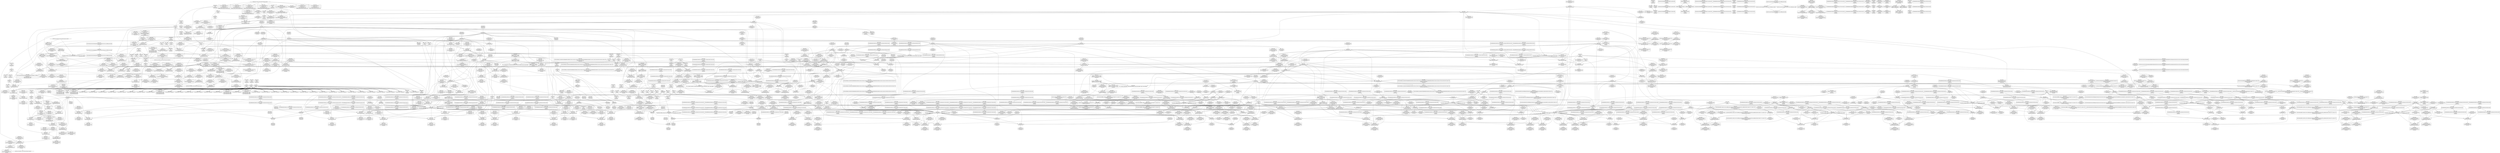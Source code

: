 digraph {
	CE0x420dce0 [shape=record,shape=Mrecord,label="{CE0x420dce0|sock_has_perm:_sid|security/selinux/hooks.c,3969}"]
	CE0x4276640 [shape=record,shape=Mrecord,label="{CE0x4276640|i64*_getelementptr_inbounds_(_13_x_i64_,_13_x_i64_*___llvm_gcov_ctr126,_i64_0,_i64_8)|*Constant*|*SummSource*}"]
	CE0x42c4320 [shape=record,shape=Mrecord,label="{CE0x42c4320|rcu_lock_acquire:_entry|*SummSource*}"]
	CE0x424eb50 [shape=record,shape=Mrecord,label="{CE0x424eb50|rcu_read_lock:_tmp12|include/linux/rcupdate.h,882}"]
	CE0x42b5040 [shape=record,shape=Mrecord,label="{CE0x42b5040|i8*_undef|*Constant*}"]
	CE0x4203bb0 [shape=record,shape=Mrecord,label="{CE0x4203bb0|sock_has_perm:_sk_security|security/selinux/hooks.c,3964|*SummSource*}"]
	CE0x42834a0 [shape=record,shape=Mrecord,label="{CE0x42834a0|avc_has_perm:_ssid|Function::avc_has_perm&Arg::ssid::}"]
	CE0x42c9d80 [shape=record,shape=Mrecord,label="{CE0x42c9d80|rcu_read_lock:_if.end|*SummSource*}"]
	CE0x429c320 [shape=record,shape=Mrecord,label="{CE0x429c320|cred_sid:_tmp3|*SummSource*}"]
	CE0x4285d40 [shape=record,shape=Mrecord,label="{CE0x4285d40|8:_%struct.sock*,_:_SCME_25,26_}"]
	CE0x42b6b00 [shape=record,shape=Mrecord,label="{CE0x42b6b00|__preempt_count_add:_tmp7|./arch/x86/include/asm/preempt.h,73|*SummSource*}"]
	CE0x42c31e0 [shape=record,shape=Mrecord,label="{CE0x42c31e0|rcu_read_lock:_do.body|*SummSink*}"]
	CE0x421c210 [shape=record,shape=Mrecord,label="{CE0x421c210|get_current:_tmp4|./arch/x86/include/asm/current.h,14|*SummSink*}"]
	CE0x42ca510 [shape=record,shape=Mrecord,label="{CE0x42ca510|_call_void_asm_addl_$1,_%gs:$0_,_*m,ri,*m,_dirflag_,_fpsr_,_flags_(i32*___preempt_count,_i32_%sub,_i32*___preempt_count)_#3,_!dbg_!27717,_!srcloc_!27718|./arch/x86/include/asm/preempt.h,77|*SummSource*}"]
	CE0x41fb1e0 [shape=record,shape=Mrecord,label="{CE0x41fb1e0|sock_has_perm:_perms|Function::sock_has_perm&Arg::perms::|*SummSource*}"]
	CE0x42e87e0 [shape=record,shape=Mrecord,label="{CE0x42e87e0|i64*_getelementptr_inbounds_(_4_x_i64_,_4_x_i64_*___llvm_gcov_ctr130,_i64_0,_i64_1)|*Constant*|*SummSink*}"]
	CE0x422f610 [shape=record,shape=Mrecord,label="{CE0x422f610|sock_has_perm:_ad|security/selinux/hooks.c, 3965|*SummSource*}"]
	CE0x42e22d0 [shape=record,shape=Mrecord,label="{CE0x42e22d0|_call_void___preempt_count_add(i32_1)_#10,_!dbg_!27711|include/linux/rcupdate.h,239|*SummSource*}"]
	CE0x42aee00 [shape=record,shape=Mrecord,label="{CE0x42aee00|rcu_lock_release:___here}"]
	CE0x420d7b0 [shape=record,shape=Mrecord,label="{CE0x420d7b0|i64_ptrtoint_(i8*_blockaddress(_rcu_lock_release,_%__here)_to_i64)|*Constant*}"]
	CE0x4291830 [shape=record,shape=Mrecord,label="{CE0x4291830|GLOBAL:_rcu_read_lock.__warned|Global_var:rcu_read_lock.__warned|*SummSink*}"]
	CE0x42aa530 [shape=record,shape=Mrecord,label="{CE0x42aa530|rcu_read_unlock:_tmp22|include/linux/rcupdate.h,935|*SummSource*}"]
	CE0x427c260 [shape=record,shape=Mrecord,label="{CE0x427c260|_ret_void,_!dbg_!27735|include/linux/rcupdate.h,938|*SummSink*}"]
	CE0x42d7c80 [shape=record,shape=Mrecord,label="{CE0x42d7c80|i8_1|*Constant*}"]
	CE0x429a3c0 [shape=record,shape=Mrecord,label="{CE0x429a3c0|rcu_read_lock:_entry|*SummSource*}"]
	CE0x42a54c0 [shape=record,shape=Mrecord,label="{CE0x42a54c0|task_sid:_tmp6|security/selinux/hooks.c,208|*SummSink*}"]
	CE0x429c3d0 [shape=record,shape=Mrecord,label="{CE0x429c3d0|task_sid:_tobool|security/selinux/hooks.c,208}"]
	CE0x42c32c0 [shape=record,shape=Mrecord,label="{CE0x42c32c0|rcu_read_lock:_land.lhs.true}"]
	CE0x422c990 [shape=record,shape=Mrecord,label="{CE0x422c990|i32_0|*Constant*}"]
	CE0x435bb60 [shape=record,shape=Mrecord,label="{CE0x435bb60|__preempt_count_sub:_tmp|*SummSink*}"]
	CE0x42c7800 [shape=record,shape=Mrecord,label="{CE0x42c7800|i64*_getelementptr_inbounds_(_4_x_i64_,_4_x_i64_*___llvm_gcov_ctr128,_i64_0,_i64_3)|*Constant*}"]
	CE0x4317a00 [shape=record,shape=Mrecord,label="{CE0x4317a00|_call_void___preempt_count_sub(i32_1)_#10,_!dbg_!27715|include/linux/rcupdate.h,244}"]
	CE0x42de990 [shape=record,shape=Mrecord,label="{CE0x42de990|rcu_read_unlock:_tmp5|include/linux/rcupdate.h,933|*SummSink*}"]
	CE0x42cb550 [shape=record,shape=Mrecord,label="{CE0x42cb550|i64*_getelementptr_inbounds_(_4_x_i64_,_4_x_i64_*___llvm_gcov_ctr135,_i64_0,_i64_0)|*Constant*}"]
	CE0x4273170 [shape=record,shape=Mrecord,label="{CE0x4273170|GLOBAL:_lockdep_rcu_suspicious|*Constant*}"]
	CE0x4282260 [shape=record,shape=Mrecord,label="{CE0x4282260|i32_4|*Constant*|*SummSource*}"]
	CE0x4276f00 [shape=record,shape=Mrecord,label="{CE0x4276f00|task_sid:_tmp22|security/selinux/hooks.c,208}"]
	CE0x434b710 [shape=record,shape=Mrecord,label="{CE0x434b710|__preempt_count_sub:_bb|*SummSink*}"]
	CE0x4282b30 [shape=record,shape=Mrecord,label="{CE0x4282b30|i32_(i32,_i32,_i16,_i32,_%struct.common_audit_data*)*_bitcast_(i32_(i32,_i32,_i16,_i32,_%struct.common_audit_data.495*)*_avc_has_perm_to_i32_(i32,_i32,_i16,_i32,_%struct.common_audit_data*)*)|*Constant*}"]
	CE0x432bde0 [shape=record,shape=Mrecord,label="{CE0x432bde0|GLOBAL:___preempt_count_sub|*Constant*|*SummSink*}"]
	CE0x42e5400 [shape=record,shape=Mrecord,label="{CE0x42e5400|rcu_read_unlock:_land.lhs.true2|*SummSource*}"]
	CE0x42ac7e0 [shape=record,shape=Mrecord,label="{CE0x42ac7e0|__rcu_read_unlock:_entry}"]
	CE0x42c37e0 [shape=record,shape=Mrecord,label="{CE0x42c37e0|GLOBAL:___llvm_gcov_ctr127|Global_var:__llvm_gcov_ctr127}"]
	CE0x427f3a0 [shape=record,shape=Mrecord,label="{CE0x427f3a0|sock_has_perm:_tmp17|security/selinux/hooks.c,3976}"]
	CE0x429f080 [shape=record,shape=Mrecord,label="{CE0x429f080|task_sid:_tmp|*SummSink*}"]
	CE0x4327920 [shape=record,shape=Mrecord,label="{CE0x4327920|_call_void_lock_release(%struct.lockdep_map*_%map,_i32_1,_i64_ptrtoint_(i8*_blockaddress(_rcu_lock_release,_%__here)_to_i64))_#10,_!dbg_!27716|include/linux/rcupdate.h,423|*SummSink*}"]
	CE0x428d770 [shape=record,shape=Mrecord,label="{CE0x428d770|sock_has_perm:_tmp11|security/selinux/hooks.c,3970|*SummSource*}"]
	CE0x42298c0 [shape=record,shape=Mrecord,label="{CE0x42298c0|i64*_getelementptr_inbounds_(_11_x_i64_,_11_x_i64_*___llvm_gcov_ctr132,_i64_0,_i64_0)|*Constant*|*SummSink*}"]
	CE0x4298fc0 [shape=record,shape=Mrecord,label="{CE0x4298fc0|task_sid:_tmp10|security/selinux/hooks.c,208|*SummSource*}"]
	CE0x427aba0 [shape=record,shape=Mrecord,label="{CE0x427aba0|cred_sid:_entry}"]
	CE0x424f460 [shape=record,shape=Mrecord,label="{CE0x424f460|avc_has_perm:_tsid|Function::avc_has_perm&Arg::tsid::|*SummSink*}"]
	CE0x42b3f70 [shape=record,shape=Mrecord,label="{CE0x42b3f70|i64_ptrtoint_(i8*_blockaddress(_rcu_lock_acquire,_%__here)_to_i64)|*Constant*|*SummSource*}"]
	CE0x4282930 [shape=record,shape=Mrecord,label="{CE0x4282930|sock_has_perm:_call6|security/selinux/hooks.c,3976|*SummSink*}"]
	CE0x4284c50 [shape=record,shape=Mrecord,label="{CE0x4284c50|8:_%struct.sock*,_:_SCME_0,4_|*MultipleSource*|security/selinux/hooks.c, 3966|security/selinux/hooks.c,3966|security/selinux/hooks.c,3966}"]
	CE0x42717e0 [shape=record,shape=Mrecord,label="{CE0x42717e0|i8*_getelementptr_inbounds_(_41_x_i8_,_41_x_i8_*_.str44,_i32_0,_i32_0)|*Constant*}"]
	CE0x41fe0b0 [shape=record,shape=Mrecord,label="{CE0x41fe0b0|COLLAPSED:_GCMRE___llvm_gcov_ctr362_internal_global_2_x_i64_zeroinitializer:_elem_0:default:}"]
	CE0x42b9990 [shape=record,shape=Mrecord,label="{CE0x42b9990|__preempt_count_sub:_tmp5|./arch/x86/include/asm/preempt.h,77|*SummSource*}"]
	CE0x4325d20 [shape=record,shape=Mrecord,label="{CE0x4325d20|__rcu_read_unlock:_tmp1}"]
	CE0x42ef960 [shape=record,shape=Mrecord,label="{CE0x42ef960|i32_934|*Constant*}"]
	CE0x42b40d0 [shape=record,shape=Mrecord,label="{CE0x42b40d0|i64_ptrtoint_(i8*_blockaddress(_rcu_lock_acquire,_%__here)_to_i64)|*Constant*|*SummSink*}"]
	CE0x4275d90 [shape=record,shape=Mrecord,label="{CE0x4275d90|task_sid:_tmp16|security/selinux/hooks.c,208|*SummSink*}"]
	CE0x4279b70 [shape=record,shape=Mrecord,label="{CE0x4279b70|task_sid:_tmp27|security/selinux/hooks.c,208|*SummSource*}"]
	CE0x4283da0 [shape=record,shape=Mrecord,label="{CE0x4283da0|i64_5|*Constant*}"]
	CE0x432c380 [shape=record,shape=Mrecord,label="{CE0x432c380|rcu_lock_acquire:_indirectgoto|*SummSink*}"]
	CE0x4285b70 [shape=record,shape=Mrecord,label="{CE0x4285b70|8:_%struct.sock*,_:_SCME_24,25_}"]
	CE0x42eb310 [shape=record,shape=Mrecord,label="{CE0x42eb310|i64_1|*Constant*}"]
	CE0x428de90 [shape=record,shape=Mrecord,label="{CE0x428de90|sock_has_perm:_tmp12|security/selinux/hooks.c,3970|*SummSource*}"]
	CE0x429db00 [shape=record,shape=Mrecord,label="{CE0x429db00|GLOBAL:___llvm_gcov_ctr126|Global_var:__llvm_gcov_ctr126}"]
	CE0x42a8cb0 [shape=record,shape=Mrecord,label="{CE0x42a8cb0|task_sid:_tmp13|security/selinux/hooks.c,208|*SummSource*}"]
	CE0x429b5a0 [shape=record,shape=Mrecord,label="{CE0x429b5a0|task_sid:_tmp4|*LoadInst*|security/selinux/hooks.c,208}"]
	CE0x41f66b0 [shape=record,shape=Mrecord,label="{CE0x41f66b0|i32_5|*Constant*}"]
	CE0x4325820 [shape=record,shape=Mrecord,label="{CE0x4325820|__preempt_count_sub:_entry|*SummSink*}"]
	CE0x42c3710 [shape=record,shape=Mrecord,label="{CE0x42c3710|i64_1|*Constant*}"]
	CE0x42c8310 [shape=record,shape=Mrecord,label="{CE0x42c8310|rcu_read_lock:_tmp5|include/linux/rcupdate.h,882}"]
	CE0x4325710 [shape=record,shape=Mrecord,label="{CE0x4325710|__preempt_count_sub:_entry|*SummSource*}"]
	CE0x42b75b0 [shape=record,shape=Mrecord,label="{CE0x42b75b0|__preempt_count_add:_do.body|*SummSink*}"]
	CE0x4286960 [shape=record,shape=Mrecord,label="{CE0x4286960|8:_%struct.sock*,_:_SCME_35,36_}"]
	CE0x4215c00 [shape=record,shape=Mrecord,label="{CE0x4215c00|sock_has_perm:_tmp|*SummSource*}"]
	CE0x4290890 [shape=record,shape=Mrecord,label="{CE0x4290890|_call_void_mcount()_#3|*SummSource*}"]
	CE0x42e2130 [shape=record,shape=Mrecord,label="{CE0x42e2130|GLOBAL:___preempt_count_add|*Constant*}"]
	CE0x429f1d0 [shape=record,shape=Mrecord,label="{CE0x429f1d0|task_sid:_tmp1}"]
	CE0x42322a0 [shape=record,shape=Mrecord,label="{CE0x42322a0|i32_59|*Constant*|*SummSource*}"]
	CE0x4274910 [shape=record,shape=Mrecord,label="{CE0x4274910|i8*_getelementptr_inbounds_(_25_x_i8_,_25_x_i8_*_.str3,_i32_0,_i32_0)|*Constant*|*SummSink*}"]
	CE0x427a520 [shape=record,shape=Mrecord,label="{CE0x427a520|task_sid:_call7|security/selinux/hooks.c,208|*SummSink*}"]
	CE0x4292620 [shape=record,shape=Mrecord,label="{CE0x4292620|i64*_getelementptr_inbounds_(_6_x_i64_,_6_x_i64_*___llvm_gcov_ctr327,_i64_0,_i64_5)|*Constant*|*SummSource*}"]
	CE0x42291e0 [shape=record,shape=Mrecord,label="{CE0x42291e0|_call_void_rcu_read_lock()_#10,_!dbg_!27712|security/selinux/hooks.c,207|*SummSink*}"]
	CE0x4328590 [shape=record,shape=Mrecord,label="{CE0x4328590|__rcu_read_unlock:_tmp|*SummSource*}"]
	CE0x42b8f90 [shape=record,shape=Mrecord,label="{CE0x42b8f90|i64*_getelementptr_inbounds_(_4_x_i64_,_4_x_i64_*___llvm_gcov_ctr129,_i64_0,_i64_3)|*Constant*|*SummSink*}"]
	CE0x42878d0 [shape=record,shape=Mrecord,label="{CE0x42878d0|8:_%struct.sock*,_:_SCME_48,49_}"]
	CE0x4292ad0 [shape=record,shape=Mrecord,label="{CE0x4292ad0|sock_has_perm:_tmp18|security/selinux/hooks.c,3977|*SummSink*}"]
	CE0x42a0ec0 [shape=record,shape=Mrecord,label="{CE0x42a0ec0|__rcu_read_lock:_entry|*SummSink*}"]
	CE0x4281800 [shape=record,shape=Mrecord,label="{CE0x4281800|sock_has_perm:_sclass|security/selinux/hooks.c,3976|*SummSink*}"]
	CE0x42c9300 [shape=record,shape=Mrecord,label="{CE0x42c9300|void_(i32*,_i32,_i32*)*_asm_addl_$1,_%gs:$0_,_*m,ri,*m,_dirflag_,_fpsr_,_flags_}"]
	CE0x4292560 [shape=record,shape=Mrecord,label="{CE0x4292560|i64*_getelementptr_inbounds_(_6_x_i64_,_6_x_i64_*___llvm_gcov_ctr327,_i64_0,_i64_5)|*Constant*}"]
	CE0x420a250 [shape=record,shape=Mrecord,label="{CE0x420a250|task_sid:_real_cred|security/selinux/hooks.c,208}"]
	CE0x42889f0 [shape=record,shape=Mrecord,label="{CE0x42889f0|task_sid:_entry|*SummSink*}"]
	CE0x4317030 [shape=record,shape=Mrecord,label="{CE0x4317030|_call_void_mcount()_#3|*SummSink*}"]
	CE0x4286e20 [shape=record,shape=Mrecord,label="{CE0x4286e20|8:_%struct.sock*,_:_SCME_39,40_}"]
	CE0x42287b0 [shape=record,shape=Mrecord,label="{CE0x42287b0|task_sid:_do.end|*SummSink*}"]
	CE0x42b83b0 [shape=record,shape=Mrecord,label="{CE0x42b83b0|rcu_lock_release:_tmp6|*SummSink*}"]
	CE0x4291300 [shape=record,shape=Mrecord,label="{CE0x4291300|__preempt_count_sub:_tmp6|./arch/x86/include/asm/preempt.h,78|*SummSink*}"]
	CE0x42746c0 [shape=record,shape=Mrecord,label="{CE0x42746c0|i8*_getelementptr_inbounds_(_25_x_i8_,_25_x_i8_*_.str3,_i32_0,_i32_0)|*Constant*}"]
	CE0x42ad580 [shape=record,shape=Mrecord,label="{CE0x42ad580|__rcu_read_lock:_bb|*SummSink*}"]
	CE0x42a78b0 [shape=record,shape=Mrecord,label="{CE0x42a78b0|rcu_read_lock:_call|include/linux/rcupdate.h,882|*SummSink*}"]
	CE0x42b3000 [shape=record,shape=Mrecord,label="{CE0x42b3000|_call_void_lock_release(%struct.lockdep_map*_%map,_i32_1,_i64_ptrtoint_(i8*_blockaddress(_rcu_lock_release,_%__here)_to_i64))_#10,_!dbg_!27716|include/linux/rcupdate.h,423}"]
	CE0x4319500 [shape=record,shape=Mrecord,label="{CE0x4319500|__preempt_count_sub:_tmp7|./arch/x86/include/asm/preempt.h,78|*SummSink*}"]
	CE0x42a4740 [shape=record,shape=Mrecord,label="{CE0x42a4740|GLOBAL:___llvm_gcov_ctr126|Global_var:__llvm_gcov_ctr126|*SummSink*}"]
	CE0x42c7120 [shape=record,shape=Mrecord,label="{CE0x42c7120|GLOBAL:_rcu_read_unlock.__warned|Global_var:rcu_read_unlock.__warned|*SummSource*}"]
	CE0x432fe30 [shape=record,shape=Mrecord,label="{CE0x432fe30|void_(i32*,_i32,_i32*)*_asm_addl_$1,_%gs:$0_,_*m,ri,*m,_dirflag_,_fpsr_,_flags_|*SummSource*}"]
	CE0x4347420 [shape=record,shape=Mrecord,label="{CE0x4347420|__rcu_read_unlock:_tmp}"]
	CE0x4270740 [shape=record,shape=Mrecord,label="{CE0x4270740|sock_has_perm:_tmp2|*LoadInst*|security/selinux/hooks.c,3964}"]
	CE0x4318ec0 [shape=record,shape=Mrecord,label="{CE0x4318ec0|rcu_lock_release:_tmp3}"]
	CE0x4287410 [shape=record,shape=Mrecord,label="{CE0x4287410|8:_%struct.sock*,_:_SCME_44,45_}"]
	CE0x429a710 [shape=record,shape=Mrecord,label="{CE0x429a710|i32_77|*Constant*}"]
	CE0x4346cb0 [shape=record,shape=Mrecord,label="{CE0x4346cb0|__preempt_count_sub:_val|Function::__preempt_count_sub&Arg::val::|*SummSource*}"]
	CE0x42c1d20 [shape=record,shape=Mrecord,label="{CE0x42c1d20|__preempt_count_sub:_tmp5|./arch/x86/include/asm/preempt.h,77}"]
	CE0x42d7940 [shape=record,shape=Mrecord,label="{CE0x42d7940|rcu_read_lock:_tmp18|include/linux/rcupdate.h,882|*SummSink*}"]
	CE0x42a2db0 [shape=record,shape=Mrecord,label="{CE0x42a2db0|i64_0|*Constant*}"]
	CE0x422ecf0 [shape=record,shape=Mrecord,label="{CE0x422ecf0|_ret_void,_!dbg_!27735|include/linux/rcupdate.h,884|*SummSink*}"]
	CE0x428a350 [shape=record,shape=Mrecord,label="{CE0x428a350|sock_has_perm:_call|security/selinux/hooks.c,3967}"]
	CE0x42d76a0 [shape=record,shape=Mrecord,label="{CE0x42d76a0|rcu_read_lock:_tmp18|include/linux/rcupdate.h,882}"]
	CE0x42bd1e0 [shape=record,shape=Mrecord,label="{CE0x42bd1e0|__preempt_count_add:_tmp1}"]
	CE0x4273b10 [shape=record,shape=Mrecord,label="{CE0x4273b10|i8_1|*Constant*|*SummSink*}"]
	CE0x424d560 [shape=record,shape=Mrecord,label="{CE0x424d560|sock_has_perm:_type|security/selinux/hooks.c,3972|*SummSink*}"]
	CE0x42032b0 [shape=record,shape=Mrecord,label="{CE0x42032b0|rcu_lock_acquire:_map|Function::rcu_lock_acquire&Arg::map::|*SummSink*}"]
	CE0x42e5ca0 [shape=record,shape=Mrecord,label="{CE0x42e5ca0|__rcu_read_unlock:_tmp6|include/linux/rcupdate.h,245}"]
	CE0x42a2ce0 [shape=record,shape=Mrecord,label="{CE0x42a2ce0|task_sid:_tmp5|security/selinux/hooks.c,208}"]
	CE0x428be70 [shape=record,shape=Mrecord,label="{CE0x428be70|i64_2|*Constant*|*SummSource*}"]
	CE0x421b2c0 [shape=record,shape=Mrecord,label="{CE0x421b2c0|rcu_read_lock:_tmp|*SummSource*}"]
	CE0x42827c0 [shape=record,shape=Mrecord,label="{CE0x42827c0|sock_has_perm:_call6|security/selinux/hooks.c,3976|*SummSource*}"]
	CE0x42a3660 [shape=record,shape=Mrecord,label="{CE0x42a3660|task_sid:_if.then}"]
	CE0x42d1360 [shape=record,shape=Mrecord,label="{CE0x42d1360|rcu_read_lock:_call3|include/linux/rcupdate.h,882|*SummSource*}"]
	CE0x42a9750 [shape=record,shape=Mrecord,label="{CE0x42a9750|task_sid:_tobool4|security/selinux/hooks.c,208}"]
	CE0x42e0660 [shape=record,shape=Mrecord,label="{CE0x42e0660|rcu_read_unlock:_tmp9|include/linux/rcupdate.h,933|*SummSink*}"]
	CE0x43171c0 [shape=record,shape=Mrecord,label="{CE0x43171c0|__rcu_read_unlock:_bb}"]
	CE0x41fe580 [shape=record,shape=Mrecord,label="{CE0x41fe580|selinux_socket_recvmsg:_bb|*SummSource*}"]
	CE0x42b3960 [shape=record,shape=Mrecord,label="{CE0x42b3960|__preempt_count_add:_do.body}"]
	CE0x42a61d0 [shape=record,shape=Mrecord,label="{CE0x42a61d0|cred_sid:_tmp|*SummSource*}"]
	CE0x424dc70 [shape=record,shape=Mrecord,label="{CE0x424dc70|i8_2|*Constant*}"]
	CE0x4330380 [shape=record,shape=Mrecord,label="{CE0x4330380|__preempt_count_sub:_tmp1}"]
	CE0x429e6d0 [shape=record,shape=Mrecord,label="{CE0x429e6d0|cred_sid:_tmp6|security/selinux/hooks.c,197|*SummSink*}"]
	CE0x42c8590 [shape=record,shape=Mrecord,label="{CE0x42c8590|rcu_read_lock:_tmp5|include/linux/rcupdate.h,882|*SummSink*}"]
	CE0x42dfa90 [shape=record,shape=Mrecord,label="{CE0x42dfa90|_call_void_lock_acquire(%struct.lockdep_map*_%map,_i32_0,_i32_0,_i32_2,_i32_0,_%struct.lockdep_map*_null,_i64_ptrtoint_(i8*_blockaddress(_rcu_lock_acquire,_%__here)_to_i64))_#10,_!dbg_!27716|include/linux/rcupdate.h,418|*SummSink*}"]
	CE0x42aa3c0 [shape=record,shape=Mrecord,label="{CE0x42aa3c0|rcu_read_unlock:_tmp22|include/linux/rcupdate.h,935}"]
	CE0x427cf50 [shape=record,shape=Mrecord,label="{CE0x427cf50|i64*_getelementptr_inbounds_(_6_x_i64_,_6_x_i64_*___llvm_gcov_ctr327,_i64_0,_i64_3)|*Constant*}"]
	CE0x4325cb0 [shape=record,shape=Mrecord,label="{CE0x4325cb0|__rcu_read_unlock:_tmp2}"]
	CE0x42eeba0 [shape=record,shape=Mrecord,label="{CE0x42eeba0|i64*_getelementptr_inbounds_(_11_x_i64_,_11_x_i64_*___llvm_gcov_ctr132,_i64_0,_i64_10)|*Constant*}"]
	CE0x42eed10 [shape=record,shape=Mrecord,label="{CE0x42eed10|rcu_read_unlock:_tmp21|include/linux/rcupdate.h,935}"]
	CE0x4217460 [shape=record,shape=Mrecord,label="{CE0x4217460|i32_2|*Constant*}"]
	CE0x42e0770 [shape=record,shape=Mrecord,label="{CE0x42e0770|__preempt_count_add:_val|Function::__preempt_count_add&Arg::val::|*SummSource*}"]
	CE0x422c400 [shape=record,shape=Mrecord,label="{CE0x422c400|_ret_void,_!dbg_!27717|include/linux/rcupdate.h,240}"]
	CE0x4229d10 [shape=record,shape=Mrecord,label="{CE0x4229d10|task_sid:_tobool1|security/selinux/hooks.c,208|*SummSource*}"]
	CE0x429bd10 [shape=record,shape=Mrecord,label="{CE0x429bd10|task_sid:_do.end6|*SummSink*}"]
	CE0x420f1a0 [shape=record,shape=Mrecord,label="{CE0x420f1a0|_call_void_mcount()_#3|*SummSink*}"]
	CE0x42279a0 [shape=record,shape=Mrecord,label="{CE0x42279a0|rcu_read_lock:_tmp15|include/linux/rcupdate.h,882|*SummSink*}"]
	CE0x4200430 [shape=record,shape=Mrecord,label="{CE0x4200430|sock_has_perm:_cleanup|*SummSource*}"]
	CE0x42764e0 [shape=record,shape=Mrecord,label="{CE0x42764e0|i64*_getelementptr_inbounds_(_13_x_i64_,_13_x_i64_*___llvm_gcov_ctr126,_i64_0,_i64_8)|*Constant*}"]
	CE0x42ef2c0 [shape=record,shape=Mrecord,label="{CE0x42ef2c0|__rcu_read_lock:_tmp}"]
	CE0x41fbab0 [shape=record,shape=Mrecord,label="{CE0x41fbab0|selinux_socket_recvmsg:_call|security/selinux/hooks.c,4221|*SummSource*}"]
	CE0x42aa970 [shape=record,shape=Mrecord,label="{CE0x42aa970|_call_void_rcu_lock_release(%struct.lockdep_map*_rcu_lock_map)_#10,_!dbg_!27733|include/linux/rcupdate.h,935|*SummSource*}"]
	CE0x4281790 [shape=record,shape=Mrecord,label="{CE0x4281790|sock_has_perm:_sclass|security/selinux/hooks.c,3976|*SummSource*}"]
	CE0x4236ae0 [shape=record,shape=Mrecord,label="{CE0x4236ae0|_ret_i32_%call1,_!dbg_!27718|security/selinux/hooks.c,4221}"]
	CE0x41f6c70 [shape=record,shape=Mrecord,label="{CE0x41f6c70|32:_%struct.sock*,_:_CRE_0,4_|*MultipleSource*|security/selinux/hooks.c,4221|Function::selinux_socket_recvmsg&Arg::sock::}"]
	CE0x4288380 [shape=record,shape=Mrecord,label="{CE0x4288380|i32_8|*Constant*|*SummSource*}"]
	CE0x42b2d50 [shape=record,shape=Mrecord,label="{CE0x42b2d50|rcu_lock_release:_tmp4|include/linux/rcupdate.h,423|*SummSink*}"]
	CE0x41fca00 [shape=record,shape=Mrecord,label="{CE0x41fca00|selinux_socket_recvmsg:_sk|security/selinux/hooks.c,4221}"]
	CE0x42dbd90 [shape=record,shape=Mrecord,label="{CE0x42dbd90|rcu_read_unlock:_tmp13|include/linux/rcupdate.h,933|*SummSource*}"]
	CE0x422c0e0 [shape=record,shape=Mrecord,label="{CE0x422c0e0|_call_void_mcount()_#3}"]
	CE0x42752d0 [shape=record,shape=Mrecord,label="{CE0x42752d0|task_sid:_tmp14|security/selinux/hooks.c,208|*SummSink*}"]
	CE0x4205ad0 [shape=record,shape=Mrecord,label="{CE0x4205ad0|selinux_socket_recvmsg:_call1|security/selinux/hooks.c,4221}"]
	CE0x42e4440 [shape=record,shape=Mrecord,label="{CE0x42e4440|rcu_read_unlock:_bb}"]
	CE0x41fd7c0 [shape=record,shape=Mrecord,label="{CE0x41fd7c0|i64*_getelementptr_inbounds_(_2_x_i64_,_2_x_i64_*___llvm_gcov_ctr362,_i64_0,_i64_1)|*Constant*}"]
	CE0x4328cb0 [shape=record,shape=Mrecord,label="{CE0x4328cb0|__rcu_read_lock:_tmp2}"]
	CE0x4289010 [shape=record,shape=Mrecord,label="{CE0x4289010|_ret_i32_%call7,_!dbg_!27749|security/selinux/hooks.c,210|*SummSource*}"]
	CE0x4203aa0 [shape=record,shape=Mrecord,label="{CE0x4203aa0|selinux_socket_recvmsg:_tmp1}"]
	CE0x42e01f0 [shape=record,shape=Mrecord,label="{CE0x42e01f0|rcu_read_unlock:_tobool1|include/linux/rcupdate.h,933|*SummSink*}"]
	CE0x4238f30 [shape=record,shape=Mrecord,label="{CE0x4238f30|_ret_i32_%retval.0,_!dbg_!27740|security/selinux/hooks.c,3977|*SummSource*}"]
	CE0x4369470 [shape=record,shape=Mrecord,label="{CE0x4369470|__preempt_count_sub:_tmp|*SummSource*}"]
	CE0x42a21c0 [shape=record,shape=Mrecord,label="{CE0x42a21c0|cred_sid:_tmp6|security/selinux/hooks.c,197|*SummSource*}"]
	CE0x421d8b0 [shape=record,shape=Mrecord,label="{CE0x421d8b0|i32_1|*Constant*|*SummSink*}"]
	CE0x42c2a70 [shape=record,shape=Mrecord,label="{CE0x42c2a70|i64_0|*Constant*}"]
	CE0x42c36a0 [shape=record,shape=Mrecord,label="{CE0x42c36a0|i64*_getelementptr_inbounds_(_4_x_i64_,_4_x_i64_*___llvm_gcov_ctr128,_i64_0,_i64_1)|*Constant*|*SummSink*}"]
	CE0x42d4a20 [shape=record,shape=Mrecord,label="{CE0x42d4a20|i64*_getelementptr_inbounds_(_11_x_i64_,_11_x_i64_*___llvm_gcov_ctr127,_i64_0,_i64_8)|*Constant*}"]
	CE0x42de680 [shape=record,shape=Mrecord,label="{CE0x42de680|_call_void_mcount()_#3|*SummSource*}"]
	CE0x42cfed0 [shape=record,shape=Mrecord,label="{CE0x42cfed0|i64*_getelementptr_inbounds_(_4_x_i64_,_4_x_i64_*___llvm_gcov_ctr135,_i64_0,_i64_0)|*Constant*|*SummSink*}"]
	CE0x41ff650 [shape=record,shape=Mrecord,label="{CE0x41ff650|task_sid:_tmp12|security/selinux/hooks.c,208|*SummSource*}"]
	CE0x4228a00 [shape=record,shape=Mrecord,label="{CE0x4228a00|task_sid:_if.end|*SummSink*}"]
	CE0x420e4f0 [shape=record,shape=Mrecord,label="{CE0x420e4f0|16:_i32,_24:_i16,_:_CRE_16,20_|*MultipleSource*|*LoadInst*|security/selinux/hooks.c,3964|security/selinux/hooks.c,3964|security/selinux/hooks.c,3969}"]
	CE0x432e4f0 [shape=record,shape=Mrecord,label="{CE0x432e4f0|__rcu_read_unlock:_tmp2|*SummSink*}"]
	CE0x42de020 [shape=record,shape=Mrecord,label="{CE0x42de020|rcu_read_unlock:_call3|include/linux/rcupdate.h,933|*SummSource*}"]
	CE0x42d9990 [shape=record,shape=Mrecord,label="{CE0x42d9990|i64*_getelementptr_inbounds_(_11_x_i64_,_11_x_i64_*___llvm_gcov_ctr127,_i64_0,_i64_10)|*Constant*|*SummSink*}"]
	CE0x42c30d0 [shape=record,shape=Mrecord,label="{CE0x42c30d0|rcu_read_lock:_do.body|*SummSource*}"]
	CE0x4230650 [shape=record,shape=Mrecord,label="{CE0x4230650|sock_has_perm:_if.end|*SummSource*}"]
	CE0x422b6b0 [shape=record,shape=Mrecord,label="{CE0x422b6b0|task_sid:_real_cred|security/selinux/hooks.c,208|*SummSource*}"]
	CE0x42a13e0 [shape=record,shape=Mrecord,label="{CE0x42a13e0|rcu_read_unlock:_tobool|include/linux/rcupdate.h,933|*SummSink*}"]
	CE0x42a0e50 [shape=record,shape=Mrecord,label="{CE0x42a0e50|__rcu_read_lock:_entry}"]
	CE0x42ea710 [shape=record,shape=Mrecord,label="{CE0x42ea710|__rcu_read_lock:_tmp5|include/linux/rcupdate.h,239}"]
	CE0x42a8b50 [shape=record,shape=Mrecord,label="{CE0x42a8b50|task_sid:_tmp13|security/selinux/hooks.c,208}"]
	CE0x42a4c00 [shape=record,shape=Mrecord,label="{CE0x42a4c00|task_sid:_do.body5|*SummSink*}"]
	CE0x42b33e0 [shape=record,shape=Mrecord,label="{CE0x42b33e0|__preempt_count_add:_bb}"]
	CE0x42ec860 [shape=record,shape=Mrecord,label="{CE0x42ec860|rcu_read_unlock:_tmp16|include/linux/rcupdate.h,933|*SummSource*}"]
	CE0x43154e0 [shape=record,shape=Mrecord,label="{CE0x43154e0|i64_ptrtoint_(i8*_blockaddress(_rcu_lock_release,_%__here)_to_i64)|*Constant*|*SummSink*}"]
	CE0x42bd170 [shape=record,shape=Mrecord,label="{CE0x42bd170|i64_1|*Constant*}"]
	CE0x4287ff0 [shape=record,shape=Mrecord,label="{CE0x4287ff0|8:_%struct.sock*,_:_SCME_54,55_}"]
	CE0x42d8d30 [shape=record,shape=Mrecord,label="{CE0x42d8d30|rcu_read_lock:_tmp20|include/linux/rcupdate.h,882}"]
	CE0x42176e0 [shape=record,shape=Mrecord,label="{CE0x42176e0|GLOBAL:_current_task|Global_var:current_task}"]
	CE0x42bc4f0 [shape=record,shape=Mrecord,label="{CE0x42bc4f0|i64*_getelementptr_inbounds_(_4_x_i64_,_4_x_i64_*___llvm_gcov_ctr135,_i64_0,_i64_3)|*Constant*|*SummSink*}"]
	CE0x429bdf0 [shape=record,shape=Mrecord,label="{CE0x429bdf0|task_sid:_do.end}"]
	CE0x42d4510 [shape=record,shape=Mrecord,label="{CE0x42d4510|rcu_read_lock:_tmp16|include/linux/rcupdate.h,882|*SummSource*}"]
	CE0x422cda0 [shape=record,shape=Mrecord,label="{CE0x422cda0|i64*_getelementptr_inbounds_(_11_x_i64_,_11_x_i64_*___llvm_gcov_ctr127,_i64_0,_i64_1)|*Constant*}"]
	CE0x42e09c0 [shape=record,shape=Mrecord,label="{CE0x42e09c0|_ret_void,_!dbg_!27719|./arch/x86/include/asm/preempt.h,73|*SummSource*}"]
	CE0x42b3b50 [shape=record,shape=Mrecord,label="{CE0x42b3b50|i64*_getelementptr_inbounds_(_4_x_i64_,_4_x_i64_*___llvm_gcov_ctr130,_i64_0,_i64_0)|*Constant*|*SummSink*}"]
	CE0x4313d90 [shape=record,shape=Mrecord,label="{CE0x4313d90|__preempt_count_add:_tmp|*SummSink*}"]
	CE0x42e4a60 [shape=record,shape=Mrecord,label="{CE0x42e4a60|rcu_read_unlock:_tmp6|include/linux/rcupdate.h,933|*SummSource*}"]
	CE0x42ef100 [shape=record,shape=Mrecord,label="{CE0x42ef100|rcu_read_unlock:_tmp21|include/linux/rcupdate.h,935|*SummSource*}"]
	CE0x42d6e70 [shape=record,shape=Mrecord,label="{CE0x42d6e70|i64*_getelementptr_inbounds_(_4_x_i64_,_4_x_i64_*___llvm_gcov_ctr128,_i64_0,_i64_0)|*Constant*|*SummSource*}"]
	CE0x421e390 [shape=record,shape=Mrecord,label="{CE0x421e390|i32_22|*Constant*|*SummSink*}"]
	CE0x42c41a0 [shape=record,shape=Mrecord,label="{CE0x42c41a0|_call_void_rcu_lock_acquire(%struct.lockdep_map*_rcu_lock_map)_#10,_!dbg_!27711|include/linux/rcupdate.h,881|*SummSink*}"]
	CE0x41fc5e0 [shape=record,shape=Mrecord,label="{CE0x41fc5e0|selinux_socket_recvmsg:_tmp|*SummSink*}"]
	CE0x4208760 [shape=record,shape=Mrecord,label="{CE0x4208760|selinux_socket_recvmsg:_call|security/selinux/hooks.c,4221}"]
	CE0x4347490 [shape=record,shape=Mrecord,label="{CE0x4347490|COLLAPSED:_GCMRE___llvm_gcov_ctr134_internal_global_4_x_i64_zeroinitializer:_elem_0:default:}"]
	CE0x42b2ad0 [shape=record,shape=Mrecord,label="{CE0x42b2ad0|rcu_lock_release:_tmp4|include/linux/rcupdate.h,423|*SummSource*}"]
	CE0x421b600 [shape=record,shape=Mrecord,label="{CE0x421b600|task_sid:_land.lhs.true2|*SummSink*}"]
	CE0x4364a50 [shape=record,shape=Mrecord,label="{CE0x4364a50|__preempt_count_sub:_tmp2}"]
	CE0x4228670 [shape=record,shape=Mrecord,label="{CE0x4228670|rcu_read_lock:_call|include/linux/rcupdate.h,882|*SummSource*}"]
	CE0x42ef500 [shape=record,shape=Mrecord,label="{CE0x42ef500|rcu_read_unlock:_tmp17|include/linux/rcupdate.h,933|*SummSource*}"]
	CE0x42b39d0 [shape=record,shape=Mrecord,label="{CE0x42b39d0|__preempt_count_add:_bb|*SummSource*}"]
	CE0x428d220 [shape=record,shape=Mrecord,label="{CE0x428d220|sock_has_perm:_tmp10|security/selinux/hooks.c,3969|*SummSink*}"]
	CE0x42b4640 [shape=record,shape=Mrecord,label="{CE0x42b4640|i64*_getelementptr_inbounds_(_4_x_i64_,_4_x_i64_*___llvm_gcov_ctr130,_i64_0,_i64_3)|*Constant*|*SummSink*}"]
	CE0x42b27f0 [shape=record,shape=Mrecord,label="{CE0x42b27f0|i64*_getelementptr_inbounds_(_4_x_i64_,_4_x_i64_*___llvm_gcov_ctr133,_i64_0,_i64_2)|*Constant*|*SummSink*}"]
	CE0x42ac850 [shape=record,shape=Mrecord,label="{CE0x42ac850|__rcu_read_unlock:_entry|*SummSource*}"]
	CE0x4346f60 [shape=record,shape=Mrecord,label="{CE0x4346f60|_ret_void,_!dbg_!27720|./arch/x86/include/asm/preempt.h,78|*SummSource*}"]
	CE0x42a66b0 [shape=record,shape=Mrecord,label="{CE0x42a66b0|task_sid:_do.body5}"]
	CE0x42d89e0 [shape=record,shape=Mrecord,label="{CE0x42d89e0|rcu_read_lock:_tmp19|include/linux/rcupdate.h,882|*SummSink*}"]
	CE0x4328ea0 [shape=record,shape=Mrecord,label="{CE0x4328ea0|__rcu_read_unlock:_tmp1|*SummSink*}"]
	CE0x41ff2a0 [shape=record,shape=Mrecord,label="{CE0x41ff2a0|task_sid:_tmp11|security/selinux/hooks.c,208|*SummSink*}"]
	CE0x42046f0 [shape=record,shape=Mrecord,label="{CE0x42046f0|sock_has_perm:_tmp1|*SummSource*}"]
	CE0x4299be0 [shape=record,shape=Mrecord,label="{CE0x4299be0|i64*_getelementptr_inbounds_(_13_x_i64_,_13_x_i64_*___llvm_gcov_ctr126,_i64_0,_i64_1)|*Constant*}"]
	CE0x42e3d40 [shape=record,shape=Mrecord,label="{CE0x42e3d40|rcu_read_unlock:_tmp5|include/linux/rcupdate.h,933}"]
	CE0x41ff4f0 [shape=record,shape=Mrecord,label="{CE0x41ff4f0|task_sid:_tmp12|security/selinux/hooks.c,208}"]
	CE0x428c350 [shape=record,shape=Mrecord,label="{CE0x428c350|i64_0|*Constant*}"]
	CE0x42e8af0 [shape=record,shape=Mrecord,label="{CE0x42e8af0|rcu_lock_acquire:_tmp1|*SummSink*}"]
	CE0x4288d00 [shape=record,shape=Mrecord,label="{CE0x4288d00|task_sid:_task|Function::task_sid&Arg::task::|*SummSink*}"]
	CE0x42c5890 [shape=record,shape=Mrecord,label="{CE0x42c5890|rcu_read_unlock:_tmp7|include/linux/rcupdate.h,933|*SummSink*}"]
	CE0x421fba0 [shape=record,shape=Mrecord,label="{CE0x421fba0|i32_1|*Constant*|*SummSource*}"]
	CE0x42273f0 [shape=record,shape=Mrecord,label="{CE0x42273f0|rcu_read_lock:_tmp14|include/linux/rcupdate.h,882|*SummSink*}"]
	CE0x42ed320 [shape=record,shape=Mrecord,label="{CE0x42ed320|i8*_getelementptr_inbounds_(_44_x_i8_,_44_x_i8_*_.str47,_i32_0,_i32_0)|*Constant*|*SummSource*}"]
	CE0x4287c60 [shape=record,shape=Mrecord,label="{CE0x4287c60|8:_%struct.sock*,_:_SCME_51,52_}"]
	CE0x42e9400 [shape=record,shape=Mrecord,label="{CE0x42e9400|rcu_read_unlock:_tmp8|include/linux/rcupdate.h,933|*SummSource*}"]
	CE0x4281c40 [shape=record,shape=Mrecord,label="{CE0x4281c40|sock_has_perm:_tmp16|security/selinux/hooks.c,3976}"]
	CE0x4203870 [shape=record,shape=Mrecord,label="{CE0x4203870|selinux_socket_recvmsg:_tmp2|*SummSource*}"]
	CE0x42900d0 [shape=record,shape=Mrecord,label="{CE0x42900d0|__preempt_count_add:_tmp2}"]
	CE0x42909d0 [shape=record,shape=Mrecord,label="{CE0x42909d0|_call_void_mcount()_#3|*SummSink*}"]
	CE0x42c9760 [shape=record,shape=Mrecord,label="{CE0x42c9760|__rcu_read_lock:_tmp6|include/linux/rcupdate.h,240|*SummSink*}"]
	CE0x42db640 [shape=record,shape=Mrecord,label="{CE0x42db640|i64*_getelementptr_inbounds_(_4_x_i64_,_4_x_i64_*___llvm_gcov_ctr133,_i64_0,_i64_2)|*Constant*}"]
	CE0x4328980 [shape=record,shape=Mrecord,label="{CE0x4328980|__rcu_read_lock:_do.end|*SummSink*}"]
	CE0x5fc99a0 [shape=record,shape=Mrecord,label="{CE0x5fc99a0|GLOBAL:_sock_has_perm|*Constant*|*SummSource*}"]
	CE0x4315a20 [shape=record,shape=Mrecord,label="{CE0x4315a20|i64*_getelementptr_inbounds_(_4_x_i64_,_4_x_i64_*___llvm_gcov_ctr133,_i64_0,_i64_3)|*Constant*|*SummSource*}"]
	CE0x41f60d0 [shape=record,shape=Mrecord,label="{CE0x41f60d0|32:_%struct.sock*,_:_CRE_32,40_|*MultipleSource*|security/selinux/hooks.c,4221|Function::selinux_socket_recvmsg&Arg::sock::}"]
	CE0x427a9a0 [shape=record,shape=Mrecord,label="{CE0x427a9a0|GLOBAL:_cred_sid|*Constant*|*SummSource*}"]
	CE0x42dc910 [shape=record,shape=Mrecord,label="{CE0x42dc910|i64*_getelementptr_inbounds_(_11_x_i64_,_11_x_i64_*___llvm_gcov_ctr132,_i64_0,_i64_1)|*Constant*|*SummSink*}"]
	CE0x42aa900 [shape=record,shape=Mrecord,label="{CE0x42aa900|GLOBAL:_rcu_lock_release|*Constant*}"]
	CE0x4204470 [shape=record,shape=Mrecord,label="{CE0x4204470|get_current:_tmp3|*SummSink*}"]
	CE0x4277770 [shape=record,shape=Mrecord,label="{CE0x4277770|task_sid:_tmp23|security/selinux/hooks.c,208}"]
	CE0x431bd10 [shape=record,shape=Mrecord,label="{CE0x431bd10|__preempt_count_add:_bb|*SummSink*}"]
	CE0x42801e0 [shape=record,shape=Mrecord,label="{CE0x42801e0|sock_has_perm:_sid5|security/selinux/hooks.c,3976|*SummSink*}"]
	CE0x42efb00 [shape=record,shape=Mrecord,label="{CE0x42efb00|rcu_read_unlock:_tmp18|include/linux/rcupdate.h,933|*SummSource*}"]
	CE0x42e8db0 [shape=record,shape=Mrecord,label="{CE0x42e8db0|rcu_read_unlock:_if.end|*SummSource*}"]
	CE0x4319090 [shape=record,shape=Mrecord,label="{CE0x4319090|rcu_lock_release:_tmp3|*SummSink*}"]
	CE0x422d080 [shape=record,shape=Mrecord,label="{CE0x422d080|task_sid:_tmp2|*SummSink*}"]
	CE0x42b5d80 [shape=record,shape=Mrecord,label="{CE0x42b5d80|i64*_getelementptr_inbounds_(_4_x_i64_,_4_x_i64_*___llvm_gcov_ctr128,_i64_0,_i64_1)|*Constant*}"]
	CE0x4245960 [shape=record,shape=Mrecord,label="{CE0x4245960|i64*_getelementptr_inbounds_(_6_x_i64_,_6_x_i64_*___llvm_gcov_ctr327,_i64_0,_i64_0)|*Constant*}"]
	CE0x42cd550 [shape=record,shape=Mrecord,label="{CE0x42cd550|__preempt_count_sub:_tmp4|./arch/x86/include/asm/preempt.h,77|*SummSource*}"]
	CE0x42c9530 [shape=record,shape=Mrecord,label="{CE0x42c9530|__preempt_count_sub:_sub|./arch/x86/include/asm/preempt.h,77}"]
	CE0x42e13e0 [shape=record,shape=Mrecord,label="{CE0x42e13e0|rcu_read_unlock:_do.body|*SummSink*}"]
	CE0x42a5f30 [shape=record,shape=Mrecord,label="{CE0x42a5f30|task_sid:_tmp6|security/selinux/hooks.c,208}"]
	CE0x42726a0 [shape=record,shape=Mrecord,label="{CE0x42726a0|task_sid:_tmp20|security/selinux/hooks.c,208|*SummSink*}"]
	CE0x4332500 [shape=record,shape=Mrecord,label="{CE0x4332500|__preempt_count_add:_tmp2|*SummSink*}"]
	CE0x429c5a0 [shape=record,shape=Mrecord,label="{CE0x429c5a0|task_sid:_call|security/selinux/hooks.c,208|*SummSource*}"]
	CE0x42d1ac0 [shape=record,shape=Mrecord,label="{CE0x42d1ac0|rcu_read_unlock:_tmp11|include/linux/rcupdate.h,933|*SummSink*}"]
	CE0x429d410 [shape=record,shape=Mrecord,label="{CE0x429d410|cred_sid:_tmp1|*SummSource*}"]
	CE0x42b6fa0 [shape=record,shape=Mrecord,label="{CE0x42b6fa0|i64*_getelementptr_inbounds_(_4_x_i64_,_4_x_i64_*___llvm_gcov_ctr129,_i64_0,_i64_2)|*Constant*}"]
	CE0x42a3400 [shape=record,shape=Mrecord,label="{CE0x42a3400|task_sid:_land.lhs.true|*SummSource*}"]
	CE0x4272010 [shape=record,shape=Mrecord,label="{CE0x4272010|i64*_getelementptr_inbounds_(_13_x_i64_,_13_x_i64_*___llvm_gcov_ctr126,_i64_0,_i64_9)|*Constant*|*SummSink*}"]
	CE0x42aaaa0 [shape=record,shape=Mrecord,label="{CE0x42aaaa0|_call_void_rcu_lock_release(%struct.lockdep_map*_rcu_lock_map)_#10,_!dbg_!27733|include/linux/rcupdate.h,935|*SummSink*}"]
	CE0x41f6560 [shape=record,shape=Mrecord,label="{CE0x41f6560|selinux_socket_recvmsg:_call|security/selinux/hooks.c,4221|*SummSink*}"]
	CE0x43277f0 [shape=record,shape=Mrecord,label="{CE0x43277f0|_call_void_lock_release(%struct.lockdep_map*_%map,_i32_1,_i64_ptrtoint_(i8*_blockaddress(_rcu_lock_release,_%__here)_to_i64))_#10,_!dbg_!27716|include/linux/rcupdate.h,423|*SummSource*}"]
	CE0x4278720 [shape=record,shape=Mrecord,label="{CE0x4278720|task_sid:_tmp26|security/selinux/hooks.c,208|*SummSource*}"]
	CE0x424c760 [shape=record,shape=Mrecord,label="{CE0x424c760|sock_has_perm:_tmp13|security/selinux/hooks.c,3972|*SummSource*}"]
	CE0x42929f0 [shape=record,shape=Mrecord,label="{CE0x42929f0|sock_has_perm:_tmp18|security/selinux/hooks.c,3977}"]
	CE0x41fd9d0 [shape=record,shape=Mrecord,label="{CE0x41fd9d0|_ret_%struct.task_struct*_%tmp4,_!dbg_!27714|./arch/x86/include/asm/current.h,14|*SummSink*}"]
	CE0x42d6460 [shape=record,shape=Mrecord,label="{CE0x42d6460|i8*_getelementptr_inbounds_(_42_x_i8_,_42_x_i8_*_.str46,_i32_0,_i32_0)|*Constant*|*SummSource*}"]
	CE0x4329020 [shape=record,shape=Mrecord,label="{CE0x4329020|i64*_getelementptr_inbounds_(_4_x_i64_,_4_x_i64_*___llvm_gcov_ctr128,_i64_0,_i64_2)|*Constant*|*SummSource*}"]
	CE0x42d9d90 [shape=record,shape=Mrecord,label="{CE0x42d9d90|rcu_read_lock:_tmp22|include/linux/rcupdate.h,884}"]
	CE0x422b640 [shape=record,shape=Mrecord,label="{CE0x422b640|i32_77|*Constant*|*SummSource*}"]
	CE0x428d0d0 [shape=record,shape=Mrecord,label="{CE0x428d0d0|sock_has_perm:_tmp10|security/selinux/hooks.c,3969|*SummSource*}"]
	CE0x43291d0 [shape=record,shape=Mrecord,label="{CE0x43291d0|i64*_getelementptr_inbounds_(_4_x_i64_,_4_x_i64_*___llvm_gcov_ctr128,_i64_0,_i64_2)|*Constant*|*SummSink*}"]
	CE0x4276a30 [shape=record,shape=Mrecord,label="{CE0x4276a30|task_sid:_tmp21|security/selinux/hooks.c,208}"]
	CE0x422ed60 [shape=record,shape=Mrecord,label="{CE0x422ed60|rcu_read_lock:_entry}"]
	CE0x42aac10 [shape=record,shape=Mrecord,label="{CE0x42aac10|rcu_lock_release:_entry|*SummSource*}"]
	CE0x42dd1f0 [shape=record,shape=Mrecord,label="{CE0x42dd1f0|_ret_void,_!dbg_!27719|./arch/x86/include/asm/preempt.h,73|*SummSink*}"]
	CE0x42c27c0 [shape=record,shape=Mrecord,label="{CE0x42c27c0|rcu_read_lock:_tmp4|include/linux/rcupdate.h,882|*SummSink*}"]
	CE0x421af50 [shape=record,shape=Mrecord,label="{CE0x421af50|i64_4|*Constant*|*SummSink*}"]
	CE0x427b6f0 [shape=record,shape=Mrecord,label="{CE0x427b6f0|GLOBAL:_rcu_read_unlock|*Constant*}"]
	CE0x423b330 [shape=record,shape=Mrecord,label="{CE0x423b330|i32_2|*Constant*|*SummSource*}"]
	CE0x4272e70 [shape=record,shape=Mrecord,label="{CE0x4272e70|task_sid:_tmp18|security/selinux/hooks.c,208|*SummSource*}"]
	CE0x42803d0 [shape=record,shape=Mrecord,label="{CE0x42803d0|sock_has_perm:_net3|security/selinux/hooks.c,3974|*SummSource*}"]
	CE0x4229820 [shape=record,shape=Mrecord,label="{CE0x4229820|rcu_read_unlock:_land.lhs.true}"]
	CE0x4221ad0 [shape=record,shape=Mrecord,label="{CE0x4221ad0|COLLAPSED:_CMRE:_elem_0::|security/selinux/hooks.c,196}"]
	CE0x434c0c0 [shape=record,shape=Mrecord,label="{CE0x434c0c0|__preempt_count_add:_tmp6|./arch/x86/include/asm/preempt.h,73|*SummSource*}"]
	CE0x4207d70 [shape=record,shape=Mrecord,label="{CE0x4207d70|sock_has_perm:_tmp8|security/selinux/hooks.c,3969|*SummSource*}"]
	CE0x4271db0 [shape=record,shape=Mrecord,label="{CE0x4271db0|i64*_getelementptr_inbounds_(_13_x_i64_,_13_x_i64_*___llvm_gcov_ctr126,_i64_0,_i64_9)|*Constant*}"]
	CE0x42a6870 [shape=record,shape=Mrecord,label="{CE0x42a6870|GLOBAL:_rcu_lock_map|Global_var:rcu_lock_map|*SummSource*}"]
	CE0x4275880 [shape=record,shape=Mrecord,label="{CE0x4275880|task_sid:_tmp15|security/selinux/hooks.c,208|*SummSink*}"]
	CE0x428f530 [shape=record,shape=Mrecord,label="{CE0x428f530|__preempt_count_sub:_do.body|*SummSource*}"]
	CE0x42b0fe0 [shape=record,shape=Mrecord,label="{CE0x42b0fe0|__preempt_count_sub:_tmp7|./arch/x86/include/asm/preempt.h,78|*SummSource*}"]
	CE0x427f9b0 [shape=record,shape=Mrecord,label="{CE0x427f9b0|sock_has_perm:_net1|security/selinux/hooks.c,3973|*SummSource*}"]
	CE0x429b810 [shape=record,shape=Mrecord,label="{CE0x429b810|_call_void___rcu_read_lock()_#10,_!dbg_!27710|include/linux/rcupdate.h,879|*SummSource*}"]
	CE0x42c4cc0 [shape=record,shape=Mrecord,label="{CE0x42c4cc0|rcu_read_lock:_bb|*SummSink*}"]
	CE0x42854a0 [shape=record,shape=Mrecord,label="{CE0x42854a0|task_sid:_tmp9|security/selinux/hooks.c,208|*SummSource*}"]
	CE0x43183b0 [shape=record,shape=Mrecord,label="{CE0x43183b0|rcu_lock_release:_tmp2|*SummSource*}"]
	CE0x4221510 [shape=record,shape=Mrecord,label="{CE0x4221510|GLOBAL:_rcu_lock_map|Global_var:rcu_lock_map}"]
	CE0x4286f50 [shape=record,shape=Mrecord,label="{CE0x4286f50|8:_%struct.sock*,_:_SCME_40,41_}"]
	CE0x4277190 [shape=record,shape=Mrecord,label="{CE0x4277190|i64*_getelementptr_inbounds_(_13_x_i64_,_13_x_i64_*___llvm_gcov_ctr126,_i64_0,_i64_10)|*Constant*}"]
	CE0x42ef9d0 [shape=record,shape=Mrecord,label="{CE0x42ef9d0|rcu_read_unlock:_tmp18|include/linux/rcupdate.h,933}"]
	CE0x42e5310 [shape=record,shape=Mrecord,label="{CE0x42e5310|rcu_read_unlock:_land.lhs.true2}"]
	CE0x428bfe0 [shape=record,shape=Mrecord,label="{CE0x428bfe0|i64_2|*Constant*|*SummSink*}"]
	CE0x4216780 [shape=record,shape=Mrecord,label="{CE0x4216780|sock_has_perm:_task|Function::sock_has_perm&Arg::task::|*SummSink*}"]
	CE0x4316540 [shape=record,shape=Mrecord,label="{CE0x4316540|__rcu_read_unlock:_do.end|*SummSource*}"]
	CE0x4313c90 [shape=record,shape=Mrecord,label="{CE0x4313c90|__rcu_read_unlock:_bb|*SummSource*}"]
	CE0x42b4880 [shape=record,shape=Mrecord,label="{CE0x42b4880|rcu_lock_acquire:_tmp6|*SummSource*}"]
	CE0x4278e50 [shape=record,shape=Mrecord,label="{CE0x4278e50|task_sid:_tmp25|security/selinux/hooks.c,208|*SummSink*}"]
	CE0x42b8630 [shape=record,shape=Mrecord,label="{CE0x42b8630|__rcu_read_unlock:_do.end|*SummSink*}"]
	CE0x420da10 [shape=record,shape=Mrecord,label="{CE0x420da10|selinux_socket_recvmsg:_tmp3|*SummSource*}"]
	CE0x42a0430 [shape=record,shape=Mrecord,label="{CE0x42a0430|rcu_read_lock:_land.lhs.true2|*SummSource*}"]
	CE0x4238ec0 [shape=record,shape=Mrecord,label="{CE0x4238ec0|_ret_i32_%retval.0,_!dbg_!27740|security/selinux/hooks.c,3977|*SummSink*}"]
	CE0x429b210 [shape=record,shape=Mrecord,label="{CE0x429b210|cred_sid:_tmp2|*SummSink*}"]
	CE0x422c340 [shape=record,shape=Mrecord,label="{CE0x422c340|_call_void_rcu_lock_acquire(%struct.lockdep_map*_rcu_lock_map)_#10,_!dbg_!27711|include/linux/rcupdate.h,881}"]
	CE0x42b91a0 [shape=record,shape=Mrecord,label="{CE0x42b91a0|rcu_lock_release:_indirectgoto|*SummSource*}"]
	CE0x4288880 [shape=record,shape=Mrecord,label="{CE0x4288880|task_sid:_entry}"]
	CE0x4281dc0 [shape=record,shape=Mrecord,label="{CE0x4281dc0|sock_has_perm:_tmp16|security/selinux/hooks.c,3976|*SummSource*}"]
	CE0x421a130 [shape=record,shape=Mrecord,label="{CE0x421a130|__rcu_read_lock:_tmp4|include/linux/rcupdate.h,239}"]
	CE0x42aa0c0 [shape=record,shape=Mrecord,label="{CE0x42aa0c0|_call_void_rcu_lock_release(%struct.lockdep_map*_rcu_lock_map)_#10,_!dbg_!27733|include/linux/rcupdate.h,935}"]
	CE0x422dfb0 [shape=record,shape=Mrecord,label="{CE0x422dfb0|sock_has_perm:_if.end|*SummSink*}"]
	CE0x421e470 [shape=record,shape=Mrecord,label="{CE0x421e470|cred_sid:_security|security/selinux/hooks.c,196|*SummSink*}"]
	CE0x42357f0 [shape=record,shape=Mrecord,label="{CE0x42357f0|get_current:_bb}"]
	CE0x42859f0 [shape=record,shape=Mrecord,label="{CE0x42859f0|8:_%struct.sock*,_:_SCME_20,22_|*MultipleSource*|security/selinux/hooks.c, 3966|security/selinux/hooks.c,3966|security/selinux/hooks.c,3966}"]
	CE0x42dc880 [shape=record,shape=Mrecord,label="{CE0x42dc880|rcu_read_unlock:_tmp|*SummSink*}"]
	CE0x42d2270 [shape=record,shape=Mrecord,label="{CE0x42d2270|i64_7|*Constant*}"]
	CE0x42b5b30 [shape=record,shape=Mrecord,label="{CE0x42b5b30|rcu_lock_acquire:_tmp|*SummSource*}"]
	CE0x4203180 [shape=record,shape=Mrecord,label="{CE0x4203180|rcu_lock_acquire:_map|Function::rcu_lock_acquire&Arg::map::|*SummSource*}"]
	CE0x4330e80 [shape=record,shape=Mrecord,label="{CE0x4330e80|i64*_getelementptr_inbounds_(_4_x_i64_,_4_x_i64_*___llvm_gcov_ctr135,_i64_0,_i64_2)|*Constant*|*SummSink*}"]
	CE0x4230e90 [shape=record,shape=Mrecord,label="{CE0x4230e90|sock_has_perm:_tmp|*SummSink*}"]
	CE0x4270c90 [shape=record,shape=Mrecord,label="{CE0x4270c90|GLOBAL:_lockdep_rcu_suspicious|*Constant*|*SummSource*}"]
	CE0x42855e0 [shape=record,shape=Mrecord,label="{CE0x42855e0|GLOBAL:_task_sid.__warned|Global_var:task_sid.__warned|*SummSink*}"]
	CE0x42a9f20 [shape=record,shape=Mrecord,label="{CE0x42a9f20|rcu_read_unlock:_tmp22|include/linux/rcupdate.h,935|*SummSink*}"]
	CE0x4227f00 [shape=record,shape=Mrecord,label="{CE0x4227f00|rcu_lock_release:_tmp1|*SummSink*}"]
	CE0x4229560 [shape=record,shape=Mrecord,label="{CE0x4229560|rcu_read_unlock:_if.then}"]
	"CONST[source:0(mediator),value:2(dynamic)][purpose:{object}]"
	CE0x4286a90 [shape=record,shape=Mrecord,label="{CE0x4286a90|8:_%struct.sock*,_:_SCME_36,37_}"]
	CE0x422be40 [shape=record,shape=Mrecord,label="{CE0x422be40|task_sid:_tmp3|*SummSink*}"]
	CE0x42acdf0 [shape=record,shape=Mrecord,label="{CE0x42acdf0|_ret_void,_!dbg_!27717|include/linux/rcupdate.h,245}"]
	CE0x42a90c0 [shape=record,shape=Mrecord,label="{CE0x42a90c0|task_sid:_call3|security/selinux/hooks.c,208}"]
	CE0x4280730 [shape=record,shape=Mrecord,label="{CE0x4280730|sock_has_perm:_tmp15|security/selinux/hooks.c,3974}"]
	CE0x42eb210 [shape=record,shape=Mrecord,label="{CE0x42eb210|rcu_lock_release:_tmp|*SummSink*}"]
	CE0x42a0ad0 [shape=record,shape=Mrecord,label="{CE0x42a0ad0|cred_sid:_tmp1}"]
	CE0x42295d0 [shape=record,shape=Mrecord,label="{CE0x42295d0|rcu_read_unlock:_if.then|*SummSink*}"]
	CE0x42e3330 [shape=record,shape=Mrecord,label="{CE0x42e3330|__rcu_read_lock:_tmp6|include/linux/rcupdate.h,240}"]
	CE0x422f5a0 [shape=record,shape=Mrecord,label="{CE0x422f5a0|sock_has_perm:_ad|security/selinux/hooks.c, 3965}"]
	CE0x4311a10 [shape=record,shape=Mrecord,label="{CE0x4311a10|GLOBAL:_lock_acquire|*Constant*}"]
	CE0x42dd370 [shape=record,shape=Mrecord,label="{CE0x42dd370|_call_void_asm_sideeffect_,_memory_,_dirflag_,_fpsr_,_flags_()_#3,_!dbg_!27714,_!srcloc_!27715|include/linux/rcupdate.h,239}"]
	CE0x4311c10 [shape=record,shape=Mrecord,label="{CE0x4311c10|i64*_getelementptr_inbounds_(_4_x_i64_,_4_x_i64_*___llvm_gcov_ctr134,_i64_0,_i64_1)|*Constant*|*SummSource*}"]
	CE0x427af90 [shape=record,shape=Mrecord,label="{CE0x427af90|cred_sid:_cred|Function::cred_sid&Arg::cred::}"]
	CE0x42d64d0 [shape=record,shape=Mrecord,label="{CE0x42d64d0|i8*_getelementptr_inbounds_(_42_x_i8_,_42_x_i8_*_.str46,_i32_0,_i32_0)|*Constant*|*SummSink*}"]
	CE0x4209b70 [shape=record,shape=Mrecord,label="{CE0x4209b70|i64*_getelementptr_inbounds_(_2_x_i64_,_2_x_i64_*___llvm_gcov_ctr98,_i64_0,_i64_1)|*Constant*}"]
	CE0x4327a90 [shape=record,shape=Mrecord,label="{CE0x4327a90|i64*_getelementptr_inbounds_(_4_x_i64_,_4_x_i64_*___llvm_gcov_ctr133,_i64_0,_i64_3)|*Constant*}"]
	CE0x431be30 [shape=record,shape=Mrecord,label="{CE0x431be30|__preempt_count_add:_do.body|*SummSource*}"]
	CE0x4278590 [shape=record,shape=Mrecord,label="{CE0x4278590|i64*_getelementptr_inbounds_(_13_x_i64_,_13_x_i64_*___llvm_gcov_ctr126,_i64_0,_i64_11)|*Constant*|*SummSource*}"]
	CE0x42ab7a0 [shape=record,shape=Mrecord,label="{CE0x42ab7a0|rcu_lock_release:_map|Function::rcu_lock_release&Arg::map::}"]
	CE0x42b3510 [shape=record,shape=Mrecord,label="{CE0x42b3510|__rcu_read_unlock:_tmp7|include/linux/rcupdate.h,245}"]
	CE0x4325f60 [shape=record,shape=Mrecord,label="{CE0x4325f60|__rcu_read_unlock:_tmp|*SummSink*}"]
	CE0x42358f0 [shape=record,shape=Mrecord,label="{CE0x42358f0|_ret_i32_%call1,_!dbg_!27718|security/selinux/hooks.c,4221|*SummSink*}"]
	CE0x42a65f0 [shape=record,shape=Mrecord,label="{CE0x42a65f0|task_sid:_bb|*SummSink*}"]
	CE0x42e9e80 [shape=record,shape=Mrecord,label="{CE0x42e9e80|i64*_getelementptr_inbounds_(_4_x_i64_,_4_x_i64_*___llvm_gcov_ctr133,_i64_0,_i64_0)|*Constant*|*SummSource*}"]
	CE0x42e8850 [shape=record,shape=Mrecord,label="{CE0x42e8850|rcu_lock_acquire:_tmp1}"]
	CE0x4298c90 [shape=record,shape=Mrecord,label="{CE0x4298c90|i64_5|*Constant*|*SummSource*}"]
	CE0x42d7db0 [shape=record,shape=Mrecord,label="{CE0x42d7db0|_call_void_lockdep_rcu_suspicious(i8*_getelementptr_inbounds_(_25_x_i8_,_25_x_i8_*_.str45,_i32_0,_i32_0),_i32_883,_i8*_getelementptr_inbounds_(_42_x_i8_,_42_x_i8_*_.str46,_i32_0,_i32_0))_#10,_!dbg_!27728|include/linux/rcupdate.h,882}"]
	CE0x42a7250 [shape=record,shape=Mrecord,label="{CE0x42a7250|i64*_getelementptr_inbounds_(_2_x_i64_,_2_x_i64_*___llvm_gcov_ctr131,_i64_0,_i64_0)|*Constant*|*SummSource*}"]
	CE0x427ec10 [shape=record,shape=Mrecord,label="{CE0x427ec10|avc_has_perm:_entry}"]
	CE0x429c870 [shape=record,shape=Mrecord,label="{CE0x429c870|i64_1|*Constant*}"]
	CE0x4329930 [shape=record,shape=Mrecord,label="{CE0x4329930|__rcu_read_lock:_tmp2|*SummSink*}"]
	CE0x424d2c0 [shape=record,shape=Mrecord,label="{CE0x424d2c0|sock_has_perm:_type|security/selinux/hooks.c,3972}"]
	CE0x42ab4c0 [shape=record,shape=Mrecord,label="{CE0x42ab4c0|_ret_void,_!dbg_!27717|include/linux/rcupdate.h,424|*SummSink*}"]
	CE0x4298600 [shape=record,shape=Mrecord,label="{CE0x4298600|task_sid:_call|security/selinux/hooks.c,208}"]
	CE0x42922b0 [shape=record,shape=Mrecord,label="{CE0x42922b0|sock_has_perm:_retval.0|*SummSink*}"]
	CE0x4218950 [shape=record,shape=Mrecord,label="{CE0x4218950|task_sid:_tmp3|*SummSource*}"]
	CE0x42dc270 [shape=record,shape=Mrecord,label="{CE0x42dc270|rcu_read_unlock:_tmp14|include/linux/rcupdate.h,933}"]
	CE0x4200890 [shape=record,shape=Mrecord,label="{CE0x4200890|i32_0|*Constant*|*SummSink*}"]
	CE0x42bc650 [shape=record,shape=Mrecord,label="{CE0x42bc650|__preempt_count_sub:_tmp6|./arch/x86/include/asm/preempt.h,78|*SummSource*}"]
	CE0x4311d00 [shape=record,shape=Mrecord,label="{CE0x4311d00|__rcu_read_lock:_tmp1|*SummSource*}"]
	CE0x4347120 [shape=record,shape=Mrecord,label="{CE0x4347120|_ret_void,_!dbg_!27720|./arch/x86/include/asm/preempt.h,78|*SummSink*}"]
	CE0x42ed3d0 [shape=record,shape=Mrecord,label="{CE0x42ed3d0|i8*_getelementptr_inbounds_(_44_x_i8_,_44_x_i8_*_.str47,_i32_0,_i32_0)|*Constant*|*SummSink*}"]
	CE0x4282690 [shape=record,shape=Mrecord,label="{CE0x4282690|sock_has_perm:_call6|security/selinux/hooks.c,3976}"]
	CE0x4281460 [shape=record,shape=Mrecord,label="{CE0x4281460|sock_has_perm:_sid5|security/selinux/hooks.c,3976|*SummSource*}"]
	CE0x42b9430 [shape=record,shape=Mrecord,label="{CE0x42b9430|i64*_getelementptr_inbounds_(_4_x_i64_,_4_x_i64_*___llvm_gcov_ctr133,_i64_0,_i64_0)|*Constant*}"]
	CE0x41ff9b0 [shape=record,shape=Mrecord,label="{CE0x41ff9b0|rcu_read_unlock:_call|include/linux/rcupdate.h,933}"]
	CE0x4329470 [shape=record,shape=Mrecord,label="{CE0x4329470|__rcu_read_unlock:_tmp1|*SummSource*}"]
	CE0x4277460 [shape=record,shape=Mrecord,label="{CE0x4277460|i64*_getelementptr_inbounds_(_13_x_i64_,_13_x_i64_*___llvm_gcov_ctr126,_i64_0,_i64_10)|*Constant*|*SummSource*}"]
	CE0x42a8de0 [shape=record,shape=Mrecord,label="{CE0x42a8de0|task_sid:_tmp13|security/selinux/hooks.c,208|*SummSink*}"]
	CE0x42e0d20 [shape=record,shape=Mrecord,label="{CE0x42e0d20|GLOBAL:___llvm_gcov_ctr132|Global_var:__llvm_gcov_ctr132|*SummSource*}"]
	CE0x4207c00 [shape=record,shape=Mrecord,label="{CE0x4207c00|selinux_socket_recvmsg:_tmp2|*SummSink*}"]
	CE0x42f0c20 [shape=record,shape=Mrecord,label="{CE0x42f0c20|i32_934|*Constant*|*SummSink*}"]
	CE0x42c9830 [shape=record,shape=Mrecord,label="{CE0x42c9830|__rcu_read_lock:_tmp7|include/linux/rcupdate.h,240|*SummSink*}"]
	CE0x429d590 [shape=record,shape=Mrecord,label="{CE0x429d590|cred_sid:_tmp1|*SummSink*}"]
	CE0x427b300 [shape=record,shape=Mrecord,label="{CE0x427b300|_ret_i32_%tmp6,_!dbg_!27716|security/selinux/hooks.c,197}"]
	CE0x428e9d0 [shape=record,shape=Mrecord,label="{CE0x428e9d0|sock_has_perm:_tmp4|security/selinux/hooks.c,3966|*SummSource*}"]
	CE0x4216ea0 [shape=record,shape=Mrecord,label="{CE0x4216ea0|get_current:_tmp1}"]
	CE0x42990d0 [shape=record,shape=Mrecord,label="{CE0x42990d0|task_sid:_tmp10|security/selinux/hooks.c,208|*SummSink*}"]
	CE0x42a3300 [shape=record,shape=Mrecord,label="{CE0x42a3300|cred_sid:_tmp6|security/selinux/hooks.c,197}"]
	CE0x42c8ac0 [shape=record,shape=Mrecord,label="{CE0x42c8ac0|rcu_read_lock:_tobool|include/linux/rcupdate.h,882|*SummSource*}"]
	CE0x4209920 [shape=record,shape=Mrecord,label="{CE0x4209920|GLOBAL:_get_current|*Constant*}"]
	CE0x428ff40 [shape=record,shape=Mrecord,label="{CE0x428ff40|i64*_getelementptr_inbounds_(_4_x_i64_,_4_x_i64_*___llvm_gcov_ctr135,_i64_0,_i64_1)|*Constant*|*SummSource*}"]
	CE0x42deff0 [shape=record,shape=Mrecord,label="{CE0x42deff0|__preempt_count_add:_entry|*SummSource*}"]
	CE0x41f6370 [shape=record,shape=Mrecord,label="{CE0x41f6370|selinux_socket_recvmsg:_tmp|*SummSource*}"]
	CE0x42c2160 [shape=record,shape=Mrecord,label="{CE0x42c2160|rcu_read_lock:_if.then|*SummSink*}"]
	CE0x42d77d0 [shape=record,shape=Mrecord,label="{CE0x42d77d0|rcu_read_lock:_tmp18|include/linux/rcupdate.h,882|*SummSource*}"]
	CE0x42c3630 [shape=record,shape=Mrecord,label="{CE0x42c3630|__rcu_read_lock:_tmp|*SummSink*}"]
	CE0x422cc20 [shape=record,shape=Mrecord,label="{CE0x422cc20|rcu_read_lock:_tmp1|*SummSink*}"]
	CE0x4288910 [shape=record,shape=Mrecord,label="{CE0x4288910|task_sid:_entry|*SummSource*}"]
	CE0x42a9c20 [shape=record,shape=Mrecord,label="{CE0x42a9c20|i64_6|*Constant*}"]
	CE0x42ac680 [shape=record,shape=Mrecord,label="{CE0x42ac680|_ret_void,_!dbg_!27717|include/linux/rcupdate.h,245|*SummSink*}"]
	CE0x42c7530 [shape=record,shape=Mrecord,label="{CE0x42c7530|rcu_lock_acquire:_tmp3|*SummSink*}"]
	CE0x42e04b0 [shape=record,shape=Mrecord,label="{CE0x42e04b0|i64*_getelementptr_inbounds_(_11_x_i64_,_11_x_i64_*___llvm_gcov_ctr132,_i64_0,_i64_8)|*Constant*}"]
	CE0x42bfbc0 [shape=record,shape=Mrecord,label="{CE0x42bfbc0|i64*_getelementptr_inbounds_(_4_x_i64_,_4_x_i64_*___llvm_gcov_ctr135,_i64_0,_i64_3)|*Constant*}"]
	CE0x4314050 [shape=record,shape=Mrecord,label="{CE0x4314050|__preempt_count_add:_tmp1|*SummSink*}"]
	CE0x432b3c0 [shape=record,shape=Mrecord,label="{CE0x432b3c0|void_(i32*,_i32,_i32*)*_asm_addl_$1,_%gs:$0_,_*m,ri,*m,_dirflag_,_fpsr_,_flags_}"]
	CE0x42865d0 [shape=record,shape=Mrecord,label="{CE0x42865d0|8:_%struct.sock*,_:_SCME_32,33_}"]
	CE0x424ca60 [shape=record,shape=Mrecord,label="{CE0x424ca60|sock_has_perm:_tmp14|security/selinux/hooks.c,3972|*SummSink*}"]
	CE0x42849a0 [shape=record,shape=Mrecord,label="{CE0x42849a0|avc_has_perm:_tsid|Function::avc_has_perm&Arg::tsid::}"]
	CE0x42877a0 [shape=record,shape=Mrecord,label="{CE0x42877a0|8:_%struct.sock*,_:_SCME_47,48_}"]
	CE0x421bc20 [shape=record,shape=Mrecord,label="{CE0x421bc20|sock_has_perm:_if.then|*SummSource*}"]
	CE0x42987c0 [shape=record,shape=Mrecord,label="{CE0x42987c0|cred_sid:_tmp3|*SummSink*}"]
	CE0x42ea0d0 [shape=record,shape=Mrecord,label="{CE0x42ea0d0|rcu_lock_release:_tmp|*SummSource*}"]
	CE0x422a880 [shape=record,shape=Mrecord,label="{CE0x422a880|i64*_getelementptr_inbounds_(_11_x_i64_,_11_x_i64_*___llvm_gcov_ctr127,_i64_0,_i64_0)|*Constant*|*SummSource*}"]
	CE0x42a0a60 [shape=record,shape=Mrecord,label="{CE0x42a0a60|i64*_getelementptr_inbounds_(_2_x_i64_,_2_x_i64_*___llvm_gcov_ctr131,_i64_0,_i64_1)|*Constant*|*SummSink*}"]
	CE0x42e1af0 [shape=record,shape=Mrecord,label="{CE0x42e1af0|rcu_lock_acquire:_tmp4|include/linux/rcupdate.h,418|*SummSink*}"]
	CE0x42e9ff0 [shape=record,shape=Mrecord,label="{CE0x42e9ff0|rcu_lock_release:_tmp}"]
	CE0x4331ad0 [shape=record,shape=Mrecord,label="{CE0x4331ad0|i64*_getelementptr_inbounds_(_4_x_i64_,_4_x_i64_*___llvm_gcov_ctr129,_i64_0,_i64_1)|*Constant*|*SummSource*}"]
	CE0x4273880 [shape=record,shape=Mrecord,label="{CE0x4273880|i8_1|*Constant*}"]
	CE0x42d5b90 [shape=record,shape=Mrecord,label="{CE0x42d5b90|i32_883|*Constant*|*SummSink*}"]
	CE0x42a01d0 [shape=record,shape=Mrecord,label="{CE0x42a01d0|rcu_read_lock:_land.lhs.true|*SummSink*}"]
	CE0x42c2080 [shape=record,shape=Mrecord,label="{CE0x42c2080|rcu_read_lock:_if.then|*SummSource*}"]
	CE0x4277580 [shape=record,shape=Mrecord,label="{CE0x4277580|task_sid:_tmp22|security/selinux/hooks.c,208|*SummSink*}"]
	CE0x4231bc0 [shape=record,shape=Mrecord,label="{CE0x4231bc0|avc_has_perm:_tclass|Function::avc_has_perm&Arg::tclass::|*SummSource*}"]
	CE0x42884b0 [shape=record,shape=Mrecord,label="{CE0x42884b0|i32_8|*Constant*|*SummSink*}"]
	CE0x42ca350 [shape=record,shape=Mrecord,label="{CE0x42ca350|_call_void_asm_addl_$1,_%gs:$0_,_*m,ri,*m,_dirflag_,_fpsr_,_flags_(i32*___preempt_count,_i32_%sub,_i32*___preempt_count)_#3,_!dbg_!27717,_!srcloc_!27718|./arch/x86/include/asm/preempt.h,77}"]
	CE0x4293520 [shape=record,shape=Mrecord,label="{CE0x4293520|task_sid:_do.end6}"]
	CE0x4273ec0 [shape=record,shape=Mrecord,label="{CE0x4273ec0|_call_void_lockdep_rcu_suspicious(i8*_getelementptr_inbounds_(_25_x_i8_,_25_x_i8_*_.str3,_i32_0,_i32_0),_i32_208,_i8*_getelementptr_inbounds_(_41_x_i8_,_41_x_i8_*_.str44,_i32_0,_i32_0))_#10,_!dbg_!27732|security/selinux/hooks.c,208}"]
	CE0x427eeb0 [shape=record,shape=Mrecord,label="{CE0x427eeb0|sock_has_perm:_tmp17|security/selinux/hooks.c,3976|*SummSink*}"]
	CE0x42ac460 [shape=record,shape=Mrecord,label="{CE0x42ac460|GLOBAL:___rcu_read_unlock|*Constant*|*SummSource*}"]
	CE0x4325510 [shape=record,shape=Mrecord,label="{CE0x4325510|__preempt_count_sub:_val|Function::__preempt_count_sub&Arg::val::|*SummSink*}"]
	CE0x43178b0 [shape=record,shape=Mrecord,label="{CE0x43178b0|_call_void_asm_sideeffect_,_memory_,_dirflag_,_fpsr_,_flags_()_#3,_!dbg_!27711,_!srcloc_!27714|include/linux/rcupdate.h,244|*SummSink*}"]
	CE0x432e990 [shape=record,shape=Mrecord,label="{CE0x432e990|__preempt_count_add:_tmp3|*SummSink*}"]
	CE0x42872e0 [shape=record,shape=Mrecord,label="{CE0x42872e0|8:_%struct.sock*,_:_SCME_43,44_}"]
	CE0x4318da0 [shape=record,shape=Mrecord,label="{CE0x4318da0|__preempt_count_sub:_sub|./arch/x86/include/asm/preempt.h,77|*SummSink*}"]
	CE0x41fda80 [shape=record,shape=Mrecord,label="{CE0x41fda80|get_current:_entry|*SummSink*}"]
	CE0x42cad30 [shape=record,shape=Mrecord,label="{CE0x42cad30|__preempt_count_sub:_bb|*SummSource*}"]
	CE0x4271910 [shape=record,shape=Mrecord,label="{CE0x4271910|i8*_getelementptr_inbounds_(_41_x_i8_,_41_x_i8_*_.str44,_i32_0,_i32_0)|*Constant*|*SummSink*}"]
	CE0x4369370 [shape=record,shape=Mrecord,label="{CE0x4369370|i64*_getelementptr_inbounds_(_4_x_i64_,_4_x_i64_*___llvm_gcov_ctr129,_i64_0,_i64_0)|*Constant*|*SummSource*}"]
	CE0x42e4f20 [shape=record,shape=Mrecord,label="{CE0x42e4f20|i64*_getelementptr_inbounds_(_4_x_i64_,_4_x_i64_*___llvm_gcov_ctr128,_i64_0,_i64_3)|*Constant*|*SummSource*}"]
	CE0x42d6950 [shape=record,shape=Mrecord,label="{CE0x42d6950|i64*_getelementptr_inbounds_(_11_x_i64_,_11_x_i64_*___llvm_gcov_ctr127,_i64_0,_i64_9)|*Constant*|*SummSource*}"]
	CE0x429e330 [shape=record,shape=Mrecord,label="{CE0x429e330|task_sid:_tmp1|*SummSink*}"]
	CE0x4272ee0 [shape=record,shape=Mrecord,label="{CE0x4272ee0|task_sid:_tmp18|security/selinux/hooks.c,208|*SummSink*}"]
	CE0x420d210 [shape=record,shape=Mrecord,label="{CE0x420d210|GLOBAL:_lock_release|*Constant*|*SummSource*}"]
	CE0x42761d0 [shape=record,shape=Mrecord,label="{CE0x42761d0|task_sid:_tmp17|security/selinux/hooks.c,208|*SummSink*}"]
	CE0x4230570 [shape=record,shape=Mrecord,label="{CE0x4230570|i64*_getelementptr_inbounds_(_6_x_i64_,_6_x_i64_*___llvm_gcov_ctr327,_i64_0,_i64_0)|*Constant*|*SummSink*}"]
	CE0x4209990 [shape=record,shape=Mrecord,label="{CE0x4209990|i64*_getelementptr_inbounds_(_2_x_i64_,_2_x_i64_*___llvm_gcov_ctr98,_i64_0,_i64_1)|*Constant*|*SummSource*}"]
	CE0x42a3d30 [shape=record,shape=Mrecord,label="{CE0x42a3d30|rcu_read_unlock:_tmp}"]
	CE0x427f810 [shape=record,shape=Mrecord,label="{CE0x427f810|sock_has_perm:_u2|security/selinux/hooks.c,3974|*SummSink*}"]
	CE0x41fd240 [shape=record,shape=Mrecord,label="{CE0x41fd240|GLOBAL:_get_current|*Constant*|*SummSource*}"]
	CE0x42d9020 [shape=record,shape=Mrecord,label="{CE0x42d9020|rcu_read_lock:_tmp20|include/linux/rcupdate.h,882|*SummSink*}"]
	CE0x42b9ce0 [shape=record,shape=Mrecord,label="{CE0x42b9ce0|rcu_lock_acquire:___here}"]
	CE0x42095a0 [shape=record,shape=Mrecord,label="{CE0x42095a0|get_current:_tmp2|*SummSink*}"]
	CE0x4273f30 [shape=record,shape=Mrecord,label="{CE0x4273f30|_call_void_lockdep_rcu_suspicious(i8*_getelementptr_inbounds_(_25_x_i8_,_25_x_i8_*_.str3,_i32_0,_i32_0),_i32_208,_i8*_getelementptr_inbounds_(_41_x_i8_,_41_x_i8_*_.str44,_i32_0,_i32_0))_#10,_!dbg_!27732|security/selinux/hooks.c,208|*SummSource*}"]
	CE0x42283a0 [shape=record,shape=Mrecord,label="{CE0x42283a0|_ret_void,_!dbg_!27717|include/linux/rcupdate.h,419}"]
	CE0x427aad0 [shape=record,shape=Mrecord,label="{CE0x427aad0|GLOBAL:_cred_sid|*Constant*|*SummSink*}"]
	CE0x42316f0 [shape=record,shape=Mrecord,label="{CE0x42316f0|rcu_read_unlock:_tmp3|*SummSource*}"]
	CE0x42a1090 [shape=record,shape=Mrecord,label="{CE0x42a1090|_ret_void,_!dbg_!27717|include/linux/rcupdate.h,240|*SummSink*}"]
	CE0x4327780 [shape=record,shape=Mrecord,label="{CE0x4327780|GLOBAL:_lock_release|*Constant*}"]
	CE0x42299f0 [shape=record,shape=Mrecord,label="{CE0x42299f0|0:_i8,_:_GCMR_task_sid.__warned_internal_global_i8_0,_section_.data.unlikely_,_align_1:_elem_0:default:}"]
	CE0x4293830 [shape=record,shape=Mrecord,label="{CE0x4293830|sock_has_perm:_tmp20|security/selinux/hooks.c,3977|*SummSink*}"]
	CE0x422a650 [shape=record,shape=Mrecord,label="{CE0x422a650|rcu_read_lock:_land.lhs.true2|*SummSink*}"]
	CE0x42a1770 [shape=record,shape=Mrecord,label="{CE0x42a1770|i64*_getelementptr_inbounds_(_2_x_i64_,_2_x_i64_*___llvm_gcov_ctr131,_i64_0,_i64_1)|*Constant*}"]
	CE0x42a4e40 [shape=record,shape=Mrecord,label="{CE0x42a4e40|task_sid:_do.body|*SummSource*}"]
	CE0x4280b90 [shape=record,shape=Mrecord,label="{CE0x4280b90|sock_has_perm:_sk4|security/selinux/hooks.c,3974}"]
	CE0x42abca0 [shape=record,shape=Mrecord,label="{CE0x42abca0|_ret_void,_!dbg_!27717|include/linux/rcupdate.h,424}"]
	CE0x4282dd0 [shape=record,shape=Mrecord,label="{CE0x4282dd0|i32_(i32,_i32,_i16,_i32,_%struct.common_audit_data*)*_bitcast_(i32_(i32,_i32,_i16,_i32,_%struct.common_audit_data.495*)*_avc_has_perm_to_i32_(i32,_i32,_i16,_i32,_%struct.common_audit_data*)*)|*Constant*|*SummSink*}"]
	CE0x42a6460 [shape=record,shape=Mrecord,label="{CE0x42a6460|task_sid:_bb}"]
	CE0x4318010 [shape=record,shape=Mrecord,label="{CE0x4318010|_call_void_mcount()_#3|*SummSink*}"]
	CE0x422cfa0 [shape=record,shape=Mrecord,label="{CE0x422cfa0|task_sid:_tmp2}"]
	CE0x429aab0 [shape=record,shape=Mrecord,label="{CE0x429aab0|GLOBAL:_rcu_lock_acquire|*Constant*|*SummSink*}"]
	CE0x42e7b20 [shape=record,shape=Mrecord,label="{CE0x42e7b20|__rcu_read_unlock:_tmp5|include/linux/rcupdate.h,244|*SummSource*}"]
	CE0x42b54f0 [shape=record,shape=Mrecord,label="{CE0x42b54f0|__rcu_read_lock:_tmp1}"]
	CE0x4280250 [shape=record,shape=Mrecord,label="{CE0x4280250|sock_has_perm:_net3|security/selinux/hooks.c,3974}"]
	CE0x429eb10 [shape=record,shape=Mrecord,label="{CE0x429eb10|i64_3|*Constant*|*SummSource*}"]
	CE0x42ab860 [shape=record,shape=Mrecord,label="{CE0x42ab860|rcu_lock_release:_map|Function::rcu_lock_release&Arg::map::|*SummSource*}"]
	CE0x42ae0e0 [shape=record,shape=Mrecord,label="{CE0x42ae0e0|i32_2|*Constant*}"]
	CE0x42b3370 [shape=record,shape=Mrecord,label="{CE0x42b3370|__rcu_read_unlock:_tmp7|include/linux/rcupdate.h,245|*SummSink*}"]
	CE0x420e980 [shape=record,shape=Mrecord,label="{CE0x420e980|16:_i32,_24:_i16,_:_CRE_24,26_|*MultipleSource*|*LoadInst*|security/selinux/hooks.c,3964|security/selinux/hooks.c,3964|security/selinux/hooks.c,3969}"]
	CE0x42cd4e0 [shape=record,shape=Mrecord,label="{CE0x42cd4e0|__preempt_count_sub:_tmp4|./arch/x86/include/asm/preempt.h,77}"]
	CE0x42793f0 [shape=record,shape=Mrecord,label="{CE0x42793f0|i64*_getelementptr_inbounds_(_13_x_i64_,_13_x_i64_*___llvm_gcov_ctr126,_i64_0,_i64_12)|*Constant*}"]
	CE0x41fdea0 [shape=record,shape=Mrecord,label="{CE0x41fdea0|sock_has_perm:_entry|*SummSource*}"]
	CE0x428c7e0 [shape=record,shape=Mrecord,label="{CE0x428c7e0|GLOBAL:___llvm_gcov_ctr327|Global_var:__llvm_gcov_ctr327}"]
	CE0x42c9370 [shape=record,shape=Mrecord,label="{CE0x42c9370|i32_0|*Constant*}"]
	CE0x42812f0 [shape=record,shape=Mrecord,label="{CE0x42812f0|sock_has_perm:_sid5|security/selinux/hooks.c,3976}"]
	CE0x427a290 [shape=record,shape=Mrecord,label="{CE0x427a290|task_sid:_call7|security/selinux/hooks.c,208}"]
	CE0x4215f60 [shape=record,shape=Mrecord,label="{CE0x4215f60|COLLAPSED:_GCMRE___llvm_gcov_ctr98_internal_global_2_x_i64_zeroinitializer:_elem_0:default:}"]
	CE0x4331e10 [shape=record,shape=Mrecord,label="{CE0x4331e10|COLLAPSED:_GCMRE___llvm_gcov_ctr129_internal_global_4_x_i64_zeroinitializer:_elem_0:default:}"]
	CE0x4275f40 [shape=record,shape=Mrecord,label="{CE0x4275f40|task_sid:_tmp17|security/selinux/hooks.c,208}"]
	CE0x42caad0 [shape=record,shape=Mrecord,label="{CE0x42caad0|__preempt_count_sub:_do.end|*SummSource*}"]
	CE0x42d82e0 [shape=record,shape=Mrecord,label="{CE0x42d82e0|_call_void_lockdep_rcu_suspicious(i8*_getelementptr_inbounds_(_25_x_i8_,_25_x_i8_*_.str45,_i32_0,_i32_0),_i32_883,_i8*_getelementptr_inbounds_(_42_x_i8_,_42_x_i8_*_.str46,_i32_0,_i32_0))_#10,_!dbg_!27728|include/linux/rcupdate.h,882|*SummSink*}"]
	CE0x42bfe60 [shape=record,shape=Mrecord,label="{CE0x42bfe60|__preempt_count_add:_tmp4|./arch/x86/include/asm/preempt.h,72|*SummSink*}"]
	CE0x42b7480 [shape=record,shape=Mrecord,label="{CE0x42b7480|_call_void_mcount()_#3}"]
	CE0x42ed800 [shape=record,shape=Mrecord,label="{CE0x42ed800|i64*_getelementptr_inbounds_(_11_x_i64_,_11_x_i64_*___llvm_gcov_ctr132,_i64_0,_i64_9)|*Constant*|*SummSource*}"]
	CE0x427e4f0 [shape=record,shape=Mrecord,label="{CE0x427e4f0|i8_2|*Constant*|*SummSource*}"]
	CE0x42171c0 [shape=record,shape=Mrecord,label="{CE0x42171c0|get_current:_tmp}"]
	CE0x42eefe0 [shape=record,shape=Mrecord,label="{CE0x42eefe0|i64*_getelementptr_inbounds_(_11_x_i64_,_11_x_i64_*___llvm_gcov_ctr132,_i64_0,_i64_10)|*Constant*|*SummSource*}"]
	CE0x4292c50 [shape=record,shape=Mrecord,label="{CE0x4292c50|sock_has_perm:_tmp19|security/selinux/hooks.c,3977|*SummSink*}"]
	CE0x42e68c0 [shape=record,shape=Mrecord,label="{CE0x42e68c0|_call_void___preempt_count_sub(i32_1)_#10,_!dbg_!27715|include/linux/rcupdate.h,244|*SummSink*}"]
	CE0x4200320 [shape=record,shape=Mrecord,label="{CE0x4200320|rcu_read_lock:_tmp|*SummSink*}"]
	CE0x4215840 [shape=record,shape=Mrecord,label="{CE0x4215840|_ret_void,_!dbg_!27735|include/linux/rcupdate.h,884|*SummSource*}"]
	CE0x42c5cb0 [shape=record,shape=Mrecord,label="{CE0x42c5cb0|rcu_read_lock:_tmp6|include/linux/rcupdate.h,882|*SummSource*}"]
	CE0x429d9c0 [shape=record,shape=Mrecord,label="{CE0x429d9c0|i64_3|*Constant*}"]
	CE0x421c1a0 [shape=record,shape=Mrecord,label="{CE0x421c1a0|get_current:_tmp4|./arch/x86/include/asm/current.h,14|*SummSource*}"]
	CE0x421a210 [shape=record,shape=Mrecord,label="{CE0x421a210|__rcu_read_lock:_tmp4|include/linux/rcupdate.h,239|*SummSink*}"]
	CE0x42df520 [shape=record,shape=Mrecord,label="{CE0x42df520|i64*_getelementptr_inbounds_(_4_x_i64_,_4_x_i64_*___llvm_gcov_ctr130,_i64_0,_i64_2)|*Constant*}"]
	CE0x4280540 [shape=record,shape=Mrecord,label="{CE0x4280540|sock_has_perm:_net3|security/selinux/hooks.c,3974|*SummSink*}"]
	CE0x42a0360 [shape=record,shape=Mrecord,label="{CE0x42a0360|rcu_read_lock:_land.lhs.true2}"]
	CE0x424e910 [shape=record,shape=Mrecord,label="{CE0x424e910|rcu_read_lock:_tmp11|include/linux/rcupdate.h,882|*SummSink*}"]
	CE0x41fe420 [shape=record,shape=Mrecord,label="{CE0x41fe420|i64_1|*Constant*|*SummSource*}"]
	CE0x422a460 [shape=record,shape=Mrecord,label="{CE0x422a460|cred_sid:_sid|security/selinux/hooks.c,197|*SummSink*}"]
	CE0x42e8ce0 [shape=record,shape=Mrecord,label="{CE0x42e8ce0|rcu_read_unlock:_if.end}"]
	CE0x42a2b80 [shape=record,shape=Mrecord,label="{CE0x42a2b80|i64_3|*Constant*|*SummSink*}"]
	CE0x4318910 [shape=record,shape=Mrecord,label="{CE0x4318910|i64*_getelementptr_inbounds_(_4_x_i64_,_4_x_i64_*___llvm_gcov_ctr134,_i64_0,_i64_2)|*Constant*|*SummSink*}"]
	CE0x4280860 [shape=record,shape=Mrecord,label="{CE0x4280860|sock_has_perm:_tmp15|security/selinux/hooks.c,3974|*SummSource*}"]
	CE0x4283ae0 [shape=record,shape=Mrecord,label="{CE0x4283ae0|rcu_read_lock:_tobool1|include/linux/rcupdate.h,882|*SummSource*}"]
	CE0x42da600 [shape=record,shape=Mrecord,label="{CE0x42da600|i64*_getelementptr_inbounds_(_2_x_i64_,_2_x_i64_*___llvm_gcov_ctr131,_i64_0,_i64_0)|*Constant*|*SummSink*}"]
	CE0x42ee790 [shape=record,shape=Mrecord,label="{CE0x42ee790|rcu_read_unlock:_tmp20|include/linux/rcupdate.h,933|*SummSink*}"]
	CE0x4216f40 [shape=record,shape=Mrecord,label="{CE0x4216f40|get_current:_tmp1|*SummSource*}"]
	CE0x42ddef0 [shape=record,shape=Mrecord,label="{CE0x42ddef0|rcu_read_unlock:_call3|include/linux/rcupdate.h,933}"]
	CE0x42d98e0 [shape=record,shape=Mrecord,label="{CE0x42d98e0|i64*_getelementptr_inbounds_(_11_x_i64_,_11_x_i64_*___llvm_gcov_ctr127,_i64_0,_i64_10)|*Constant*|*SummSource*}"]
	CE0x4329a40 [shape=record,shape=Mrecord,label="{CE0x4329a40|i64*_getelementptr_inbounds_(_4_x_i64_,_4_x_i64_*___llvm_gcov_ctr128,_i64_0,_i64_2)|*Constant*}"]
	CE0x4287a00 [shape=record,shape=Mrecord,label="{CE0x4287a00|8:_%struct.sock*,_:_SCME_49,50_}"]
	CE0x42d5c00 [shape=record,shape=Mrecord,label="{CE0x42d5c00|i32_883|*Constant*|*SummSource*}"]
	CE0x4318520 [shape=record,shape=Mrecord,label="{CE0x4318520|i64*_getelementptr_inbounds_(_4_x_i64_,_4_x_i64_*___llvm_gcov_ctr130,_i64_0,_i64_0)|*Constant*}"]
	CE0x42782c0 [shape=record,shape=Mrecord,label="{CE0x42782c0|i64*_getelementptr_inbounds_(_13_x_i64_,_13_x_i64_*___llvm_gcov_ctr126,_i64_0,_i64_11)|*Constant*}"]
	CE0x4209100 [shape=record,shape=Mrecord,label="{CE0x4209100|get_current:_tmp2}"]
	CE0x42096c0 [shape=record,shape=Mrecord,label="{CE0x42096c0|i32_0|*Constant*}"]
	CE0x3947040 [shape=record,shape=Mrecord,label="{CE0x3947040|sock_has_perm:_sk|Function::sock_has_perm&Arg::sk::|*SummSource*}"]
	CE0x42a3da0 [shape=record,shape=Mrecord,label="{CE0x42a3da0|COLLAPSED:_GCMRE___llvm_gcov_ctr132_internal_global_11_x_i64_zeroinitializer:_elem_0:default:}"]
	CE0x4230d00 [shape=record,shape=Mrecord,label="{CE0x4230d00|sock_has_perm:_tmp}"]
	CE0x42ad400 [shape=record,shape=Mrecord,label="{CE0x42ad400|__rcu_read_lock:_bb|*SummSource*}"]
	CE0x4272510 [shape=record,shape=Mrecord,label="{CE0x4272510|task_sid:_tmp20|security/selinux/hooks.c,208}"]
	CE0x4246040 [shape=record,shape=Mrecord,label="{CE0x4246040|_call_void_mcount()_#3}"]
	CE0x42df100 [shape=record,shape=Mrecord,label="{CE0x42df100|__preempt_count_add:_entry|*SummSink*}"]
	CE0x421fa00 [shape=record,shape=Mrecord,label="{CE0x421fa00|sock_has_perm:_tmp1|*SummSink*}"]
	CE0x42916c0 [shape=record,shape=Mrecord,label="{CE0x42916c0|GLOBAL:_rcu_read_lock.__warned|Global_var:rcu_read_lock.__warned|*SummSource*}"]
	CE0x42e0520 [shape=record,shape=Mrecord,label="{CE0x42e0520|rcu_read_unlock:_tmp9|include/linux/rcupdate.h,933|*SummSource*}"]
	CE0x421d400 [shape=record,shape=Mrecord,label="{CE0x421d400|i64*_getelementptr_inbounds_(_2_x_i64_,_2_x_i64_*___llvm_gcov_ctr362,_i64_0,_i64_1)|*Constant*|*SummSource*}"]
	CE0x42c49c0 [shape=record,shape=Mrecord,label="{CE0x42c49c0|rcu_read_lock:_if.end|*SummSink*}"]
	CE0x42a3b50 [shape=record,shape=Mrecord,label="{CE0x42a3b50|_call_void_mcount()_#3|*SummSource*}"]
	CE0x42d5a10 [shape=record,shape=Mrecord,label="{CE0x42d5a10|i32_883|*Constant*}"]
	CE0x42321c0 [shape=record,shape=Mrecord,label="{CE0x42321c0|avc_has_perm:_requested|Function::avc_has_perm&Arg::requested::|*SummSource*}"]
	CE0x42c64c0 [shape=record,shape=Mrecord,label="{CE0x42c64c0|rcu_lock_acquire:___here|*SummSource*}"]
	CE0x428a470 [shape=record,shape=Mrecord,label="{CE0x428a470|sock_has_perm:_call|security/selinux/hooks.c,3967|*SummSource*}"]
	CE0x4278a40 [shape=record,shape=Mrecord,label="{CE0x4278a40|task_sid:_tmp25|security/selinux/hooks.c,208|*SummSource*}"]
	CE0x432af50 [shape=record,shape=Mrecord,label="{CE0x432af50|_call_void_mcount()_#3|*SummSink*}"]
	CE0x42a0740 [shape=record,shape=Mrecord,label="{CE0x42a0740|task_sid:_tmp8|security/selinux/hooks.c,208|*SummSource*}"]
	CE0x42e4bd0 [shape=record,shape=Mrecord,label="{CE0x42e4bd0|rcu_read_unlock:_tmp6|include/linux/rcupdate.h,933|*SummSink*}"]
	CE0x4317f00 [shape=record,shape=Mrecord,label="{CE0x4317f00|_call_void_mcount()_#3|*SummSource*}"]
	CE0x41ff170 [shape=record,shape=Mrecord,label="{CE0x41ff170|task_sid:_tmp11|security/selinux/hooks.c,208|*SummSource*}"]
	CE0x42ac610 [shape=record,shape=Mrecord,label="{CE0x42ac610|GLOBAL:___rcu_read_unlock|*Constant*|*SummSink*}"]
	CE0x428c850 [shape=record,shape=Mrecord,label="{CE0x428c850|GLOBAL:___llvm_gcov_ctr327|Global_var:__llvm_gcov_ctr327|*SummSource*}"]
	CE0x4278030 [shape=record,shape=Mrecord,label="{CE0x4278030|task_sid:_tmp24|security/selinux/hooks.c,208}"]
	CE0x421f130 [shape=record,shape=Mrecord,label="{CE0x421f130|sock_has_perm:_sk_security|security/selinux/hooks.c,3964|*SummSink*}"]
	CE0x4279770 [shape=record,shape=Mrecord,label="{CE0x4279770|i64*_getelementptr_inbounds_(_13_x_i64_,_13_x_i64_*___llvm_gcov_ctr126,_i64_0,_i64_12)|*Constant*|*SummSink*}"]
	CE0x42b7ff0 [shape=record,shape=Mrecord,label="{CE0x42b7ff0|__rcu_read_unlock:_tmp4|include/linux/rcupdate.h,244|*SummSource*}"]
	CE0x43250d0 [shape=record,shape=Mrecord,label="{CE0x43250d0|__rcu_read_unlock:_tmp5|include/linux/rcupdate.h,244}"]
	CE0x431ba10 [shape=record,shape=Mrecord,label="{CE0x431ba10|i64*_getelementptr_inbounds_(_4_x_i64_,_4_x_i64_*___llvm_gcov_ctr129,_i64_0,_i64_2)|*Constant*|*SummSource*}"]
	CE0x4318a90 [shape=record,shape=Mrecord,label="{CE0x4318a90|__preempt_count_sub:_sub|./arch/x86/include/asm/preempt.h,77|*SummSource*}"]
	CE0x42a55d0 [shape=record,shape=Mrecord,label="{CE0x42a55d0|task_sid:_tmp7|security/selinux/hooks.c,208|*SummSink*}"]
	CE0x4331b90 [shape=record,shape=Mrecord,label="{CE0x4331b90|i64*_getelementptr_inbounds_(_4_x_i64_,_4_x_i64_*___llvm_gcov_ctr135,_i64_0,_i64_2)|*Constant*}"]
	CE0x42d71c0 [shape=record,shape=Mrecord,label="{CE0x42d71c0|rcu_read_lock:_tmp17|include/linux/rcupdate.h,882|*SummSink*}"]
	CE0x428e3a0 [shape=record,shape=Mrecord,label="{CE0x428e3a0|i64*_getelementptr_inbounds_(_6_x_i64_,_6_x_i64_*___llvm_gcov_ctr327,_i64_0,_i64_4)|*Constant*|*SummSource*}"]
	CE0x4283060 [shape=record,shape=Mrecord,label="{CE0x4283060|avc_has_perm:_entry|*SummSource*}"]
	CE0x4231f70 [shape=record,shape=Mrecord,label="{CE0x4231f70|_ret_i32_%retval.0,_!dbg_!27728|security/selinux/avc.c,775}"]
	CE0x434c130 [shape=record,shape=Mrecord,label="{CE0x434c130|__preempt_count_add:_tmp6|./arch/x86/include/asm/preempt.h,73|*SummSink*}"]
	CE0x41ffc10 [shape=record,shape=Mrecord,label="{CE0x41ffc10|_call_void_mcount()_#3|*SummSink*}"]
	CE0x427bf00 [shape=record,shape=Mrecord,label="{CE0x427bf00|rcu_read_unlock:_entry|*SummSource*}"]
	CE0x4317640 [shape=record,shape=Mrecord,label="{CE0x4317640|rcu_lock_acquire:_tmp5|include/linux/rcupdate.h,418}"]
	CE0x42a48c0 [shape=record,shape=Mrecord,label="{CE0x42a48c0|rcu_read_lock:_tmp2}"]
	CE0x42a2c70 [shape=record,shape=Mrecord,label="{CE0x42a2c70|i64_2|*Constant*}"]
	CE0x428d7e0 [shape=record,shape=Mrecord,label="{CE0x428d7e0|sock_has_perm:_tmp11|security/selinux/hooks.c,3970|*SummSink*}"]
	CE0x42a6c80 [shape=record,shape=Mrecord,label="{CE0x42a6c80|task_sid:_tmp7|security/selinux/hooks.c,208}"]
	CE0x4346ef0 [shape=record,shape=Mrecord,label="{CE0x4346ef0|i64*_getelementptr_inbounds_(_4_x_i64_,_4_x_i64_*___llvm_gcov_ctr134,_i64_0,_i64_3)|*Constant*|*SummSource*}"]
	CE0x423a240 [shape=record,shape=Mrecord,label="{CE0x423a240|sock_has_perm:_perms|Function::sock_has_perm&Arg::perms::|*SummSink*}"]
	CE0x420f2d0 [shape=record,shape=Mrecord,label="{CE0x420f2d0|_call_void_mcount()_#3}"]
	CE0x4221d70 [shape=record,shape=Mrecord,label="{CE0x4221d70|cred_sid:_tmp4|*LoadInst*|security/selinux/hooks.c,196|*SummSource*}"]
	CE0x42e40f0 [shape=record,shape=Mrecord,label="{CE0x42e40f0|_call_void___preempt_count_add(i32_1)_#10,_!dbg_!27711|include/linux/rcupdate.h,239|*SummSink*}"]
	CE0x41fd660 [shape=record,shape=Mrecord,label="{CE0x41fd660|i64*_getelementptr_inbounds_(_2_x_i64_,_2_x_i64_*___llvm_gcov_ctr362,_i64_0,_i64_0)|*Constant*}"]
	CE0x42a17e0 [shape=record,shape=Mrecord,label="{CE0x42a17e0|i64*_getelementptr_inbounds_(_2_x_i64_,_2_x_i64_*___llvm_gcov_ctr131,_i64_0,_i64_1)|*Constant*|*SummSource*}"]
	CE0x420d3e0 [shape=record,shape=Mrecord,label="{CE0x420d3e0|GLOBAL:_lock_release|*Constant*|*SummSink*}"]
	CE0x42a5c40 [shape=record,shape=Mrecord,label="{CE0x42a5c40|GLOBAL:___llvm_gcov_ctr126|Global_var:__llvm_gcov_ctr126|*SummSource*}"]
	CE0x422b410 [shape=record,shape=Mrecord,label="{CE0x422b410|GLOBAL:___rcu_read_lock|*Constant*|*SummSource*}"]
	CE0x42a2790 [shape=record,shape=Mrecord,label="{CE0x42a2790|rcu_read_lock:_tmp8|include/linux/rcupdate.h,882|*SummSink*}"]
	CE0x4299c50 [shape=record,shape=Mrecord,label="{CE0x4299c50|i64*_getelementptr_inbounds_(_13_x_i64_,_13_x_i64_*___llvm_gcov_ctr126,_i64_0,_i64_1)|*Constant*|*SummSource*}"]
	CE0x4311590 [shape=record,shape=Mrecord,label="{CE0x4311590|rcu_lock_acquire:_tmp5|include/linux/rcupdate.h,418|*SummSink*}"]
	CE0x4288250 [shape=record,shape=Mrecord,label="{CE0x4288250|i32_8|*Constant*}"]
	CE0x4200e10 [shape=record,shape=Mrecord,label="{CE0x4200e10|get_current:_tmp3}"]
	CE0x42b8e30 [shape=record,shape=Mrecord,label="{CE0x42b8e30|i64*_getelementptr_inbounds_(_4_x_i64_,_4_x_i64_*___llvm_gcov_ctr129,_i64_0,_i64_3)|*Constant*}"]
	CE0x42cf520 [shape=record,shape=Mrecord,label="{CE0x42cf520|__preempt_count_sub:_tmp5|./arch/x86/include/asm/preempt.h,77|*SummSink*}"]
	CE0x4238e50 [shape=record,shape=Mrecord,label="{CE0x4238e50|_ret_i32_%retval.0,_!dbg_!27740|security/selinux/hooks.c,3977}"]
	CE0x422c510 [shape=record,shape=Mrecord,label="{CE0x422c510|_ret_void,_!dbg_!27717|include/linux/rcupdate.h,240|*SummSource*}"]
	CE0x42e3520 [shape=record,shape=Mrecord,label="{CE0x42e3520|rcu_read_unlock:_do.end|*SummSource*}"]
	CE0x4246a30 [shape=record,shape=Mrecord,label="{CE0x4246a30|i64*_getelementptr_inbounds_(_13_x_i64_,_13_x_i64_*___llvm_gcov_ctr126,_i64_0,_i64_0)|*Constant*}"]
	CE0x4246c50 [shape=record,shape=Mrecord,label="{CE0x4246c50|sock_has_perm:_bb}"]
	CE0x422ba90 [shape=record,shape=Mrecord,label="{CE0x422ba90|_call_void_mcount()_#3|*SummSink*}"]
	CE0x4313e00 [shape=record,shape=Mrecord,label="{CE0x4313e00|i64*_getelementptr_inbounds_(_4_x_i64_,_4_x_i64_*___llvm_gcov_ctr129,_i64_0,_i64_1)|*Constant*|*SummSink*}"]
	CE0x4298c20 [shape=record,shape=Mrecord,label="{CE0x4298c20|i64_5|*Constant*}"]
	CE0x421b1e0 [shape=record,shape=Mrecord,label="{CE0x421b1e0|rcu_read_lock:_tmp}"]
	CE0x41f95b0 [shape=record,shape=Mrecord,label="{CE0x41f95b0|32:_%struct.sock*,_:_CRE_16,24_|*MultipleSource*|security/selinux/hooks.c,4221|Function::selinux_socket_recvmsg&Arg::sock::}"]
	CE0x423a060 [shape=record,shape=Mrecord,label="{CE0x423a060|i32_2|*Constant*|*SummSink*}"]
	CE0x42d68e0 [shape=record,shape=Mrecord,label="{CE0x42d68e0|i64*_getelementptr_inbounds_(_11_x_i64_,_11_x_i64_*___llvm_gcov_ctr127,_i64_0,_i64_9)|*Constant*}"]
	CE0x42470c0 [shape=record,shape=Mrecord,label="{CE0x42470c0|sock_has_perm:_net|security/selinux/hooks.c, 3966|*SummSink*}"]
	CE0x42dcde0 [shape=record,shape=Mrecord,label="{CE0x42dcde0|__rcu_read_lock:_tmp7|include/linux/rcupdate.h,240|*SummSource*}"]
	CE0x42ca1d0 [shape=record,shape=Mrecord,label="{CE0x42ca1d0|rcu_read_unlock:_tmp2|*SummSink*}"]
	CE0x42e1f00 [shape=record,shape=Mrecord,label="{CE0x42e1f00|rcu_read_unlock:_call|include/linux/rcupdate.h,933|*SummSink*}"]
	CE0x4287540 [shape=record,shape=Mrecord,label="{CE0x4287540|8:_%struct.sock*,_:_SCME_45,46_}"]
	CE0x427c040 [shape=record,shape=Mrecord,label="{CE0x427c040|rcu_read_unlock:_entry}"]
	CE0x42bfdf0 [shape=record,shape=Mrecord,label="{CE0x42bfdf0|__preempt_count_add:_tmp4|./arch/x86/include/asm/preempt.h,72|*SummSource*}"]
	CE0x5fc9a80 [shape=record,shape=Mrecord,label="{CE0x5fc9a80|GLOBAL:_sock_has_perm|*Constant*|*SummSink*}"]
	CE0x42e5d10 [shape=record,shape=Mrecord,label="{CE0x42e5d10|__rcu_read_unlock:_tmp6|include/linux/rcupdate.h,245|*SummSource*}"]
	CE0x432f2f0 [shape=record,shape=Mrecord,label="{CE0x432f2f0|_call_void_asm_addl_$1,_%gs:$0_,_*m,ri,*m,_dirflag_,_fpsr_,_flags_(i32*___preempt_count,_i32_%sub,_i32*___preempt_count)_#3,_!dbg_!27717,_!srcloc_!27718|./arch/x86/include/asm/preempt.h,77|*SummSink*}"]
	CE0x42a4f50 [shape=record,shape=Mrecord,label="{CE0x42a4f50|task_sid:_do.body|*SummSink*}"]
	CE0x428f290 [shape=record,shape=Mrecord,label="{CE0x428f290|i8_0|*Constant*|*SummSource*}"]
	CE0x428fe70 [shape=record,shape=Mrecord,label="{CE0x428fe70|i64*_getelementptr_inbounds_(_4_x_i64_,_4_x_i64_*___llvm_gcov_ctr135,_i64_0,_i64_1)|*Constant*}"]
	CE0x41fe2c0 [shape=record,shape=Mrecord,label="{CE0x41fe2c0|selinux_socket_recvmsg:_sock|Function::selinux_socket_recvmsg&Arg::sock::}"]
	CE0x42e72a0 [shape=record,shape=Mrecord,label="{CE0x42e72a0|rcu_read_unlock:_tmp10|include/linux/rcupdate.h,933|*SummSource*}"]
	CE0x42a5b20 [shape=record,shape=Mrecord,label="{CE0x42a5b20|rcu_read_lock:_tobool|include/linux/rcupdate.h,882}"]
	CE0x432ae00 [shape=record,shape=Mrecord,label="{CE0x432ae00|_call_void_mcount()_#3|*SummSource*}"]
	CE0x42755f0 [shape=record,shape=Mrecord,label="{CE0x42755f0|task_sid:_tmp15|security/selinux/hooks.c,208}"]
	CE0x42e3e50 [shape=record,shape=Mrecord,label="{CE0x42e3e50|rcu_read_unlock:_tmp5|include/linux/rcupdate.h,933|*SummSource*}"]
	CE0x42e7590 [shape=record,shape=Mrecord,label="{CE0x42e7590|rcu_read_unlock:_tmp11|include/linux/rcupdate.h,933}"]
	CE0x4330000 [shape=record,shape=Mrecord,label="{CE0x4330000|void_(i32*,_i32,_i32*)*_asm_addl_$1,_%gs:$0_,_*m,ri,*m,_dirflag_,_fpsr_,_flags_|*SummSink*}"]
	CE0x42c7360 [shape=record,shape=Mrecord,label="{CE0x42c7360|rcu_lock_acquire:_tmp3}"]
	CE0x42b45d0 [shape=record,shape=Mrecord,label="{CE0x42b45d0|rcu_lock_acquire:_tmp6}"]
	CE0x422d010 [shape=record,shape=Mrecord,label="{CE0x422d010|task_sid:_tmp2|*SummSource*}"]
	CE0x429c0f0 [shape=record,shape=Mrecord,label="{CE0x429c0f0|i32_22|*Constant*}"]
	CE0x428b910 [shape=record,shape=Mrecord,label="{CE0x428b910|sock_has_perm:_cmp|security/selinux/hooks.c,3969}"]
	CE0x428eb40 [shape=record,shape=Mrecord,label="{CE0x428eb40|sock_has_perm:_tmp4|security/selinux/hooks.c,3966|*SummSink*}"]
	CE0x422b480 [shape=record,shape=Mrecord,label="{CE0x422b480|__rcu_read_lock:_entry|*SummSource*}"]
	CE0x42a3510 [shape=record,shape=Mrecord,label="{CE0x42a3510|task_sid:_land.lhs.true|*SummSink*}"]
	CE0x42d8970 [shape=record,shape=Mrecord,label="{CE0x42d8970|rcu_read_lock:_tmp19|include/linux/rcupdate.h,882|*SummSource*}"]
	CE0x42cd920 [shape=record,shape=Mrecord,label="{CE0x42cd920|i64*_getelementptr_inbounds_(_4_x_i64_,_4_x_i64_*___llvm_gcov_ctr129,_i64_0,_i64_0)|*Constant*}"]
	CE0x4328d20 [shape=record,shape=Mrecord,label="{CE0x4328d20|__rcu_read_lock:_tmp2|*SummSource*}"]
	CE0x429b720 [shape=record,shape=Mrecord,label="{CE0x429b720|task_sid:_tmp4|*LoadInst*|security/selinux/hooks.c,208|*SummSource*}"]
	CE0x42305e0 [shape=record,shape=Mrecord,label="{CE0x42305e0|sock_has_perm:_if.end}"]
	CE0x42e5510 [shape=record,shape=Mrecord,label="{CE0x42e5510|rcu_read_unlock:_land.lhs.true2|*SummSink*}"]
	CE0x421b4f0 [shape=record,shape=Mrecord,label="{CE0x421b4f0|task_sid:_land.lhs.true2|*SummSource*}"]
	CE0x4293590 [shape=record,shape=Mrecord,label="{CE0x4293590|sock_has_perm:_tmp20|security/selinux/hooks.c,3977}"]
	CE0x42ec730 [shape=record,shape=Mrecord,label="{CE0x42ec730|rcu_read_unlock:_tmp16|include/linux/rcupdate.h,933}"]
	CE0x427c730 [shape=record,shape=Mrecord,label="{CE0x427c730|_ret_void,_!dbg_!27735|include/linux/rcupdate.h,938|*SummSource*}"]
	CE0x420de90 [shape=record,shape=Mrecord,label="{CE0x420de90|sock_has_perm:_tmp7|security/selinux/hooks.c,3969}"]
	CE0x42ad660 [shape=record,shape=Mrecord,label="{CE0x42ad660|__rcu_read_lock:_do.body}"]
	CE0x4324ee0 [shape=record,shape=Mrecord,label="{CE0x4324ee0|__rcu_read_unlock:_tmp5|include/linux/rcupdate.h,244|*SummSink*}"]
	CE0x429f8c0 [shape=record,shape=Mrecord,label="{CE0x429f8c0|i64_2|*Constant*}"]
	CE0x42a7990 [shape=record,shape=Mrecord,label="{CE0x42a7990|rcu_read_lock:_tobool|include/linux/rcupdate.h,882|*SummSink*}"]
	CE0x4298ad0 [shape=record,shape=Mrecord,label="{CE0x4298ad0|_call_void_mcount()_#3|*SummSource*}"]
	CE0x432ab50 [shape=record,shape=Mrecord,label="{CE0x432ab50|rcu_lock_release:_bb|*SummSink*}"]
	CE0x42e8750 [shape=record,shape=Mrecord,label="{CE0x42e8750|rcu_lock_acquire:_tmp|*SummSink*}"]
	CE0x4217770 [shape=record,shape=Mrecord,label="{CE0x4217770|GLOBAL:_current_task|Global_var:current_task|*SummSource*}"]
	CE0x42f10e0 [shape=record,shape=Mrecord,label="{CE0x42f10e0|i8*_getelementptr_inbounds_(_44_x_i8_,_44_x_i8_*_.str47,_i32_0,_i32_0)|*Constant*}"]
	CE0x4298440 [shape=record,shape=Mrecord,label="{CE0x4298440|task_sid:_tmp4|*LoadInst*|security/selinux/hooks.c,208|*SummSink*}"]
	CE0x4298ec0 [shape=record,shape=Mrecord,label="{CE0x4298ec0|task_sid:_tmp10|security/selinux/hooks.c,208}"]
	CE0x428c070 [shape=record,shape=Mrecord,label="{CE0x428c070|sock_has_perm:_tmp7|security/selinux/hooks.c,3969|*SummSink*}"]
	CE0x42a5640 [shape=record,shape=Mrecord,label="{CE0x42a5640|task_sid:_tmp7|security/selinux/hooks.c,208|*SummSource*}"]
	CE0x42b7c10 [shape=record,shape=Mrecord,label="{CE0x42b7c10|__preempt_count_add:_tmp5|./arch/x86/include/asm/preempt.h,72}"]
	CE0x423fac0 [shape=record,shape=Mrecord,label="{CE0x423fac0|sock_has_perm:_sid|security/selinux/hooks.c,3969|*SummSource*}"]
	CE0x4281f30 [shape=record,shape=Mrecord,label="{CE0x4281f30|sock_has_perm:_tmp16|security/selinux/hooks.c,3976|*SummSink*}"]
	CE0x432aa90 [shape=record,shape=Mrecord,label="{CE0x432aa90|rcu_lock_release:_bb|*SummSource*}"]
	CE0x43323f0 [shape=record,shape=Mrecord,label="{CE0x43323f0|i64*_getelementptr_inbounds_(_4_x_i64_,_4_x_i64_*___llvm_gcov_ctr129,_i64_0,_i64_1)|*Constant*}"]
	CE0x42a3820 [shape=record,shape=Mrecord,label="{CE0x42a3820|rcu_read_lock:_tmp3|*SummSink*}"]
	CE0x42b3180 [shape=record,shape=Mrecord,label="{CE0x42b3180|rcu_lock_release:_tmp5|include/linux/rcupdate.h,423}"]
	CE0x42cd880 [shape=record,shape=Mrecord,label="{CE0x42cd880|i64_1|*Constant*}"]
	CE0x421b250 [shape=record,shape=Mrecord,label="{CE0x421b250|COLLAPSED:_GCMRE___llvm_gcov_ctr127_internal_global_11_x_i64_zeroinitializer:_elem_0:default:}"]
	CE0x4227700 [shape=record,shape=Mrecord,label="{CE0x4227700|rcu_read_lock:_tmp15|include/linux/rcupdate.h,882}"]
	CE0x4215e10 [shape=record,shape=Mrecord,label="{CE0x4215e10|get_current:_tmp1|*SummSink*}"]
	CE0x42bc6c0 [shape=record,shape=Mrecord,label="{CE0x42bc6c0|__preempt_count_sub:_tmp6|./arch/x86/include/asm/preempt.h,78}"]
	CE0x428e660 [shape=record,shape=Mrecord,label="{CE0x428e660|sock_has_perm:_tmp3|security/selinux/hooks.c,3964|*SummSource*}"]
	CE0x4245a20 [shape=record,shape=Mrecord,label="{CE0x4245a20|i64*_getelementptr_inbounds_(_6_x_i64_,_6_x_i64_*___llvm_gcov_ctr327,_i64_0,_i64_0)|*Constant*|*SummSource*}"]
	CE0x420bff0 [shape=record,shape=Mrecord,label="{CE0x420bff0|_call_void_mcount()_#3|*SummSource*}"]
	CE0x4275b00 [shape=record,shape=Mrecord,label="{CE0x4275b00|task_sid:_tmp16|security/selinux/hooks.c,208}"]
	CE0x42e3aa0 [shape=record,shape=Mrecord,label="{CE0x42e3aa0|i64*_getelementptr_inbounds_(_4_x_i64_,_4_x_i64_*___llvm_gcov_ctr130,_i64_0,_i64_1)|*Constant*|*SummSource*}"]
	CE0x41f8240 [shape=record,shape=Mrecord,label="{CE0x41f8240|GLOBAL:_sock_has_perm|*Constant*}"]
	CE0x427b9a0 [shape=record,shape=Mrecord,label="{CE0x427b9a0|_call_void_rcu_read_unlock()_#10,_!dbg_!27748|security/selinux/hooks.c,209|*SummSource*}"]
	CE0x424c6f0 [shape=record,shape=Mrecord,label="{CE0x424c6f0|sock_has_perm:_tmp13|security/selinux/hooks.c,3972}"]
	CE0x42797e0 [shape=record,shape=Mrecord,label="{CE0x42797e0|task_sid:_tmp26|security/selinux/hooks.c,208|*SummSink*}"]
	CE0x421a950 [shape=record,shape=Mrecord,label="{CE0x421a950|task_sid:_tobool1|security/selinux/hooks.c,208|*SummSink*}"]
	CE0x4299500 [shape=record,shape=Mrecord,label="{CE0x4299500|cred_sid:_tmp5|security/selinux/hooks.c,196|*SummSource*}"]
	CE0x41f7090 [shape=record,shape=Mrecord,label="{CE0x41f7090|i64*_getelementptr_inbounds_(_2_x_i64_,_2_x_i64_*___llvm_gcov_ctr362,_i64_0,_i64_0)|*Constant*|*SummSource*}"]
	CE0x427e7e0 [shape=record,shape=Mrecord,label="{CE0x427e7e0|sock_has_perm:_u|security/selinux/hooks.c,3973}"]
	CE0x4216b70 [shape=record,shape=Mrecord,label="{CE0x4216b70|%struct.task_struct*_(%struct.task_struct**)*_asm_movq_%gs:$_1:P_,$0_,_r,im,_dirflag_,_fpsr_,_flags_}"]
	CE0x424f2f0 [shape=record,shape=Mrecord,label="{CE0x424f2f0|avc_has_perm:_tsid|Function::avc_has_perm&Arg::tsid::|*SummSource*}"]
	CE0x42a6e40 [shape=record,shape=Mrecord,label="{CE0x42a6e40|task_sid:_tmp6|security/selinux/hooks.c,208|*SummSource*}"]
	CE0x4242ce0 [shape=record,shape=Mrecord,label="{CE0x4242ce0|8:_%struct.sock*,_:_SCME_18,20_|*MultipleSource*|security/selinux/hooks.c, 3966|security/selinux/hooks.c,3966|security/selinux/hooks.c,3966}"]
	CE0x42bfd80 [shape=record,shape=Mrecord,label="{CE0x42bfd80|__preempt_count_add:_tmp4|./arch/x86/include/asm/preempt.h,72}"]
	CE0x42c4f90 [shape=record,shape=Mrecord,label="{CE0x42c4f90|i64*_getelementptr_inbounds_(_11_x_i64_,_11_x_i64_*___llvm_gcov_ctr132,_i64_0,_i64_1)|*Constant*|*SummSource*}"]
	CE0x422f180 [shape=record,shape=Mrecord,label="{CE0x422f180|sock_has_perm:_tmp9|security/selinux/hooks.c,3969|*SummSource*}"]
	CE0x42d14d0 [shape=record,shape=Mrecord,label="{CE0x42d14d0|rcu_read_lock:_call3|include/linux/rcupdate.h,882|*SummSink*}"]
	CE0x420d910 [shape=record,shape=Mrecord,label="{CE0x420d910|i64_ptrtoint_(i8*_blockaddress(_rcu_lock_release,_%__here)_to_i64)|*Constant*|*SummSource*}"]
	CE0x42e7130 [shape=record,shape=Mrecord,label="{CE0x42e7130|rcu_read_unlock:_tmp10|include/linux/rcupdate.h,933}"]
	CE0x42460b0 [shape=record,shape=Mrecord,label="{CE0x42460b0|_call_void_mcount()_#3|*SummSource*}"]
	CE0x427fed0 [shape=record,shape=Mrecord,label="{CE0x427fed0|sock_has_perm:_u2|security/selinux/hooks.c,3974|*SummSource*}"]
	CE0x421c130 [shape=record,shape=Mrecord,label="{CE0x421c130|COLLAPSED:_GCMRE_current_task_external_global_%struct.task_struct*:_elem_0:default:}"]
	CE0x41fe6c0 [shape=record,shape=Mrecord,label="{CE0x41fe6c0|selinux_socket_recvmsg:_sock|Function::selinux_socket_recvmsg&Arg::sock::|*SummSource*}"]
	CE0x4325910 [shape=record,shape=Mrecord,label="{CE0x4325910|_ret_void,_!dbg_!27720|./arch/x86/include/asm/preempt.h,78}"]
	CE0x42ef710 [shape=record,shape=Mrecord,label="{CE0x42ef710|rcu_read_unlock:_tmp17|include/linux/rcupdate.h,933|*SummSink*}"]
	CE0x4228940 [shape=record,shape=Mrecord,label="{CE0x4228940|task_sid:_if.end|*SummSource*}"]
	CE0x42c39a0 [shape=record,shape=Mrecord,label="{CE0x42c39a0|GLOBAL:___llvm_gcov_ctr127|Global_var:__llvm_gcov_ctr127|*SummSource*}"]
	CE0x43254a0 [shape=record,shape=Mrecord,label="{CE0x43254a0|__preempt_count_sub:_entry}"]
	CE0x420a380 [shape=record,shape=Mrecord,label="{CE0x420a380|task_sid:_tobool|security/selinux/hooks.c,208|*SummSource*}"]
	CE0x42d9360 [shape=record,shape=Mrecord,label="{CE0x42d9360|rcu_read_lock:_tmp21|include/linux/rcupdate.h,884}"]
	CE0x428e270 [shape=record,shape=Mrecord,label="{CE0x428e270|i64*_getelementptr_inbounds_(_6_x_i64_,_6_x_i64_*___llvm_gcov_ctr327,_i64_0,_i64_4)|*Constant*}"]
	CE0x4286170 [shape=record,shape=Mrecord,label="{CE0x4286170|8:_%struct.sock*,_:_SCME_28,29_}"]
	CE0x4237c80 [shape=record,shape=Mrecord,label="{CE0x4237c80|sock_has_perm:_entry|*SummSink*}"]
	CE0x422a3d0 [shape=record,shape=Mrecord,label="{CE0x422a3d0|cred_sid:_sid|security/selinux/hooks.c,197}"]
	CE0x42cb2f0 [shape=record,shape=Mrecord,label="{CE0x42cb2f0|__preempt_count_sub:_do.body|*SummSink*}"]
	CE0x42e9c00 [shape=record,shape=Mrecord,label="{CE0x42e9c00|rcu_read_unlock:_land.lhs.true|*SummSource*}"]
	CE0x4283d30 [shape=record,shape=Mrecord,label="{CE0x4283d30|rcu_read_lock:_tmp9|include/linux/rcupdate.h,882|*SummSource*}"]
	CE0x422f3c0 [shape=record,shape=Mrecord,label="{CE0x422f3c0|8:_%struct.sock*,_:_SCME_16,18_|*MultipleSource*|security/selinux/hooks.c, 3966|security/selinux/hooks.c,3966|security/selinux/hooks.c,3966}"]
	CE0x429fa80 [shape=record,shape=Mrecord,label="{CE0x429fa80|rcu_read_lock:_tmp4|include/linux/rcupdate.h,882}"]
	CE0x4227150 [shape=record,shape=Mrecord,label="{CE0x4227150|rcu_read_lock:_tmp14|include/linux/rcupdate.h,882}"]
	CE0x428b410 [shape=record,shape=Mrecord,label="{CE0x428b410|sock_has_perm:_tmp9|security/selinux/hooks.c,3969}"]
	CE0x420db90 [shape=record,shape=Mrecord,label="{CE0x420db90|_ret_i32_%call7,_!dbg_!27749|security/selinux/hooks.c,210|*SummSink*}"]
	CE0x41fcd70 [shape=record,shape=Mrecord,label="{CE0x41fcd70|i64_1|*Constant*}"]
	CE0x42b7090 [shape=record,shape=Mrecord,label="{CE0x42b7090|__preempt_count_add:_tmp3}"]
	CE0x4286270 [shape=record,shape=Mrecord,label="{CE0x4286270|8:_%struct.sock*,_:_SCME_29,30_}"]
	CE0x421a8e0 [shape=record,shape=Mrecord,label="{CE0x421a8e0|i64_4|*Constant*}"]
	CE0x42cd780 [shape=record,shape=Mrecord,label="{CE0x42cd780|__preempt_count_add:_do.end|*SummSink*}"]
	CE0x42a5cd0 [shape=record,shape=Mrecord,label="{CE0x42a5cd0|task_sid:_tmp8|security/selinux/hooks.c,208}"]
	CE0x42e3700 [shape=record,shape=Mrecord,label="{CE0x42e3700|rcu_read_unlock:_do.body}"]
	CE0x42a3720 [shape=record,shape=Mrecord,label="{CE0x42a3720|task_sid:_if.then|*SummSource*}"]
	CE0x4226d40 [shape=record,shape=Mrecord,label="{CE0x4226d40|rcu_read_lock:_tmp13|include/linux/rcupdate.h,882|*SummSource*}"]
	CE0x428c4d0 [shape=record,shape=Mrecord,label="{CE0x428c4d0|i64_0|*Constant*|*SummSource*}"]
	CE0x4311700 [shape=record,shape=Mrecord,label="{CE0x4311700|rcu_lock_acquire:_tmp5|include/linux/rcupdate.h,418|*SummSource*}"]
	CE0x42718a0 [shape=record,shape=Mrecord,label="{CE0x42718a0|i8*_getelementptr_inbounds_(_41_x_i8_,_41_x_i8_*_.str44,_i32_0,_i32_0)|*Constant*|*SummSource*}"]
	CE0x42ae770 [shape=record,shape=Mrecord,label="{CE0x42ae770|%struct.lockdep_map*_null|*Constant*|*SummSink*}"]
	CE0x42b8340 [shape=record,shape=Mrecord,label="{CE0x42b8340|rcu_lock_release:_tmp6|*SummSource*}"]
	CE0x41fd5b0 [shape=record,shape=Mrecord,label="{CE0x41fd5b0|get_current:_entry}"]
	CE0x4246200 [shape=record,shape=Mrecord,label="{CE0x4246200|_call_void_mcount()_#3|*SummSink*}"]
	CE0x4209170 [shape=record,shape=Mrecord,label="{CE0x4209170|get_current:_tmp2|*SummSource*}"]
	CE0x42dacf0 [shape=record,shape=Mrecord,label="{CE0x42dacf0|rcu_read_unlock:_tmp14|include/linux/rcupdate.h,933|*SummSink*}"]
	CE0x4216230 [shape=record,shape=Mrecord,label="{CE0x4216230|selinux_socket_recvmsg:_tmp4|*LoadInst*|security/selinux/hooks.c,4221|*SummSource*}"]
	CE0x4282c60 [shape=record,shape=Mrecord,label="{CE0x4282c60|i32_(i32,_i32,_i16,_i32,_%struct.common_audit_data*)*_bitcast_(i32_(i32,_i32,_i16,_i32,_%struct.common_audit_data.495*)*_avc_has_perm_to_i32_(i32,_i32,_i16,_i32,_%struct.common_audit_data*)*)|*Constant*|*SummSource*}"]
	CE0x42a6530 [shape=record,shape=Mrecord,label="{CE0x42a6530|task_sid:_bb|*SummSource*}"]
	CE0x4200730 [shape=record,shape=Mrecord,label="{CE0x4200730|selinux_socket_recvmsg:_entry|*SummSink*}"]
	CE0x5fc9a10 [shape=record,shape=Mrecord,label="{CE0x5fc9a10|sock_has_perm:_entry}"]
	CE0x4287080 [shape=record,shape=Mrecord,label="{CE0x4287080|8:_%struct.sock*,_:_SCME_41,42_}"]
	CE0x42a6980 [shape=record,shape=Mrecord,label="{CE0x42a6980|GLOBAL:_rcu_lock_map|Global_var:rcu_lock_map|*SummSink*}"]
	CE0x4279850 [shape=record,shape=Mrecord,label="{CE0x4279850|_call_void_rcu_read_unlock()_#10,_!dbg_!27748|security/selinux/hooks.c,209|*SummSink*}"]
	CE0x428d700 [shape=record,shape=Mrecord,label="{CE0x428d700|sock_has_perm:_tmp11|security/selinux/hooks.c,3970}"]
	CE0x42043d0 [shape=record,shape=Mrecord,label="{CE0x42043d0|get_current:_tmp3|*SummSource*}"]
	CE0x42bc9d0 [shape=record,shape=Mrecord,label="{CE0x42bc9d0|__rcu_read_unlock:_tmp4|include/linux/rcupdate.h,244|*SummSink*}"]
	CE0x42751c0 [shape=record,shape=Mrecord,label="{CE0x42751c0|task_sid:_tmp14|security/selinux/hooks.c,208|*SummSource*}"]
	CE0x42c8d40 [shape=record,shape=Mrecord,label="{CE0x42c8d40|rcu_read_lock:_tobool1|include/linux/rcupdate.h,882|*SummSink*}"]
	CE0x4363590 [shape=record,shape=Mrecord,label="{CE0x4363590|__preempt_count_sub:_do.end}"]
	CE0x42e3600 [shape=record,shape=Mrecord,label="{CE0x42e3600|rcu_read_unlock:_do.end|*SummSink*}"]
	CE0x41fddf0 [shape=record,shape=Mrecord,label="{CE0x41fddf0|selinux_socket_recvmsg:_bb|*SummSink*}"]
	CE0x429c8e0 [shape=record,shape=Mrecord,label="{CE0x429c8e0|rcu_read_lock:_tmp1}"]
	CE0x4318420 [shape=record,shape=Mrecord,label="{CE0x4318420|rcu_lock_release:_tmp2|*SummSink*}"]
	CE0x428a540 [shape=record,shape=Mrecord,label="{CE0x428a540|sock_has_perm:_call|security/selinux/hooks.c,3967|*SummSink*}"]
	CE0x42c4b10 [shape=record,shape=Mrecord,label="{CE0x42c4b10|rcu_read_lock:_bb}"]
	CE0x42f09a0 [shape=record,shape=Mrecord,label="{CE0x42f09a0|i32_934|*Constant*|*SummSource*}"]
	CE0x428a280 [shape=record,shape=Mrecord,label="{CE0x428a280|i64_56|*Constant*|*SummSink*}"]
	CE0x42d70e0 [shape=record,shape=Mrecord,label="{CE0x42d70e0|rcu_read_lock:_tmp17|include/linux/rcupdate.h,882}"]
	CE0x427be90 [shape=record,shape=Mrecord,label="{CE0x427be90|GLOBAL:_rcu_read_unlock|*Constant*|*SummSource*}"]
	CE0x427bcc0 [shape=record,shape=Mrecord,label="{CE0x427bcc0|GLOBAL:_rcu_read_unlock|*Constant*|*SummSink*}"]
	CE0x42e88c0 [shape=record,shape=Mrecord,label="{CE0x42e88c0|rcu_lock_acquire:_tmp1|*SummSource*}"]
	CE0x42c6250 [shape=record,shape=Mrecord,label="{CE0x42c6250|rcu_read_unlock:_tobool|include/linux/rcupdate.h,933}"]
	CE0x42dfc00 [shape=record,shape=Mrecord,label="{CE0x42dfc00|i64*_getelementptr_inbounds_(_4_x_i64_,_4_x_i64_*___llvm_gcov_ctr130,_i64_0,_i64_3)|*Constant*}"]
	CE0x42ea880 [shape=record,shape=Mrecord,label="{CE0x42ea880|__rcu_read_lock:_tmp5|include/linux/rcupdate.h,239|*SummSource*}"]
	CE0x432e670 [shape=record,shape=Mrecord,label="{CE0x432e670|__rcu_read_unlock:_tmp3}"]
	CE0x428b170 [shape=record,shape=Mrecord,label="{CE0x428b170|sock_has_perm:_tmp6|security/selinux/hooks.c,3969|*SummSource*}"]
	CE0x42da670 [shape=record,shape=Mrecord,label="{CE0x42da670|cred_sid:_bb}"]
	CE0x41f6600 [shape=record,shape=Mrecord,label="{CE0x41f6600|i32_5|*Constant*|*SummSink*}"]
	CE0x42da910 [shape=record,shape=Mrecord,label="{CE0x42da910|cred_sid:_bb|*SummSink*}"]
	CE0x41fbb50 [shape=record,shape=Mrecord,label="{CE0x41fbb50|selinux_socket_recvmsg:_bb}"]
	CE0x42df1b0 [shape=record,shape=Mrecord,label="{CE0x42df1b0|rcu_lock_acquire:_tmp2}"]
	CE0x42b8810 [shape=record,shape=Mrecord,label="{CE0x42b8810|rcu_lock_release:_tmp7}"]
	CE0x4204970 [shape=record,shape=Mrecord,label="{CE0x4204970|selinux_socket_recvmsg:_entry|*SummSource*}"]
	CE0x424edf0 [shape=record,shape=Mrecord,label="{CE0x424edf0|rcu_read_lock:_tmp12|include/linux/rcupdate.h,882|*SummSink*}"]
	CE0x429dd10 [shape=record,shape=Mrecord,label="{CE0x429dd10|_call_void_mcount()_#3|*SummSink*}"]
	CE0x42c4bb0 [shape=record,shape=Mrecord,label="{CE0x42c4bb0|rcu_read_lock:_bb|*SummSource*}"]
	CE0x4275c60 [shape=record,shape=Mrecord,label="{CE0x4275c60|task_sid:_tmp16|security/selinux/hooks.c,208|*SummSource*}"]
	CE0x4242dd0 [shape=record,shape=Mrecord,label="{CE0x4242dd0|get_current:_tmp|*SummSink*}"]
	CE0x427acb0 [shape=record,shape=Mrecord,label="{CE0x427acb0|cred_sid:_entry|*SummSource*}"]
	CE0x4318620 [shape=record,shape=Mrecord,label="{CE0x4318620|i64*_getelementptr_inbounds_(_4_x_i64_,_4_x_i64_*___llvm_gcov_ctr130,_i64_0,_i64_0)|*Constant*|*SummSource*}"]
	CE0x42bffe0 [shape=record,shape=Mrecord,label="{CE0x42bffe0|__preempt_count_sub:_tmp3|*SummSource*}"]
	CE0x429b1a0 [shape=record,shape=Mrecord,label="{CE0x429b1a0|cred_sid:_tmp2|*SummSource*}"]
	CE0x421e2f0 [shape=record,shape=Mrecord,label="{CE0x421e2f0|i32_22|*Constant*|*SummSource*}"]
	CE0x42823d0 [shape=record,shape=Mrecord,label="{CE0x42823d0|i32_4|*Constant*|*SummSink*}"]
	CE0x42e9900 [shape=record,shape=Mrecord,label="{CE0x42e9900|i64*_getelementptr_inbounds_(_4_x_i64_,_4_x_i64_*___llvm_gcov_ctr133,_i64_0,_i64_1)|*Constant*|*SummSource*}"]
	CE0x42bcbe0 [shape=record,shape=Mrecord,label="{CE0x42bcbe0|__rcu_read_unlock:_do.body|*SummSink*}"]
	CE0x42786b0 [shape=record,shape=Mrecord,label="{CE0x42786b0|task_sid:_tmp24|security/selinux/hooks.c,208|*SummSink*}"]
	CE0x42b4d50 [shape=record,shape=Mrecord,label="{CE0x42b4d50|rcu_lock_acquire:_tmp7|*SummSource*}"]
	CE0x4203430 [shape=record,shape=Mrecord,label="{CE0x4203430|rcu_read_lock:_call|include/linux/rcupdate.h,882}"]
	CE0x4274ee0 [shape=record,shape=Mrecord,label="{CE0x4274ee0|i64_7|*Constant*|*SummSource*}"]
	CE0x428c640 [shape=record,shape=Mrecord,label="{CE0x428c640|i64_0|*Constant*|*SummSink*}"]
	CE0x42c96f0 [shape=record,shape=Mrecord,label="{CE0x42c96f0|__rcu_read_lock:_tmp6|include/linux/rcupdate.h,240|*SummSource*}"]
	CE0x435ba90 [shape=record,shape=Mrecord,label="{CE0x435ba90|__preempt_count_add:_do.end}"]
	CE0x4246cc0 [shape=record,shape=Mrecord,label="{CE0x4246cc0|sock_has_perm:_bb|*SummSource*}"]
	CE0x428f430 [shape=record,shape=Mrecord,label="{CE0x428f430|i8_0|*Constant*|*SummSink*}"]
	CE0x429da30 [shape=record,shape=Mrecord,label="{CE0x429da30|task_sid:_tobool|security/selinux/hooks.c,208|*SummSink*}"]
	CE0x42ab000 [shape=record,shape=Mrecord,label="{CE0x42ab000|GLOBAL:_rcu_lock_release|*Constant*|*SummSink*}"]
	CE0x42b4c90 [shape=record,shape=Mrecord,label="{CE0x42b4c90|rcu_lock_acquire:_tmp7}"]
	CE0x42da230 [shape=record,shape=Mrecord,label="{CE0x42da230|rcu_read_lock:_tmp22|include/linux/rcupdate.h,884|*SummSource*}"]
	CE0x4314100 [shape=record,shape=Mrecord,label="{CE0x4314100|i64*_getelementptr_inbounds_(_4_x_i64_,_4_x_i64_*___llvm_gcov_ctr134,_i64_0,_i64_0)|*Constant*}"]
	CE0x4329bc0 [shape=record,shape=Mrecord,label="{CE0x4329bc0|__rcu_read_lock:_tmp3}"]
	CE0x4290730 [shape=record,shape=Mrecord,label="{CE0x4290730|_call_void_mcount()_#3|*SummSink*}"]
	CE0x42e1520 [shape=record,shape=Mrecord,label="{CE0x42e1520|i64*_getelementptr_inbounds_(_11_x_i64_,_11_x_i64_*___llvm_gcov_ctr132,_i64_0,_i64_0)|*Constant*}"]
	CE0x42ad390 [shape=record,shape=Mrecord,label="{CE0x42ad390|__rcu_read_lock:_bb}"]
	CE0x41ff010 [shape=record,shape=Mrecord,label="{CE0x41ff010|task_sid:_tmp11|security/selinux/hooks.c,208}"]
	CE0x432e8a0 [shape=record,shape=Mrecord,label="{CE0x432e8a0|__preempt_count_add:_tmp3|*SummSource*}"]
	CE0x4277510 [shape=record,shape=Mrecord,label="{CE0x4277510|i64*_getelementptr_inbounds_(_13_x_i64_,_13_x_i64_*___llvm_gcov_ctr126,_i64_0,_i64_10)|*Constant*|*SummSink*}"]
	CE0x42abe10 [shape=record,shape=Mrecord,label="{CE0x42abe10|_ret_void,_!dbg_!27717|include/linux/rcupdate.h,424|*SummSource*}"]
	CE0x422e420 [shape=record,shape=Mrecord,label="{CE0x422e420|cred_sid:_security|security/selinux/hooks.c,196}"]
	CE0x42ab220 [shape=record,shape=Mrecord,label="{CE0x42ab220|GLOBAL:_rcu_lock_release|*Constant*|*SummSource*}"]
	CE0x42dcc70 [shape=record,shape=Mrecord,label="{CE0x42dcc70|__rcu_read_lock:_tmp7|include/linux/rcupdate.h,240}"]
	CE0x42ae240 [shape=record,shape=Mrecord,label="{CE0x42ae240|%struct.lockdep_map*_null|*Constant*}"]
	CE0x42efc70 [shape=record,shape=Mrecord,label="{CE0x42efc70|rcu_read_unlock:_tmp18|include/linux/rcupdate.h,933|*SummSink*}"]
	CE0x42a81d0 [shape=record,shape=Mrecord,label="{CE0x42a81d0|i64*_getelementptr_inbounds_(_4_x_i64_,_4_x_i64_*___llvm_gcov_ctr134,_i64_0,_i64_0)|*Constant*|*SummSink*}"]
	CE0x42adad0 [shape=record,shape=Mrecord,label="{CE0x42adad0|GLOBAL:_lock_acquire|*Constant*|*SummSource*}"]
	CE0x42e5e90 [shape=record,shape=Mrecord,label="{CE0x42e5e90|__rcu_read_unlock:_tmp6|include/linux/rcupdate.h,245|*SummSink*}"]
	CE0x428dd20 [shape=record,shape=Mrecord,label="{CE0x428dd20|sock_has_perm:_tmp12|security/selinux/hooks.c,3970}"]
	CE0x43632b0 [shape=record,shape=Mrecord,label="{CE0x43632b0|__preempt_count_sub:_do.body}"]
	CE0x424d3f0 [shape=record,shape=Mrecord,label="{CE0x424d3f0|sock_has_perm:_type|security/selinux/hooks.c,3972|*SummSource*}"]
	CE0x42931b0 [shape=record,shape=Mrecord,label="{CE0x42931b0|sock_has_perm:_tmp19|security/selinux/hooks.c,3977|*SummSource*}"]
	CE0x42af4f0 [shape=record,shape=Mrecord,label="{CE0x42af4f0|__rcu_read_lock:_tmp|*SummSource*}"]
	CE0x41fbe10 [shape=record,shape=Mrecord,label="{CE0x41fbe10|i64*_getelementptr_inbounds_(_2_x_i64_,_2_x_i64_*___llvm_gcov_ctr362,_i64_0,_i64_1)|*Constant*|*SummSink*}"]
	CE0x4206740 [shape=record,shape=Mrecord,label="{CE0x4206740|selinux_socket_recvmsg:_tmp3}"]
	CE0x41fc8a0 [shape=record,shape=Mrecord,label="{CE0x41fc8a0|get_current:_entry|*SummSource*}"]
	CE0x42775f0 [shape=record,shape=Mrecord,label="{CE0x42775f0|task_sid:_tmp24|security/selinux/hooks.c,208|*SummSource*}"]
	CE0x428b480 [shape=record,shape=Mrecord,label="{CE0x428b480|sock_has_perm:_tmp7|security/selinux/hooks.c,3969|*SummSource*}"]
	CE0x42a9220 [shape=record,shape=Mrecord,label="{CE0x42a9220|task_sid:_call3|security/selinux/hooks.c,208|*SummSource*}"]
	CE0x42eda20 [shape=record,shape=Mrecord,label="{CE0x42eda20|i64*_getelementptr_inbounds_(_11_x_i64_,_11_x_i64_*___llvm_gcov_ctr132,_i64_0,_i64_9)|*Constant*|*SummSink*}"]
	CE0x429bc20 [shape=record,shape=Mrecord,label="{CE0x429bc20|task_sid:_do.end6|*SummSource*}"]
	CE0x4324f50 [shape=record,shape=Mrecord,label="{CE0x4324f50|_call_void_asm_sideeffect_,_memory_,_dirflag_,_fpsr_,_flags_()_#3,_!dbg_!27711,_!srcloc_!27714|include/linux/rcupdate.h,244}"]
	CE0x4314f90 [shape=record,shape=Mrecord,label="{CE0x4314f90|GLOBAL:___preempt_count|Global_var:__preempt_count|*SummSource*}"]
	CE0x4288c30 [shape=record,shape=Mrecord,label="{CE0x4288c30|task_sid:_task|Function::task_sid&Arg::task::|*SummSource*}"]
	CE0x4288570 [shape=record,shape=Mrecord,label="{CE0x4288570|GLOBAL:_task_sid|*Constant*}"]
	CE0x42a8800 [shape=record,shape=Mrecord,label="{CE0x42a8800|rcu_read_lock:_tmp3}"]
	CE0x4330c90 [shape=record,shape=Mrecord,label="{CE0x4330c90|i64*_getelementptr_inbounds_(_4_x_i64_,_4_x_i64_*___llvm_gcov_ctr135,_i64_0,_i64_2)|*Constant*|*SummSource*}"]
	CE0x420a3f0 [shape=record,shape=Mrecord,label="{CE0x420a3f0|task_sid:_real_cred|security/selinux/hooks.c,208|*SummSink*}"]
	CE0x4313ea0 [shape=record,shape=Mrecord,label="{CE0x4313ea0|__rcu_read_unlock:_bb|*SummSink*}"]
	CE0x4314170 [shape=record,shape=Mrecord,label="{CE0x4314170|i64*_getelementptr_inbounds_(_4_x_i64_,_4_x_i64_*___llvm_gcov_ctr134,_i64_0,_i64_0)|*Constant*|*SummSource*}"]
	CE0x427b0d0 [shape=record,shape=Mrecord,label="{CE0x427b0d0|cred_sid:_cred|Function::cred_sid&Arg::cred::|*SummSink*}"]
	CE0x496b4f0 [shape=record,shape=Mrecord,label="{CE0x496b4f0|sock_has_perm:_sk|Function::sock_has_perm&Arg::sk::}"]
	CE0x42ed790 [shape=record,shape=Mrecord,label="{CE0x42ed790|i64*_getelementptr_inbounds_(_11_x_i64_,_11_x_i64_*___llvm_gcov_ctr132,_i64_0,_i64_9)|*Constant*}"]
	CE0x4217540 [shape=record,shape=Mrecord,label="{CE0x4217540|i32_59|*Constant*}"]
	CE0x4280cc0 [shape=record,shape=Mrecord,label="{CE0x4280cc0|sock_has_perm:_sk4|security/selinux/hooks.c,3974|*SummSource*}"]
	CE0x42cb940 [shape=record,shape=Mrecord,label="{CE0x42cb940|i64*_getelementptr_inbounds_(_4_x_i64_,_4_x_i64_*___llvm_gcov_ctr135,_i64_0,_i64_0)|*Constant*|*SummSource*}"]
	CE0x42a9350 [shape=record,shape=Mrecord,label="{CE0x42a9350|task_sid:_call3|security/selinux/hooks.c,208|*SummSink*}"]
	CE0x4209d10 [shape=record,shape=Mrecord,label="{CE0x4209d10|selinux_socket_recvmsg:_sock|Function::selinux_socket_recvmsg&Arg::sock::|*SummSink*}"]
	CE0x42846a0 [shape=record,shape=Mrecord,label="{CE0x42846a0|rcu_read_lock:_tmp10|include/linux/rcupdate.h,882}"]
	CE0x4231a90 [shape=record,shape=Mrecord,label="{CE0x4231a90|avc_has_perm:_tclass|Function::avc_has_perm&Arg::tclass::}"]
	CE0x41fc490 [shape=record,shape=Mrecord,label="{CE0x41fc490|selinux_socket_recvmsg:_tmp4|*LoadInst*|security/selinux/hooks.c,4221}"]
	CE0x42db0f0 [shape=record,shape=Mrecord,label="{CE0x42db0f0|rcu_read_unlock:_tmp15|include/linux/rcupdate.h,933|*SummSource*}"]
	CE0x42e0fa0 [shape=record,shape=Mrecord,label="{CE0x42e0fa0|rcu_lock_acquire:_bb|*SummSink*}"]
	CE0x432e000 [shape=record,shape=Mrecord,label="{CE0x432e000|__preempt_count_add:_tmp6|./arch/x86/include/asm/preempt.h,73}"]
	CE0x4286700 [shape=record,shape=Mrecord,label="{CE0x4286700|8:_%struct.sock*,_:_SCME_33,34_}"]
	CE0x42c8770 [shape=record,shape=Mrecord,label="{CE0x42c8770|rcu_read_unlock:_tmp8|include/linux/rcupdate.h,933}"]
	CE0x421ee20 [shape=record,shape=Mrecord,label="{CE0x421ee20|rcu_read_lock:_do.end}"]
	CE0x42eb380 [shape=record,shape=Mrecord,label="{CE0x42eb380|rcu_lock_release:_tmp1}"]
	CE0x4276b40 [shape=record,shape=Mrecord,label="{CE0x4276b40|task_sid:_tmp21|security/selinux/hooks.c,208|*SummSource*}"]
	CE0x4230f20 [shape=record,shape=Mrecord,label="{CE0x4230f20|_call_void_mcount()_#3|*SummSource*}"]
	CE0x424cee0 [shape=record,shape=Mrecord,label="{CE0x424cee0|sock_has_perm:_tmp14|security/selinux/hooks.c,3972|*SummSource*}"]
	CE0x42cd5c0 [shape=record,shape=Mrecord,label="{CE0x42cd5c0|__preempt_count_sub:_tmp4|./arch/x86/include/asm/preempt.h,77|*SummSink*}"]
	CE0x42a88a0 [shape=record,shape=Mrecord,label="{CE0x42a88a0|rcu_read_lock:_tmp3|*SummSource*}"]
	CE0x42c4700 [shape=record,shape=Mrecord,label="{CE0x42c4700|0:_i32,_4:_i32,_8:_i32,_12:_i32,_:_CMRE_4,8_|*MultipleSource*|security/selinux/hooks.c,196|*LoadInst*|security/selinux/hooks.c,196|security/selinux/hooks.c,197}"]
	CE0x42ef090 [shape=record,shape=Mrecord,label="{CE0x42ef090|i64*_getelementptr_inbounds_(_11_x_i64_,_11_x_i64_*___llvm_gcov_ctr132,_i64_0,_i64_10)|*Constant*|*SummSink*}"]
	CE0x42ecd70 [shape=record,shape=Mrecord,label="{CE0x42ecd70|i64*_getelementptr_inbounds_(_11_x_i64_,_11_x_i64_*___llvm_gcov_ctr132,_i64_0,_i64_8)|*Constant*|*SummSource*}"]
	CE0x4271e20 [shape=record,shape=Mrecord,label="{CE0x4271e20|i64*_getelementptr_inbounds_(_13_x_i64_,_13_x_i64_*___llvm_gcov_ctr126,_i64_0,_i64_9)|*Constant*|*SummSource*}"]
	CE0x4216a80 [shape=record,shape=Mrecord,label="{CE0x4216a80|GLOBAL:_current_task|Global_var:current_task|*SummSink*}"]
	CE0x4285510 [shape=record,shape=Mrecord,label="{CE0x4285510|GLOBAL:_task_sid.__warned|Global_var:task_sid.__warned|*SummSource*}"]
	CE0x4331cb0 [shape=record,shape=Mrecord,label="{CE0x4331cb0|__preempt_count_sub:_tmp3}"]
	CE0x428f000 [shape=record,shape=Mrecord,label="{CE0x428f000|sock_has_perm:_tmp5|security/selinux/hooks.c,3966|*SummSink*}"]
	CE0x427d080 [shape=record,shape=Mrecord,label="{CE0x427d080|i64*_getelementptr_inbounds_(_6_x_i64_,_6_x_i64_*___llvm_gcov_ctr327,_i64_0,_i64_3)|*Constant*|*SummSource*}"]
	CE0x42d8900 [shape=record,shape=Mrecord,label="{CE0x42d8900|rcu_read_lock:_tmp19|include/linux/rcupdate.h,882}"]
	CE0x421faa0 [shape=record,shape=Mrecord,label="{CE0x421faa0|i32_1|*Constant*}"]
	CE0x42e3430 [shape=record,shape=Mrecord,label="{CE0x42e3430|rcu_read_unlock:_do.end}"]
	CE0x42c23e0 [shape=record,shape=Mrecord,label="{CE0x42c23e0|GLOBAL:_rcu_read_unlock.__warned|Global_var:rcu_read_unlock.__warned|*SummSink*}"]
	CE0x42a06d0 [shape=record,shape=Mrecord,label="{CE0x42a06d0|task_sid:_tmp8|security/selinux/hooks.c,208|*SummSink*}"]
	CE0x4299860 [shape=record,shape=Mrecord,label="{CE0x4299860|_call_void_rcu_lock_acquire(%struct.lockdep_map*_rcu_lock_map)_#10,_!dbg_!27711|include/linux/rcupdate.h,881|*SummSource*}"]
	CE0x4360690 [shape=record,shape=Mrecord,label="{CE0x4360690|__preempt_count_sub:_tmp1|*SummSink*}"]
	CE0x42b5df0 [shape=record,shape=Mrecord,label="{CE0x42b5df0|i64*_getelementptr_inbounds_(_4_x_i64_,_4_x_i64_*___llvm_gcov_ctr128,_i64_0,_i64_1)|*Constant*|*SummSource*}"]
	CE0x42c9ce0 [shape=record,shape=Mrecord,label="{CE0x42c9ce0|rcu_read_lock:_if.end}"]
	CE0x42e5210 [shape=record,shape=Mrecord,label="{CE0x42e5210|i64*_getelementptr_inbounds_(_4_x_i64_,_4_x_i64_*___llvm_gcov_ctr128,_i64_0,_i64_3)|*Constant*|*SummSink*}"]
	CE0x42a71e0 [shape=record,shape=Mrecord,label="{CE0x42a71e0|i64*_getelementptr_inbounds_(_2_x_i64_,_2_x_i64_*___llvm_gcov_ctr131,_i64_0,_i64_0)|*Constant*}"]
	CE0x4314920 [shape=record,shape=Mrecord,label="{CE0x4314920|__rcu_read_unlock:_do.body|*SummSource*}"]
	CE0x42dda50 [shape=record,shape=Mrecord,label="{CE0x42dda50|i32_1|*Constant*}"]
	CE0x422ec80 [shape=record,shape=Mrecord,label="{CE0x422ec80|GLOBAL:_rcu_read_lock|*Constant*|*SummSink*}"]
	CE0x432e730 [shape=record,shape=Mrecord,label="{CE0x432e730|__rcu_read_unlock:_tmp3|*SummSource*}"]
	CE0x42d9a00 [shape=record,shape=Mrecord,label="{CE0x42d9a00|rcu_read_lock:_tmp21|include/linux/rcupdate.h,884|*SummSink*}"]
	CE0x42dc980 [shape=record,shape=Mrecord,label="{CE0x42dc980|rcu_read_unlock:_tmp1}"]
	CE0x4208890 [shape=record,shape=Mrecord,label="{CE0x4208890|get_current:_tmp4|./arch/x86/include/asm/current.h,14}"]
	CE0x4274fc0 [shape=record,shape=Mrecord,label="{CE0x4274fc0|i64_7|*Constant*|*SummSink*}"]
	CE0x42e0950 [shape=record,shape=Mrecord,label="{CE0x42e0950|_call_void_asm_sideeffect_,_memory_,_dirflag_,_fpsr_,_flags_()_#3,_!dbg_!27714,_!srcloc_!27715|include/linux/rcupdate.h,239|*SummSource*}"]
	CE0x42847c0 [shape=record,shape=Mrecord,label="{CE0x42847c0|avc_has_perm:_ssid|Function::avc_has_perm&Arg::ssid::|*SummSink*}"]
	CE0x42007e0 [shape=record,shape=Mrecord,label="{CE0x42007e0|32:_%struct.sock*,_:_CRE_4,6_|*MultipleSource*|security/selinux/hooks.c,4221|Function::selinux_socket_recvmsg&Arg::sock::}"]
	CE0x42ac0f0 [shape=record,shape=Mrecord,label="{CE0x42ac0f0|_call_void___rcu_read_unlock()_#10,_!dbg_!27734|include/linux/rcupdate.h,937|*SummSink*}"]
	CE0x429f770 [shape=record,shape=Mrecord,label="{CE0x429f770|GLOBAL:___preempt_count_add|*Constant*|*SummSource*}"]
	CE0x42bd3c0 [shape=record,shape=Mrecord,label="{CE0x42bd3c0|i64*_getelementptr_inbounds_(_4_x_i64_,_4_x_i64_*___llvm_gcov_ctr134,_i64_0,_i64_3)|*Constant*}"]
	CE0x42ec9d0 [shape=record,shape=Mrecord,label="{CE0x42ec9d0|rcu_read_unlock:_tmp16|include/linux/rcupdate.h,933|*SummSink*}"]
	"CONST[source:1(input),value:2(dynamic)][purpose:{object}]"
	CE0x42ab450 [shape=record,shape=Mrecord,label="{CE0x42ab450|rcu_lock_release:_entry|*SummSink*}"]
	CE0x42ef490 [shape=record,shape=Mrecord,label="{CE0x42ef490|rcu_read_unlock:_tmp17|include/linux/rcupdate.h,933}"]
	CE0x428e4f0 [shape=record,shape=Mrecord,label="{CE0x428e4f0|sock_has_perm:_tmp3|security/selinux/hooks.c,3964}"]
	CE0x42151c0 [shape=record,shape=Mrecord,label="{CE0x42151c0|cred_sid:_tmp5|security/selinux/hooks.c,196}"]
	CE0x42c34f0 [shape=record,shape=Mrecord,label="{CE0x42c34f0|i64*_getelementptr_inbounds_(_4_x_i64_,_4_x_i64_*___llvm_gcov_ctr128,_i64_0,_i64_0)|*Constant*}"]
	CE0x42ee620 [shape=record,shape=Mrecord,label="{CE0x42ee620|rcu_read_unlock:_tmp20|include/linux/rcupdate.h,933|*SummSource*}"]
	CE0x421d610 [shape=record,shape=Mrecord,label="{CE0x421d610|GLOBAL:_get_current|*Constant*|*SummSink*}"]
	CE0x42cd710 [shape=record,shape=Mrecord,label="{CE0x42cd710|__preempt_count_add:_do.end|*SummSource*}"]
	CE0x41f82b0 [shape=record,shape=Mrecord,label="{CE0x41f82b0|selinux_socket_recvmsg:_call1|security/selinux/hooks.c,4221|*SummSource*}"]
	CE0x42cab40 [shape=record,shape=Mrecord,label="{CE0x42cab40|__preempt_count_sub:_bb}"]
	CE0x421ae20 [shape=record,shape=Mrecord,label="{CE0x421ae20|i64_4|*Constant*|*SummSource*}"]
	CE0x427a840 [shape=record,shape=Mrecord,label="{CE0x427a840|GLOBAL:_cred_sid|*Constant*}"]
	CE0x42b5100 [shape=record,shape=Mrecord,label="{CE0x42b5100|i8*_undef|*Constant*|*SummSource*}"]
	CE0x4330b70 [shape=record,shape=Mrecord,label="{CE0x4330b70|COLLAPSED:_GCMRE___llvm_gcov_ctr135_internal_global_4_x_i64_zeroinitializer:_elem_0:default:}"]
	CE0x424e400 [shape=record,shape=Mrecord,label="{CE0x424e400|rcu_read_lock:_tmp10|include/linux/rcupdate.h,882|*SummSink*}"]
	CE0x427ed60 [shape=record,shape=Mrecord,label="{CE0x427ed60|sock_has_perm:_tmp17|security/selinux/hooks.c,3976|*SummSource*}"]
	CE0x421a7d0 [shape=record,shape=Mrecord,label="{CE0x421a7d0|task_sid:_tmp9|security/selinux/hooks.c,208|*SummSink*}"]
	CE0x429f0f0 [shape=record,shape=Mrecord,label="{CE0x429f0f0|i64*_getelementptr_inbounds_(_13_x_i64_,_13_x_i64_*___llvm_gcov_ctr126,_i64_0,_i64_1)|*Constant*|*SummSink*}"]
	CE0x4286830 [shape=record,shape=Mrecord,label="{CE0x4286830|8:_%struct.sock*,_:_SCME_34,35_}"]
	CE0x428aa50 [shape=record,shape=Mrecord,label="{CE0x428aa50|i32_2|*Constant*}"]
	CE0x421a300 [shape=record,shape=Mrecord,label="{CE0x421a300|selinux_socket_recvmsg:_entry}"]
	CE0x42c00d0 [shape=record,shape=Mrecord,label="{CE0x42c00d0|__preempt_count_sub:_tmp3|*SummSink*}"]
	CE0x4246f10 [shape=record,shape=Mrecord,label="{CE0x4246f10|GLOBAL:___llvm_gcov_ctr327|Global_var:__llvm_gcov_ctr327|*SummSink*}"]
	CE0x4275750 [shape=record,shape=Mrecord,label="{CE0x4275750|task_sid:_tmp15|security/selinux/hooks.c,208|*SummSource*}"]
	CE0x429b130 [shape=record,shape=Mrecord,label="{CE0x429b130|cred_sid:_tmp2}"]
	CE0x423ea40 [shape=record,shape=Mrecord,label="{CE0x423ea40|COLLAPSED:_GCMRE___llvm_gcov_ctr130_internal_global_4_x_i64_zeroinitializer:_elem_0:default:}"]
	CE0x432fad0 [shape=record,shape=Mrecord,label="{CE0x432fad0|__rcu_read_unlock:_tmp3|*SummSink*}"]
	CE0x42c3ad0 [shape=record,shape=Mrecord,label="{CE0x42c3ad0|GLOBAL:___llvm_gcov_ctr127|Global_var:__llvm_gcov_ctr127|*SummSink*}"]
	CE0x43260a0 [shape=record,shape=Mrecord,label="{CE0x43260a0|rcu_lock_release:_tmp5|include/linux/rcupdate.h,423|*SummSource*}"]
	CE0x42ed010 [shape=record,shape=Mrecord,label="{CE0x42ed010|i64*_getelementptr_inbounds_(_11_x_i64_,_11_x_i64_*___llvm_gcov_ctr132,_i64_0,_i64_8)|*Constant*|*SummSink*}"]
	CE0x4283f20 [shape=record,shape=Mrecord,label="{CE0x4283f20|rcu_read_lock:_tmp9|include/linux/rcupdate.h,882}"]
	CE0x428e7f0 [shape=record,shape=Mrecord,label="{CE0x428e7f0|sock_has_perm:_tmp3|security/selinux/hooks.c,3964|*SummSink*}"]
	CE0x432f540 [shape=record,shape=Mrecord,label="{CE0x432f540|GLOBAL:___preempt_count|Global_var:__preempt_count}"]
	CE0x42b69a0 [shape=record,shape=Mrecord,label="{CE0x42b69a0|__preempt_count_add:_tmp7|./arch/x86/include/asm/preempt.h,73}"]
	CE0x42ddb20 [shape=record,shape=Mrecord,label="{CE0x42ddb20|_ret_void,_!dbg_!27719|./arch/x86/include/asm/preempt.h,73}"]
	CE0x42b9620 [shape=record,shape=Mrecord,label="{CE0x42b9620|GLOBAL:___preempt_count|Global_var:__preempt_count}"]
	CE0x4221200 [shape=record,shape=Mrecord,label="{CE0x4221200|_ret_void,_!dbg_!27717|include/linux/rcupdate.h,419|*SummSink*}"]
	CE0x4318f80 [shape=record,shape=Mrecord,label="{CE0x4318f80|rcu_lock_release:_tmp3|*SummSource*}"]
	CE0x42a3e10 [shape=record,shape=Mrecord,label="{CE0x42a3e10|rcu_read_unlock:_tmp|*SummSource*}"]
	"CONST[source:0(mediator),value:0(static)][purpose:{operation}]"
	CE0x42ae580 [shape=record,shape=Mrecord,label="{CE0x42ae580|%struct.lockdep_map*_null|*Constant*|*SummSource*}"]
	CE0x4346ba0 [shape=record,shape=Mrecord,label="{CE0x4346ba0|__preempt_count_sub:_val|Function::__preempt_count_sub&Arg::val::}"]
	CE0x42b6630 [shape=record,shape=Mrecord,label="{CE0x42b6630|__preempt_count_add:_tmp7|./arch/x86/include/asm/preempt.h,73|*SummSink*}"]
	CE0x42a2690 [shape=record,shape=Mrecord,label="{CE0x42a2690|rcu_read_lock:_tmp8|include/linux/rcupdate.h,882|*SummSource*}"]
	CE0x421edb0 [shape=record,shape=Mrecord,label="{CE0x421edb0|i64*_getelementptr_inbounds_(_11_x_i64_,_11_x_i64_*___llvm_gcov_ctr127,_i64_0,_i64_0)|*Constant*|*SummSink*}"]
	CE0x42a4630 [shape=record,shape=Mrecord,label="{CE0x42a4630|task_sid:_tmp5|security/selinux/hooks.c,208|*SummSink*}"]
	CE0x4325bf0 [shape=record,shape=Mrecord,label="{CE0x4325bf0|i64*_getelementptr_inbounds_(_4_x_i64_,_4_x_i64_*___llvm_gcov_ctr134,_i64_0,_i64_1)|*Constant*}"]
	CE0x42b4af0 [shape=record,shape=Mrecord,label="{CE0x42b4af0|i64*_getelementptr_inbounds_(_4_x_i64_,_4_x_i64_*___llvm_gcov_ctr133,_i64_0,_i64_0)|*Constant*|*SummSink*}"]
	CE0x42d9a70 [shape=record,shape=Mrecord,label="{CE0x42d9a70|rcu_read_lock:_tmp22|include/linux/rcupdate.h,884|*SummSink*}"]
	CE0x428ee60 [shape=record,shape=Mrecord,label="{CE0x428ee60|sock_has_perm:_tmp5|security/selinux/hooks.c,3966|*SummSource*}"]
	CE0x42e1800 [shape=record,shape=Mrecord,label="{CE0x42e1800|rcu_lock_acquire:_tmp4|include/linux/rcupdate.h,418}"]
	CE0x42a6720 [shape=record,shape=Mrecord,label="{CE0x42a6720|task_sid:_do.body5|*SummSource*}"]
	CE0x4291540 [shape=record,shape=Mrecord,label="{CE0x4291540|GLOBAL:_rcu_read_lock.__warned|Global_var:rcu_read_lock.__warned}"]
	CE0x4315fc0 [shape=record,shape=Mrecord,label="{CE0x4315fc0|i8*_undef|*Constant*}"]
	CE0x42346e0 [shape=record,shape=Mrecord,label="{CE0x42346e0|get_current:_bb|*SummSink*}"]
	CE0x4216030 [shape=record,shape=Mrecord,label="{CE0x4216030|i64*_getelementptr_inbounds_(_2_x_i64_,_2_x_i64_*___llvm_gcov_ctr98,_i64_0,_i64_0)|*Constant*|*SummSource*}"]
	CE0x4325dc0 [shape=record,shape=Mrecord,label="{CE0x4325dc0|__rcu_read_lock:_do.body|*SummSink*}"]
	CE0x42de5c0 [shape=record,shape=Mrecord,label="{CE0x42de5c0|_call_void_mcount()_#3}"]
	CE0x42e5a50 [shape=record,shape=Mrecord,label="{CE0x42e5a50|i64*_getelementptr_inbounds_(_4_x_i64_,_4_x_i64_*___llvm_gcov_ctr134,_i64_0,_i64_3)|*Constant*|*SummSink*}"]
	CE0x42a99e0 [shape=record,shape=Mrecord,label="{CE0x42a99e0|task_sid:_tobool4|security/selinux/hooks.c,208|*SummSink*}"]
	CE0x42e1c10 [shape=record,shape=Mrecord,label="{CE0x42e1c10|rcu_read_unlock:_tobool|include/linux/rcupdate.h,933|*SummSource*}"]
	CE0x427f050 [shape=record,shape=Mrecord,label="{CE0x427f050|sock_has_perm:_u|security/selinux/hooks.c,3973|*SummSource*}"]
	CE0x42dab80 [shape=record,shape=Mrecord,label="{CE0x42dab80|rcu_read_unlock:_tmp14|include/linux/rcupdate.h,933|*SummSource*}"]
	CE0x4237d60 [shape=record,shape=Mrecord,label="{CE0x4237d60|sock_has_perm:_task|Function::sock_has_perm&Arg::task::}"]
	CE0x42ab3a0 [shape=record,shape=Mrecord,label="{CE0x42ab3a0|rcu_lock_release:_entry}"]
	CE0x428ed30 [shape=record,shape=Mrecord,label="{CE0x428ed30|sock_has_perm:_tmp5|security/selinux/hooks.c,3966}"]
	CE0x42ca690 [shape=record,shape=Mrecord,label="{CE0x42ca690|__preempt_count_add:_tmp|*SummSource*}"]
	CE0x4273500 [shape=record,shape=Mrecord,label="{CE0x4273500|task_sid:_tmp19|security/selinux/hooks.c,208|*SummSource*}"]
	CE0x4246d50 [shape=record,shape=Mrecord,label="{CE0x4246d50|sock_has_perm:_bb|*SummSink*}"]
	CE0x4286370 [shape=record,shape=Mrecord,label="{CE0x4286370|8:_%struct.sock*,_:_SCME_30,31_}"]
	CE0x42b2f90 [shape=record,shape=Mrecord,label="{CE0x42b2f90|rcu_lock_release:_tmp5|include/linux/rcupdate.h,423|*SummSink*}"]
	CE0x42c0300 [shape=record,shape=Mrecord,label="{CE0x42c0300|__preempt_count_add:_tmp5|./arch/x86/include/asm/preempt.h,72|*SummSink*}"]
	CE0x422ab70 [shape=record,shape=Mrecord,label="{CE0x422ab70|GLOBAL:_rcu_read_lock|*Constant*|*SummSource*}"]
	CE0x42df290 [shape=record,shape=Mrecord,label="{CE0x42df290|rcu_lock_acquire:_tmp2|*SummSink*}"]
	CE0x429bd80 [shape=record,shape=Mrecord,label="{CE0x429bd80|i64*_getelementptr_inbounds_(_13_x_i64_,_13_x_i64_*___llvm_gcov_ctr126,_i64_0,_i64_0)|*Constant*|*SummSink*}"]
	CE0x42c7670 [shape=record,shape=Mrecord,label="{CE0x42c7670|_call_void_asm_sideeffect_,_memory_,_dirflag_,_fpsr_,_flags_()_#3,_!dbg_!27714,_!srcloc_!27715|include/linux/rcupdate.h,239|*SummSink*}"]
	CE0x42adda0 [shape=record,shape=Mrecord,label="{CE0x42adda0|GLOBAL:_lock_acquire|*Constant*|*SummSink*}"]
	CE0x42ee250 [shape=record,shape=Mrecord,label="{CE0x42ee250|rcu_read_unlock:_tmp19|include/linux/rcupdate.h,933|*SummSink*}"]
	CE0x429a290 [shape=record,shape=Mrecord,label="{CE0x429a290|rcu_lock_acquire:_entry}"]
	CE0x4299380 [shape=record,shape=Mrecord,label="{CE0x4299380|i32_1|*Constant*}"]
	CE0x42d43e0 [shape=record,shape=Mrecord,label="{CE0x42d43e0|rcu_read_lock:_tmp16|include/linux/rcupdate.h,882}"]
	CE0x41f9170 [shape=record,shape=Mrecord,label="{CE0x41f9170|selinux_socket_recvmsg:_tmp1|*SummSink*}"]
	CE0x41fb4a0 [shape=record,shape=Mrecord,label="{CE0x41fb4a0|i64*_getelementptr_inbounds_(_2_x_i64_,_2_x_i64_*___llvm_gcov_ctr362,_i64_0,_i64_0)|*Constant*|*SummSink*}"]
	CE0x41faf20 [shape=record,shape=Mrecord,label="{CE0x41faf20|i32_5|*Constant*|*SummSource*}"]
	CE0x4282130 [shape=record,shape=Mrecord,label="{CE0x4282130|i32_4|*Constant*}"]
	CE0x42c5b80 [shape=record,shape=Mrecord,label="{CE0x42c5b80|rcu_read_lock:_tmp6|include/linux/rcupdate.h,882}"]
	CE0x42c5e20 [shape=record,shape=Mrecord,label="{CE0x42c5e20|rcu_read_lock:_tmp6|include/linux/rcupdate.h,882|*SummSink*}"]
	CE0x42a3ab0 [shape=record,shape=Mrecord,label="{CE0x42a3ab0|_call_void_mcount()_#3}"]
	CE0x420df00 [shape=record,shape=Mrecord,label="{CE0x420df00|sock_has_perm:_sid|security/selinux/hooks.c,3969|*SummSink*}"]
	CE0x432b430 [shape=record,shape=Mrecord,label="{CE0x432b430|_call_void_asm_addl_$1,_%gs:$0_,_*m,ri,*m,_dirflag_,_fpsr_,_flags_(i32*___preempt_count,_i32_%val,_i32*___preempt_count)_#3,_!dbg_!27714,_!srcloc_!27717|./arch/x86/include/asm/preempt.h,72}"]
	CE0x422d250 [shape=record,shape=Mrecord,label="{CE0x422d250|sock_has_perm:_if.then|*SummSink*}"]
	CE0x42d1930 [shape=record,shape=Mrecord,label="{CE0x42d1930|i64_6|*Constant*}"]
	CE0x4369230 [shape=record,shape=Mrecord,label="{CE0x4369230|__preempt_count_sub:_tmp2|*SummSink*}"]
	CE0x42c9b00 [shape=record,shape=Mrecord,label="{CE0x42c9b00|rcu_read_lock:_do.end|*SummSource*}"]
	CE0x42af480 [shape=record,shape=Mrecord,label="{CE0x42af480|COLLAPSED:_GCMRE___llvm_gcov_ctr128_internal_global_4_x_i64_zeroinitializer:_elem_0:default:}"]
	CE0x427fae0 [shape=record,shape=Mrecord,label="{CE0x427fae0|sock_has_perm:_net1|security/selinux/hooks.c,3973|*SummSink*}"]
	CE0x4231680 [shape=record,shape=Mrecord,label="{CE0x4231680|rcu_read_unlock:_tmp3}"]
	CE0x42864a0 [shape=record,shape=Mrecord,label="{CE0x42864a0|8:_%struct.sock*,_:_SCME_31,32_}"]
	CE0x42c55f0 [shape=record,shape=Mrecord,label="{CE0x42c55f0|rcu_read_unlock:_tmp7|include/linux/rcupdate.h,933}"]
	CE0x42f0080 [shape=record,shape=Mrecord,label="{CE0x42f0080|_call_void_lockdep_rcu_suspicious(i8*_getelementptr_inbounds_(_25_x_i8_,_25_x_i8_*_.str45,_i32_0,_i32_0),_i32_934,_i8*_getelementptr_inbounds_(_44_x_i8_,_44_x_i8_*_.str47,_i32_0,_i32_0))_#10,_!dbg_!27726|include/linux/rcupdate.h,933|*SummSink*}"]
	CE0x42345e0 [shape=record,shape=Mrecord,label="{CE0x42345e0|get_current:_bb|*SummSource*}"]
	CE0x4237cf0 [shape=record,shape=Mrecord,label="{CE0x4237cf0|sock_has_perm:_task|Function::sock_has_perm&Arg::task::|*SummSource*}"]
	CE0x427e630 [shape=record,shape=Mrecord,label="{CE0x427e630|sock_has_perm:_u|security/selinux/hooks.c,3973|*SummSink*}"]
	CE0x4315bb0 [shape=record,shape=Mrecord,label="{CE0x4315bb0|i64*_getelementptr_inbounds_(_4_x_i64_,_4_x_i64_*___llvm_gcov_ctr133,_i64_0,_i64_3)|*Constant*|*SummSink*}"]
	CE0x42317f0 [shape=record,shape=Mrecord,label="{CE0x42317f0|rcu_read_unlock:_tmp3|*SummSink*}"]
	CE0x42e4580 [shape=record,shape=Mrecord,label="{CE0x42e4580|rcu_read_unlock:_bb|*SummSource*}"]
	CE0x4311a80 [shape=record,shape=Mrecord,label="{CE0x4311a80|_call_void_lock_acquire(%struct.lockdep_map*_%map,_i32_0,_i32_0,_i32_2,_i32_0,_%struct.lockdep_map*_null,_i64_ptrtoint_(i8*_blockaddress(_rcu_lock_acquire,_%__here)_to_i64))_#10,_!dbg_!27716|include/linux/rcupdate.h,418|*SummSource*}"]
	CE0x428bb70 [shape=record,shape=Mrecord,label="{CE0x428bb70|sock_has_perm:_cmp|security/selinux/hooks.c,3969|*SummSink*}"]
	CE0x42842d0 [shape=record,shape=Mrecord,label="{CE0x42842d0|rcu_read_lock:_tmp9|include/linux/rcupdate.h,882|*SummSink*}"]
	CE0x4246b00 [shape=record,shape=Mrecord,label="{CE0x4246b00|i64*_getelementptr_inbounds_(_13_x_i64_,_13_x_i64_*___llvm_gcov_ctr126,_i64_0,_i64_0)|*Constant*|*SummSource*}"]
	CE0x42ad220 [shape=record,shape=Mrecord,label="{CE0x42ad220|_ret_void,_!dbg_!27717|include/linux/rcupdate.h,245|*SummSource*}"]
	CE0x4287670 [shape=record,shape=Mrecord,label="{CE0x4287670|8:_%struct.sock*,_:_SCME_46,47_}"]
	CE0x427b000 [shape=record,shape=Mrecord,label="{CE0x427b000|cred_sid:_cred|Function::cred_sid&Arg::cred::|*SummSource*}"]
	CE0x42c0a70 [shape=record,shape=Mrecord,label="{CE0x42c0a70|__preempt_count_sub:_tmp1|*SummSource*}"]
	CE0x4220150 [shape=record,shape=Mrecord,label="{CE0x4220150|sock_has_perm:_tmp8|security/selinux/hooks.c,3969|*SummSink*}"]
	CE0x42e8ec0 [shape=record,shape=Mrecord,label="{CE0x42e8ec0|rcu_read_unlock:_if.end|*SummSink*}"]
	CE0x4216710 [shape=record,shape=Mrecord,label="{CE0x4216710|sock_has_perm:_perms|Function::sock_has_perm&Arg::perms::}"]
	CE0x42de790 [shape=record,shape=Mrecord,label="{CE0x42de790|_call_void_mcount()_#3|*SummSink*}"]
	CE0x4243390 [shape=record,shape=Mrecord,label="{CE0x4243390|_call_void_rcu_read_lock()_#10,_!dbg_!27712|security/selinux/hooks.c,207}"]
	CE0x423e9d0 [shape=record,shape=Mrecord,label="{CE0x423e9d0|rcu_lock_acquire:_tmp}"]
	CE0x42c67f0 [shape=record,shape=Mrecord,label="{CE0x42c67f0|rcu_read_lock:_tmp7|include/linux/rcupdate.h,882}"]
	CE0x42860c0 [shape=record,shape=Mrecord,label="{CE0x42860c0|8:_%struct.sock*,_:_SCME_27,28_}"]
	CE0x4292110 [shape=record,shape=Mrecord,label="{CE0x4292110|sock_has_perm:_retval.0|*SummSource*}"]
	CE0x42adfb0 [shape=record,shape=Mrecord,label="{CE0x42adfb0|i32_0|*Constant*}"]
	CE0x4291d60 [shape=record,shape=Mrecord,label="{CE0x4291d60|_ret_i32_%retval.0,_!dbg_!27728|security/selinux/avc.c,775|*SummSink*}"]
	CE0x4274d60 [shape=record,shape=Mrecord,label="{CE0x4274d60|i64_6|*Constant*|*SummSink*}"]
	CE0x42d6ab0 [shape=record,shape=Mrecord,label="{CE0x42d6ab0|i64*_getelementptr_inbounds_(_11_x_i64_,_11_x_i64_*___llvm_gcov_ctr127,_i64_0,_i64_9)|*Constant*|*SummSink*}"]
	CE0x42d7f20 [shape=record,shape=Mrecord,label="{CE0x42d7f20|_call_void_lockdep_rcu_suspicious(i8*_getelementptr_inbounds_(_25_x_i8_,_25_x_i8_*_.str45,_i32_0,_i32_0),_i32_883,_i8*_getelementptr_inbounds_(_42_x_i8_,_42_x_i8_*_.str46,_i32_0,_i32_0))_#10,_!dbg_!27728|include/linux/rcupdate.h,882|*SummSource*}"]
	CE0x427dd00 [shape=record,shape=Mrecord,label="{CE0x427dd00|__rcu_read_lock:_tmp3|*SummSource*}"]
	CE0x429b910 [shape=record,shape=Mrecord,label="{CE0x429b910|_call_void___rcu_read_lock()_#10,_!dbg_!27710|include/linux/rcupdate.h,879|*SummSink*}"]
	CE0x4272e00 [shape=record,shape=Mrecord,label="{CE0x4272e00|task_sid:_tmp18|security/selinux/hooks.c,208}"]
	CE0x42172c0 [shape=record,shape=Mrecord,label="{CE0x42172c0|sock_has_perm:_sk|Function::sock_has_perm&Arg::sk::|*SummSink*}"]
	CE0x4286bc0 [shape=record,shape=Mrecord,label="{CE0x4286bc0|8:_%struct.sock*,_:_SCME_37,38_}"]
	CE0x427b460 [shape=record,shape=Mrecord,label="{CE0x427b460|_ret_i32_%tmp6,_!dbg_!27716|security/selinux/hooks.c,197|*SummSource*}"]
	CE0x4207f80 [shape=record,shape=Mrecord,label="{CE0x4207f80|sock_has_perm:_net|security/selinux/hooks.c, 3966|*SummSource*}"]
	CE0x41f6a20 [shape=record,shape=Mrecord,label="{CE0x41f6a20|selinux_socket_recvmsg:_sk|security/selinux/hooks.c,4221|*SummSource*}"]
	CE0x42c1f00 [shape=record,shape=Mrecord,label="{CE0x42c1f00|rcu_read_lock:_if.then}"]
	CE0x42e25e0 [shape=record,shape=Mrecord,label="{CE0x42e25e0|rcu_read_unlock:_tmp1|*SummSink*}"]
	CE0x42739e0 [shape=record,shape=Mrecord,label="{CE0x42739e0|i8_1|*Constant*|*SummSource*}"]
	CE0x4243400 [shape=record,shape=Mrecord,label="{CE0x4243400|_call_void_rcu_read_lock()_#10,_!dbg_!27712|security/selinux/hooks.c,207|*SummSource*}"]
	CE0x429c2b0 [shape=record,shape=Mrecord,label="{CE0x429c2b0|cred_sid:_tmp3}"]
	CE0x428d9f0 [shape=record,shape=Mrecord,label="{CE0x428d9f0|sock_has_perm:_tmp12|security/selinux/hooks.c,3970|*SummSink*}"]
	CE0x42d5860 [shape=record,shape=Mrecord,label="{CE0x42d5860|GLOBAL:_lockdep_rcu_suspicious|*Constant*}"]
	CE0x41fb8c0 [shape=record,shape=Mrecord,label="{CE0x41fb8c0|selinux_socket_recvmsg:_tmp1|*SummSource*}"]
	CE0x42dc9f0 [shape=record,shape=Mrecord,label="{CE0x42dc9f0|rcu_read_unlock:_tmp1|*SummSource*}"]
	CE0x4276cb0 [shape=record,shape=Mrecord,label="{CE0x4276cb0|task_sid:_tmp21|security/selinux/hooks.c,208|*SummSink*}"]
	CE0x426f2a0 [shape=record,shape=Mrecord,label="{CE0x426f2a0|1216:_i8*,_:_CRE_1216,1224_|*MultipleSource*|Function::sock_has_perm&Arg::sk::|security/selinux/hooks.c,3964|*LoadInst*|security/selinux/hooks.c,4221}"]
	CE0x4285f40 [shape=record,shape=Mrecord,label="{CE0x4285f40|8:_%struct.sock*,_:_SCME_26,27_}"]
	CE0x421ef20 [shape=record,shape=Mrecord,label="{CE0x421ef20|i32_0|*Constant*}"]
	CE0x4273fe0 [shape=record,shape=Mrecord,label="{CE0x4273fe0|_call_void_lockdep_rcu_suspicious(i8*_getelementptr_inbounds_(_25_x_i8_,_25_x_i8_*_.str3,_i32_0,_i32_0),_i32_208,_i8*_getelementptr_inbounds_(_41_x_i8_,_41_x_i8_*_.str44,_i32_0,_i32_0))_#10,_!dbg_!27732|security/selinux/hooks.c,208|*SummSink*}"]
	CE0x4278640 [shape=record,shape=Mrecord,label="{CE0x4278640|i64*_getelementptr_inbounds_(_13_x_i64_,_13_x_i64_*___llvm_gcov_ctr126,_i64_0,_i64_11)|*Constant*|*SummSink*}"]
	CE0x42cabb0 [shape=record,shape=Mrecord,label="{CE0x42cabb0|__preempt_count_sub:_do.end|*SummSink*}"]
	CE0x42e7df0 [shape=record,shape=Mrecord,label="{CE0x42e7df0|_call_void_asm_sideeffect_,_memory_,_dirflag_,_fpsr_,_flags_()_#3,_!dbg_!27711,_!srcloc_!27714|include/linux/rcupdate.h,244|*SummSource*}"]
	CE0x42c6ff0 [shape=record,shape=Mrecord,label="{CE0x42c6ff0|GLOBAL:_rcu_read_unlock.__warned|Global_var:rcu_read_unlock.__warned}"]
	CE0x4246ff0 [shape=record,shape=Mrecord,label="{CE0x4246ff0|sock_has_perm:_tmp8|security/selinux/hooks.c,3969}"]
	CE0x42e9840 [shape=record,shape=Mrecord,label="{CE0x42e9840|i64*_getelementptr_inbounds_(_4_x_i64_,_4_x_i64_*___llvm_gcov_ctr133,_i64_0,_i64_1)|*Constant*}"]
	CE0x428a1a0 [shape=record,shape=Mrecord,label="{CE0x428a1a0|i64_56|*Constant*}"]
	CE0x421d220 [shape=record,shape=Mrecord,label="{CE0x421d220|_call_void_mcount()_#3}"]
	CE0x42ae8c0 [shape=record,shape=Mrecord,label="{CE0x42ae8c0|i64_ptrtoint_(i8*_blockaddress(_rcu_lock_acquire,_%__here)_to_i64)|*Constant*}"]
	CE0x4280e30 [shape=record,shape=Mrecord,label="{CE0x4280e30|sock_has_perm:_sk4|security/selinux/hooks.c,3974|*SummSink*}"]
	CE0x4298d90 [shape=record,shape=Mrecord,label="{CE0x4298d90|i64_5|*Constant*|*SummSink*}"]
	CE0x42d8eb0 [shape=record,shape=Mrecord,label="{CE0x42d8eb0|rcu_read_lock:_tmp20|include/linux/rcupdate.h,882|*SummSource*}"]
	CE0x4288bc0 [shape=record,shape=Mrecord,label="{CE0x4288bc0|task_sid:_task|Function::task_sid&Arg::task::}"]
	CE0x42a6160 [shape=record,shape=Mrecord,label="{CE0x42a6160|COLLAPSED:_GCMRE___llvm_gcov_ctr131_internal_global_2_x_i64_zeroinitializer:_elem_0:default:}"]
	CE0x42e63c0 [shape=record,shape=Mrecord,label="{CE0x42e63c0|rcu_read_unlock:_tmp10|include/linux/rcupdate.h,933|*SummSink*}"]
	CE0x42b92b0 [shape=record,shape=Mrecord,label="{CE0x42b92b0|rcu_lock_release:_indirectgoto|*SummSink*}"]
	CE0x4332490 [shape=record,shape=Mrecord,label="{CE0x4332490|__preempt_count_add:_tmp2|*SummSource*}"]
	CE0x41fcab0 [shape=record,shape=Mrecord,label="{CE0x41fcab0|32:_%struct.sock*,_:_CRE_8,16_|*MultipleSource*|security/selinux/hooks.c,4221|Function::selinux_socket_recvmsg&Arg::sock::}"]
	CE0x42750c0 [shape=record,shape=Mrecord,label="{CE0x42750c0|task_sid:_tmp14|security/selinux/hooks.c,208}"]
	CE0x42de190 [shape=record,shape=Mrecord,label="{CE0x42de190|rcu_read_unlock:_call3|include/linux/rcupdate.h,933|*SummSink*}"]
	CE0x42788a0 [shape=record,shape=Mrecord,label="{CE0x42788a0|task_sid:_tmp25|security/selinux/hooks.c,208}"]
	CE0x42b2a60 [shape=record,shape=Mrecord,label="{CE0x42b2a60|rcu_lock_release:_tmp4|include/linux/rcupdate.h,423}"]
	CE0x42799d0 [shape=record,shape=Mrecord,label="{CE0x42799d0|task_sid:_tmp27|security/selinux/hooks.c,208}"]
	CE0x4232050 [shape=record,shape=Mrecord,label="{CE0x4232050|avc_has_perm:_requested|Function::avc_has_perm&Arg::requested::}"]
	CE0x428e940 [shape=record,shape=Mrecord,label="{CE0x428e940|sock_has_perm:_tmp4|security/selinux/hooks.c,3966}"]
	CE0x42284f0 [shape=record,shape=Mrecord,label="{CE0x42284f0|_ret_void,_!dbg_!27717|include/linux/rcupdate.h,419|*SummSource*}"]
	CE0x429ec70 [shape=record,shape=Mrecord,label="{CE0x429ec70|i64*_getelementptr_inbounds_(_11_x_i64_,_11_x_i64_*___llvm_gcov_ctr127,_i64_0,_i64_1)|*Constant*|*SummSource*}"]
	CE0x4316e90 [shape=record,shape=Mrecord,label="{CE0x4316e90|_call_void_mcount()_#3}"]
	CE0x420bef0 [shape=record,shape=Mrecord,label="{CE0x420bef0|_call_void_mcount()_#3}"]
	CE0x42a8420 [shape=record,shape=Mrecord,label="{CE0x42a8420|i64*_getelementptr_inbounds_(_4_x_i64_,_4_x_i64_*___llvm_gcov_ctr134,_i64_0,_i64_2)|*Constant*}"]
	CE0x4223930 [shape=record,shape=Mrecord,label="{CE0x4223930|32:_%struct.sock*,_:_CRE_24,32_|*MultipleSource*|security/selinux/hooks.c,4221|Function::selinux_socket_recvmsg&Arg::sock::}"]
	CE0x42e2ba0 [shape=record,shape=Mrecord,label="{CE0x42e2ba0|GLOBAL:___llvm_gcov_ctr132|Global_var:__llvm_gcov_ctr132}"]
	CE0x42c8420 [shape=record,shape=Mrecord,label="{CE0x42c8420|rcu_read_lock:_tmp5|include/linux/rcupdate.h,882|*SummSource*}"]
	CE0x42727f0 [shape=record,shape=Mrecord,label="{CE0x42727f0|task_sid:_tmp22|security/selinux/hooks.c,208|*SummSource*}"]
	CE0x42871b0 [shape=record,shape=Mrecord,label="{CE0x42871b0|8:_%struct.sock*,_:_SCME_42,43_}"]
	CE0x429bb40 [shape=record,shape=Mrecord,label="{CE0x429bb40|_call_void___rcu_read_lock()_#10,_!dbg_!27710|include/linux/rcupdate.h,879}"]
	CE0x42b0050 [shape=record,shape=Mrecord,label="{CE0x42b0050|i64*_getelementptr_inbounds_(_4_x_i64_,_4_x_i64_*___llvm_gcov_ctr129,_i64_0,_i64_0)|*Constant*|*SummSink*}"]
	CE0x42c8930 [shape=record,shape=Mrecord,label="{CE0x42c8930|0:_i8,_:_GCMR_rcu_read_unlock.__warned_internal_global_i8_0,_section_.data.unlikely_,_align_1:_elem_0:default:}"]
	CE0x4273630 [shape=record,shape=Mrecord,label="{CE0x4273630|task_sid:_tmp19|security/selinux/hooks.c,208|*SummSink*}"]
	CE0x42025e0 [shape=record,shape=Mrecord,label="{CE0x42025e0|get_current:_tmp|*SummSource*}"]
	CE0x4292a60 [shape=record,shape=Mrecord,label="{CE0x4292a60|sock_has_perm:_tmp18|security/selinux/hooks.c,3977|*SummSource*}"]
	CE0x429bef0 [shape=record,shape=Mrecord,label="{CE0x429bef0|task_sid:_do.end|*SummSource*}"]
	CE0x4202880 [shape=record,shape=Mrecord,label="{CE0x4202880|%struct.task_struct*_(%struct.task_struct**)*_asm_movq_%gs:$_1:P_,$0_,_r,im,_dirflag_,_fpsr_,_flags_|*SummSink*}"]
	CE0x422a250 [shape=record,shape=Mrecord,label="{CE0x422a250|cred_sid:_tmp5|security/selinux/hooks.c,196|*SummSink*}"]
	CE0x4277d20 [shape=record,shape=Mrecord,label="{CE0x4277d20|task_sid:_tmp23|security/selinux/hooks.c,208|*SummSink*}"]
	CE0x4314250 [shape=record,shape=Mrecord,label="{CE0x4314250|__preempt_count_add:_tmp1|*SummSource*}"]
	CE0x42a2e80 [shape=record,shape=Mrecord,label="{CE0x42a2e80|task_sid:_tmp5|security/selinux/hooks.c,208|*SummSource*}"]
	CE0x428e200 [shape=record,shape=Mrecord,label="{CE0x428e200|i64*_getelementptr_inbounds_(_6_x_i64_,_6_x_i64_*___llvm_gcov_ctr327,_i64_0,_i64_4)|*Constant*|*SummSink*}"]
	CE0x42a4d40 [shape=record,shape=Mrecord,label="{CE0x42a4d40|task_sid:_do.body}"]
	CE0x42a0810 [shape=record,shape=Mrecord,label="{CE0x42a0810|GLOBAL:_task_sid.__warned|Global_var:task_sid.__warned}"]
	CE0x42c9060 [shape=record,shape=Mrecord,label="{CE0x42c9060|__rcu_read_lock:_tmp5|include/linux/rcupdate.h,239|*SummSink*}"]
	CE0x42e6a90 [shape=record,shape=Mrecord,label="{CE0x42e6a90|GLOBAL:___preempt_count_sub|*Constant*}"]
	CE0x4216fb0 [shape=record,shape=Mrecord,label="{CE0x4216fb0|i32_59|*Constant*|*SummSink*}"]
	"CONST[source:2(external),value:2(dynamic)][purpose:{subject}]"
	CE0x42ef170 [shape=record,shape=Mrecord,label="{CE0x42ef170|rcu_read_unlock:_tmp21|include/linux/rcupdate.h,935|*SummSink*}"]
	CE0x4215780 [shape=record,shape=Mrecord,label="{CE0x4215780|_ret_void,_!dbg_!27735|include/linux/rcupdate.h,884}"]
	CE0x42d8b50 [shape=record,shape=Mrecord,label="{CE0x42d8b50|rcu_read_lock:_tmp21|include/linux/rcupdate.h,884|*SummSource*}"]
	CE0x4288eb0 [shape=record,shape=Mrecord,label="{CE0x4288eb0|_ret_i32_%call7,_!dbg_!27749|security/selinux/hooks.c,210}"]
	CE0x422a750 [shape=record,shape=Mrecord,label="{CE0x422a750|i64*_getelementptr_inbounds_(_11_x_i64_,_11_x_i64_*___llvm_gcov_ctr127,_i64_0,_i64_0)|*Constant*}"]
	CE0x42abbb0 [shape=record,shape=Mrecord,label="{CE0x42abbb0|GLOBAL:___rcu_read_unlock|*Constant*}"]
	CE0x4202b30 [shape=record,shape=Mrecord,label="{CE0x4202b30|avc_has_perm:_auditdata|Function::avc_has_perm&Arg::auditdata::}"]
	CE0x42b48f0 [shape=record,shape=Mrecord,label="{CE0x42b48f0|rcu_lock_acquire:_tmp6|*SummSink*}"]
	CE0x42d19a0 [shape=record,shape=Mrecord,label="{CE0x42d19a0|rcu_read_unlock:_tmp11|include/linux/rcupdate.h,933|*SummSource*}"]
	CE0x422c150 [shape=record,shape=Mrecord,label="{CE0x422c150|_call_void_mcount()_#3|*SummSource*}"]
	CE0x41f8320 [shape=record,shape=Mrecord,label="{CE0x41f8320|selinux_socket_recvmsg:_tmp4|*LoadInst*|security/selinux/hooks.c,4221|*SummSink*}"]
	CE0x4272630 [shape=record,shape=Mrecord,label="{CE0x4272630|task_sid:_tmp20|security/selinux/hooks.c,208|*SummSource*}"]
	CE0x42dec40 [shape=record,shape=Mrecord,label="{CE0x42dec40|rcu_read_unlock:_tmp6|include/linux/rcupdate.h,933}"]
	CE0x4221c00 [shape=record,shape=Mrecord,label="{CE0x4221c00|cred_sid:_tmp4|*LoadInst*|security/selinux/hooks.c,196}"]
	CE0x42c7420 [shape=record,shape=Mrecord,label="{CE0x42c7420|rcu_lock_acquire:_tmp3|*SummSource*}"]
	CE0x42a00c0 [shape=record,shape=Mrecord,label="{CE0x42a00c0|rcu_read_lock:_land.lhs.true|*SummSource*}"]
	CE0x42468c0 [shape=record,shape=Mrecord,label="{CE0x42468c0|task_sid:_if.then|*SummSink*}"]
	CE0x4226be0 [shape=record,shape=Mrecord,label="{CE0x4226be0|rcu_read_lock:_tmp13|include/linux/rcupdate.h,882}"]
	CE0x428a210 [shape=record,shape=Mrecord,label="{CE0x428a210|i64_56|*Constant*|*SummSource*}"]
	CE0x4315cb0 [shape=record,shape=Mrecord,label="{CE0x4315cb0|rcu_lock_release:_tmp7|*SummSource*}"]
	CE0x4287b30 [shape=record,shape=Mrecord,label="{CE0x4287b30|8:_%struct.sock*,_:_SCME_50,51_}"]
	CE0x42887d0 [shape=record,shape=Mrecord,label="{CE0x42887d0|GLOBAL:_task_sid|*Constant*|*SummSink*}"]
	CE0x42a49a0 [shape=record,shape=Mrecord,label="{CE0x42a49a0|rcu_read_lock:_tmp2|*SummSink*}"]
	CE0x42abf50 [shape=record,shape=Mrecord,label="{CE0x42abf50|_call_void___rcu_read_unlock()_#10,_!dbg_!27734|include/linux/rcupdate.h,937}"]
	CE0x42b9000 [shape=record,shape=Mrecord,label="{CE0x42b9000|i64*_getelementptr_inbounds_(_4_x_i64_,_4_x_i64_*___llvm_gcov_ctr129,_i64_0,_i64_3)|*Constant*|*SummSource*}"]
	CE0x42796c0 [shape=record,shape=Mrecord,label="{CE0x42796c0|i64*_getelementptr_inbounds_(_13_x_i64_,_13_x_i64_*___llvm_gcov_ctr126,_i64_0,_i64_12)|*Constant*|*SummSource*}"]
	CE0x4214ff0 [shape=record,shape=Mrecord,label="{CE0x4214ff0|cred_sid:_tmp4|*LoadInst*|security/selinux/hooks.c,196|*SummSink*}"]
	CE0x4227cc0 [shape=record,shape=Mrecord,label="{CE0x4227cc0|rcu_lock_release:_tmp1|*SummSource*}"]
	CE0x42ea270 [shape=record,shape=Mrecord,label="{CE0x42ea270|rcu_read_unlock:_tmp8|include/linux/rcupdate.h,933|*SummSink*}"]
	CE0x42dee10 [shape=record,shape=Mrecord,label="{CE0x42dee10|__preempt_count_add:_val|Function::__preempt_count_add&Arg::val::|*SummSink*}"]
	CE0x42c6ae0 [shape=record,shape=Mrecord,label="{CE0x42c6ae0|rcu_read_lock:_tmp7|include/linux/rcupdate.h,882|*SummSink*}"]
	CE0x422f050 [shape=record,shape=Mrecord,label="{CE0x422f050|i64*_getelementptr_inbounds_(_6_x_i64_,_6_x_i64_*___llvm_gcov_ctr327,_i64_0,_i64_3)|*Constant*|*SummSink*}"]
	CE0x42b44b0 [shape=record,shape=Mrecord,label="{CE0x42b44b0|i64*_getelementptr_inbounds_(_4_x_i64_,_4_x_i64_*___llvm_gcov_ctr130,_i64_0,_i64_3)|*Constant*|*SummSource*}"]
	CE0x42886f0 [shape=record,shape=Mrecord,label="{CE0x42886f0|GLOBAL:_task_sid|*Constant*|*SummSource*}"]
	CE0x4283250 [shape=record,shape=Mrecord,label="{CE0x4283250|avc_has_perm:_entry|*SummSink*}"]
	CE0x432be50 [shape=record,shape=Mrecord,label="{CE0x432be50|GLOBAL:___preempt_count_sub|*Constant*|*SummSource*}"]
	CE0x4270950 [shape=record,shape=Mrecord,label="{CE0x4270950|sock_has_perm:_tmp2|*LoadInst*|security/selinux/hooks.c,3964|*SummSource*}"]
	CE0x4290640 [shape=record,shape=Mrecord,label="{CE0x4290640|_call_void_mcount()_#3|*SummSource*}"]
	CE0x429a500 [shape=record,shape=Mrecord,label="{CE0x429a500|rcu_read_lock:_entry|*SummSink*}"]
	CE0x42760a0 [shape=record,shape=Mrecord,label="{CE0x42760a0|task_sid:_tmp17|security/selinux/hooks.c,208|*SummSource*}"]
	CE0x42abfc0 [shape=record,shape=Mrecord,label="{CE0x42abfc0|_call_void___rcu_read_unlock()_#10,_!dbg_!27734|include/linux/rcupdate.h,937|*SummSource*}"]
	CE0x4291bf0 [shape=record,shape=Mrecord,label="{CE0x4291bf0|rcu_read_lock:_tmp8|include/linux/rcupdate.h,882}"]
	CE0x422e490 [shape=record,shape=Mrecord,label="{CE0x422e490|cred_sid:_security|security/selinux/hooks.c,196|*SummSource*}"]
	CE0x42a1da0 [shape=record,shape=Mrecord,label="{CE0x42a1da0|task_sid:_tmp|*SummSource*}"]
	CE0x4291f10 [shape=record,shape=Mrecord,label="{CE0x4291f10|i64*_getelementptr_inbounds_(_6_x_i64_,_6_x_i64_*___llvm_gcov_ctr327,_i64_0,_i64_5)|*Constant*|*SummSink*}"]
	CE0x42ca160 [shape=record,shape=Mrecord,label="{CE0x42ca160|rcu_read_unlock:_tmp2|*SummSource*}"]
	CE0x42e2d10 [shape=record,shape=Mrecord,label="{CE0x42e2d10|rcu_read_unlock:_tobool1|include/linux/rcupdate.h,933|*SummSource*}"]
	CE0x42d1d00 [shape=record,shape=Mrecord,label="{CE0x42d1d00|rcu_read_unlock:_tmp12|include/linux/rcupdate.h,933}"]
	CE0x4331da0 [shape=record,shape=Mrecord,label="{CE0x4331da0|__preempt_count_add:_tmp}"]
	CE0x424cd70 [shape=record,shape=Mrecord,label="{CE0x424cd70|sock_has_perm:_tmp14|security/selinux/hooks.c,3972}"]
	CE0x4284cc0 [shape=record,shape=Mrecord,label="{CE0x4284cc0|8:_%struct.sock*,_:_SCME_8,16_|*MultipleSource*|security/selinux/hooks.c, 3966|security/selinux/hooks.c,3966|security/selinux/hooks.c,3966}"]
	CE0x42e1870 [shape=record,shape=Mrecord,label="{CE0x42e1870|rcu_lock_acquire:_tmp4|include/linux/rcupdate.h,418|*SummSource*}"]
	CE0x4279160 [shape=record,shape=Mrecord,label="{CE0x4279160|task_sid:_tmp26|security/selinux/hooks.c,208}"]
	CE0x42d9600 [shape=record,shape=Mrecord,label="{CE0x42d9600|i64*_getelementptr_inbounds_(_11_x_i64_,_11_x_i64_*___llvm_gcov_ctr127,_i64_0,_i64_10)|*Constant*}"]
	CE0x42a6ad0 [shape=record,shape=Mrecord,label="{CE0x42a6ad0|rcu_lock_acquire:_map|Function::rcu_lock_acquire&Arg::map::}"]
	CE0x4271570 [shape=record,shape=Mrecord,label="{CE0x4271570|i32_208|*Constant*|*SummSink*}"]
	CE0x4317e40 [shape=record,shape=Mrecord,label="{CE0x4317e40|_call_void_mcount()_#3}"]
	CE0x4286cf0 [shape=record,shape=Mrecord,label="{CE0x4286cf0|8:_%struct.sock*,_:_SCME_38,39_}"]
	CE0x42eac10 [shape=record,shape=Mrecord,label="{CE0x42eac10|rcu_read_unlock:_tobool1|include/linux/rcupdate.h,933}"]
	CE0x42e9cc0 [shape=record,shape=Mrecord,label="{CE0x42e9cc0|rcu_read_unlock:_land.lhs.true|*SummSink*}"]
	CE0x428ba90 [shape=record,shape=Mrecord,label="{CE0x428ba90|sock_has_perm:_cmp|security/selinux/hooks.c,3969|*SummSource*}"]
	CE0x4287d90 [shape=record,shape=Mrecord,label="{CE0x4287d90|8:_%struct.sock*,_:_SCME_52,53_}"]
	CE0x424c7d0 [shape=record,shape=Mrecord,label="{CE0x424c7d0|sock_has_perm:_tmp13|security/selinux/hooks.c,3972|*SummSink*}"]
	CE0x421ef90 [shape=record,shape=Mrecord,label="{CE0x421ef90|sock_has_perm:_sk_security|security/selinux/hooks.c,3964}"]
	CE0x42c6660 [shape=record,shape=Mrecord,label="{CE0x42c6660|rcu_lock_acquire:_bb|*SummSource*}"]
	CE0x427f880 [shape=record,shape=Mrecord,label="{CE0x427f880|sock_has_perm:_net1|security/selinux/hooks.c,3973}"]
	CE0x42c4ef0 [shape=record,shape=Mrecord,label="{CE0x42c4ef0|i64*_getelementptr_inbounds_(_11_x_i64_,_11_x_i64_*___llvm_gcov_ctr132,_i64_0,_i64_1)|*Constant*}"]
	CE0x4318340 [shape=record,shape=Mrecord,label="{CE0x4318340|rcu_lock_release:_tmp2}"]
	CE0x42004a0 [shape=record,shape=Mrecord,label="{CE0x42004a0|sock_has_perm:_cleanup|*SummSink*}"]
	CE0x4283670 [shape=record,shape=Mrecord,label="{CE0x4283670|avc_has_perm:_requested|Function::avc_has_perm&Arg::requested::|*SummSink*}"]
	CE0x4229ba0 [shape=record,shape=Mrecord,label="{CE0x4229ba0|task_sid:_tobool1|security/selinux/hooks.c,208}"]
	CE0x429e0f0 [shape=record,shape=Mrecord,label="{CE0x429e0f0|task_sid:_tmp1|*SummSource*}"]
	CE0x42b5250 [shape=record,shape=Mrecord,label="{CE0x42b5250|i8*_undef|*Constant*|*SummSink*}"]
	CE0x4232230 [shape=record,shape=Mrecord,label="{CE0x4232230|sock_has_perm:_retval.0}"]
	CE0x42dafc0 [shape=record,shape=Mrecord,label="{CE0x42dafc0|rcu_read_unlock:_tmp15|include/linux/rcupdate.h,933}"]
	CE0x424ec80 [shape=record,shape=Mrecord,label="{CE0x424ec80|rcu_read_lock:_tmp12|include/linux/rcupdate.h,882|*SummSource*}"]
	CE0x42bda20 [shape=record,shape=Mrecord,label="{CE0x42bda20|__rcu_read_unlock:_do.body}"]
	CE0x42db260 [shape=record,shape=Mrecord,label="{CE0x42db260|rcu_read_unlock:_tmp15|include/linux/rcupdate.h,933|*SummSink*}"]
	CE0x422f1f0 [shape=record,shape=Mrecord,label="{CE0x422f1f0|sock_has_perm:_tmp9|security/selinux/hooks.c,3969|*SummSink*}"]
	CE0x4226e10 [shape=record,shape=Mrecord,label="{CE0x4226e10|rcu_read_lock:_tmp13|include/linux/rcupdate.h,882|*SummSink*}"]
	CE0x431bbd0 [shape=record,shape=Mrecord,label="{CE0x431bbd0|i64*_getelementptr_inbounds_(_4_x_i64_,_4_x_i64_*___llvm_gcov_ctr129,_i64_0,_i64_2)|*Constant*|*SummSink*}"]
	CE0x421a1a0 [shape=record,shape=Mrecord,label="{CE0x421a1a0|__rcu_read_lock:_tmp4|include/linux/rcupdate.h,239|*SummSource*}"]
	CE0x427b910 [shape=record,shape=Mrecord,label="{CE0x427b910|_call_void_rcu_read_unlock()_#10,_!dbg_!27748|security/selinux/hooks.c,209}"]
	CE0x4277910 [shape=record,shape=Mrecord,label="{CE0x4277910|task_sid:_tmp23|security/selinux/hooks.c,208|*SummSource*}"]
	CE0x427fd60 [shape=record,shape=Mrecord,label="{CE0x427fd60|sock_has_perm:_u2|security/selinux/hooks.c,3974}"]
	CE0x42b7f80 [shape=record,shape=Mrecord,label="{CE0x42b7f80|__rcu_read_unlock:_tmp4|include/linux/rcupdate.h,244}"]
	CE0x42838e0 [shape=record,shape=Mrecord,label="{CE0x42838e0|i64_4|*Constant*}"]
	CE0x41fbc00 [shape=record,shape=Mrecord,label="{CE0x41fbc00|_ret_%struct.task_struct*_%tmp4,_!dbg_!27714|./arch/x86/include/asm/current.h,14|*SummSource*}"]
	CE0x429fc20 [shape=record,shape=Mrecord,label="{CE0x429fc20|rcu_read_lock:_tmp4|include/linux/rcupdate.h,882|*SummSource*}"]
	CE0x4274e70 [shape=record,shape=Mrecord,label="{CE0x4274e70|i64_7|*Constant*}"]
	CE0x424f190 [shape=record,shape=Mrecord,label="{CE0x424f190|rcu_read_lock:_call3|include/linux/rcupdate.h,882}"]
	CE0x429d900 [shape=record,shape=Mrecord,label="{CE0x429d900|task_sid:_call|security/selinux/hooks.c,208|*SummSink*}"]
	CE0x42809d0 [shape=record,shape=Mrecord,label="{CE0x42809d0|sock_has_perm:_tmp15|security/selinux/hooks.c,3974|*SummSink*}"]
	CE0x42210d0 [shape=record,shape=Mrecord,label="{CE0x42210d0|selinux_socket_recvmsg:_tmp3|*SummSink*}"]
	CE0x42a1d30 [shape=record,shape=Mrecord,label="{CE0x42a1d30|COLLAPSED:_GCMRE___llvm_gcov_ctr126_internal_global_13_x_i64_zeroinitializer:_elem_0:default:}"]
	CE0x42ee010 [shape=record,shape=Mrecord,label="{CE0x42ee010|rcu_read_unlock:_tmp19|include/linux/rcupdate.h,933}"]
	CE0x42e1620 [shape=record,shape=Mrecord,label="{CE0x42e1620|i64*_getelementptr_inbounds_(_11_x_i64_,_11_x_i64_*___llvm_gcov_ctr132,_i64_0,_i64_0)|*Constant*|*SummSource*}"]
	CE0x42a60f0 [shape=record,shape=Mrecord,label="{CE0x42a60f0|cred_sid:_tmp}"]
	CE0x4298a60 [shape=record,shape=Mrecord,label="{CE0x4298a60|_call_void_mcount()_#3}"]
	CE0x42eff50 [shape=record,shape=Mrecord,label="{CE0x42eff50|_call_void_lockdep_rcu_suspicious(i8*_getelementptr_inbounds_(_25_x_i8_,_25_x_i8_*_.str45,_i32_0,_i32_0),_i32_934,_i8*_getelementptr_inbounds_(_44_x_i8_,_44_x_i8_*_.str47,_i32_0,_i32_0))_#10,_!dbg_!27726|include/linux/rcupdate.h,933|*SummSource*}"]
	CE0x432e480 [shape=record,shape=Mrecord,label="{CE0x432e480|__rcu_read_unlock:_tmp2|*SummSource*}"]
	CE0x42a14c0 [shape=record,shape=Mrecord,label="{CE0x42a14c0|rcu_read_unlock:_tmp4|include/linux/rcupdate.h,933|*SummSource*}"]
	CE0x42b6b90 [shape=record,shape=Mrecord,label="{CE0x42b6b90|i64*_getelementptr_inbounds_(_4_x_i64_,_4_x_i64_*___llvm_gcov_ctr135,_i64_0,_i64_3)|*Constant*|*SummSource*}"]
	CE0x42c4400 [shape=record,shape=Mrecord,label="{CE0x42c4400|GLOBAL:_rcu_lock_acquire|*Constant*}"]
	CE0x42e39e0 [shape=record,shape=Mrecord,label="{CE0x42e39e0|i64*_getelementptr_inbounds_(_4_x_i64_,_4_x_i64_*___llvm_gcov_ctr130,_i64_0,_i64_1)|*Constant*}"]
	CE0x42d63a0 [shape=record,shape=Mrecord,label="{CE0x42d63a0|i8*_getelementptr_inbounds_(_42_x_i8_,_42_x_i8_*_.str46,_i32_0,_i32_0)|*Constant*}"]
	CE0x43176b0 [shape=record,shape=Mrecord,label="{CE0x43176b0|_call_void_lock_acquire(%struct.lockdep_map*_%map,_i32_0,_i32_0,_i32_2,_i32_0,_%struct.lockdep_map*_null,_i64_ptrtoint_(i8*_blockaddress(_rcu_lock_acquire,_%__here)_to_i64))_#10,_!dbg_!27716|include/linux/rcupdate.h,418}"]
	CE0x42deda0 [shape=record,shape=Mrecord,label="{CE0x42deda0|__preempt_count_add:_entry}"]
	CE0x4319880 [shape=record,shape=Mrecord,label="{CE0x4319880|__preempt_count_sub:_tmp7|./arch/x86/include/asm/preempt.h,78}"]
	CE0x42a1cc0 [shape=record,shape=Mrecord,label="{CE0x42a1cc0|task_sid:_tmp}"]
	CE0x42d1fa0 [shape=record,shape=Mrecord,label="{CE0x42d1fa0|rcu_read_unlock:_tmp12|include/linux/rcupdate.h,933|*SummSink*}"]
	CE0x4281bd0 [shape=record,shape=Mrecord,label="{CE0x4281bd0|sock_has_perm:_sclass|security/selinux/hooks.c,3976}"]
	CE0x429c800 [shape=record,shape=Mrecord,label="{CE0x429c800|i64*_getelementptr_inbounds_(_11_x_i64_,_11_x_i64_*___llvm_gcov_ctr127,_i64_0,_i64_1)|*Constant*|*SummSink*}"]
	CE0x42a7a70 [shape=record,shape=Mrecord,label="{CE0x42a7a70|i32_0|*Constant*}"]
	CE0x42c8db0 [shape=record,shape=Mrecord,label="{CE0x42c8db0|i64_3|*Constant*}"]
	CE0x42b3680 [shape=record,shape=Mrecord,label="{CE0x42b3680|__rcu_read_unlock:_tmp7|include/linux/rcupdate.h,245|*SummSource*}"]
	CE0x422c6b0 [shape=record,shape=Mrecord,label="{CE0x422c6b0|i32_77|*Constant*|*SummSink*}"]
	CE0x42ee4a0 [shape=record,shape=Mrecord,label="{CE0x42ee4a0|rcu_read_unlock:_tmp20|include/linux/rcupdate.h,933}"]
	CE0x424e7a0 [shape=record,shape=Mrecord,label="{CE0x424e7a0|rcu_read_lock:_tmp11|include/linux/rcupdate.h,882|*SummSource*}"]
	CE0x43286a0 [shape=record,shape=Mrecord,label="{CE0x43286a0|__rcu_read_lock:_do.end|*SummSource*}"]
	CE0x42d4680 [shape=record,shape=Mrecord,label="{CE0x42d4680|rcu_read_lock:_tmp16|include/linux/rcupdate.h,882|*SummSink*}"]
	CE0x42d4b50 [shape=record,shape=Mrecord,label="{CE0x42d4b50|i64*_getelementptr_inbounds_(_11_x_i64_,_11_x_i64_*___llvm_gcov_ctr127,_i64_0,_i64_8)|*Constant*|*SummSource*}"]
	CE0x42003c0 [shape=record,shape=Mrecord,label="{CE0x42003c0|sock_has_perm:_cleanup}"]
	CE0x4330b00 [shape=record,shape=Mrecord,label="{CE0x4330b00|__preempt_count_sub:_tmp}"]
	CE0x428af70 [shape=record,shape=Mrecord,label="{CE0x428af70|sock_has_perm:_tmp6|security/selinux/hooks.c,3969}"]
	CE0x42188e0 [shape=record,shape=Mrecord,label="{CE0x42188e0|task_sid:_tmp3}"]
	CE0x42a9da0 [shape=record,shape=Mrecord,label="{CE0x42a9da0|i64_6|*Constant*|*SummSource*}"]
	CE0x42cd810 [shape=record,shape=Mrecord,label="{CE0x42cd810|i64*_getelementptr_inbounds_(_4_x_i64_,_4_x_i64_*___llvm_gcov_ctr135,_i64_0,_i64_1)|*Constant*|*SummSink*}"]
	CE0x4285000 [shape=record,shape=Mrecord,label="{CE0x4285000|sock_has_perm:_tmp10|security/selinux/hooks.c,3969}"]
	CE0x427e6a0 [shape=record,shape=Mrecord,label="{CE0x427e6a0|i8_2|*Constant*|*SummSink*}"]
	CE0x41f6d20 [shape=record,shape=Mrecord,label="{CE0x41f6d20|selinux_socket_recvmsg:_tmp}"]
	CE0x424e240 [shape=record,shape=Mrecord,label="{CE0x424e240|rcu_read_lock:_tmp10|include/linux/rcupdate.h,882|*SummSource*}"]
	CE0x4202c80 [shape=record,shape=Mrecord,label="{CE0x4202c80|avc_has_perm:_auditdata|Function::avc_has_perm&Arg::auditdata::|*SummSource*}"]
	CE0x42e0e90 [shape=record,shape=Mrecord,label="{CE0x42e0e90|GLOBAL:___llvm_gcov_ctr132|Global_var:__llvm_gcov_ctr132|*SummSink*}"]
	CE0x420d680 [shape=record,shape=Mrecord,label="{CE0x420d680|i32_1|*Constant*}"]
	CE0x422ca30 [shape=record,shape=Mrecord,label="{CE0x422ca30|rcu_read_lock:_tmp1|*SummSource*}"]
	CE0x428bd40 [shape=record,shape=Mrecord,label="{CE0x428bd40|i64_2|*Constant*}"]
	CE0x42a1450 [shape=record,shape=Mrecord,label="{CE0x42a1450|rcu_read_unlock:_tmp4|include/linux/rcupdate.h,933|*SummSink*}"]
	CE0x42169c0 [shape=record,shape=Mrecord,label="{CE0x42169c0|_call_void_mcount()_#3|*SummSink*}"]
	CE0x4318790 [shape=record,shape=Mrecord,label="{CE0x4318790|i64*_getelementptr_inbounds_(_4_x_i64_,_4_x_i64_*___llvm_gcov_ctr134,_i64_0,_i64_2)|*Constant*|*SummSource*}"]
	CE0x432c850 [shape=record,shape=Mrecord,label="{CE0x432c850|__rcu_read_lock:_do.body|*SummSource*}"]
	CE0x428b370 [shape=record,shape=Mrecord,label="{CE0x428b370|sock_has_perm:_tmp6|security/selinux/hooks.c,3969|*SummSink*}"]
	CE0x4202e00 [shape=record,shape=Mrecord,label="{CE0x4202e00|avc_has_perm:_auditdata|Function::avc_has_perm&Arg::auditdata::|*SummSink*}"]
	CE0x422d1e0 [shape=record,shape=Mrecord,label="{CE0x422d1e0|GLOBAL:_rcu_read_lock|*Constant*}"]
	CE0x424f630 [shape=record,shape=Mrecord,label="{CE0x424f630|sock_has_perm:_net|security/selinux/hooks.c, 3966}"]
	CE0x42e7520 [shape=record,shape=Mrecord,label="{CE0x42e7520|_call_void_lockdep_rcu_suspicious(i8*_getelementptr_inbounds_(_25_x_i8_,_25_x_i8_*_.str45,_i32_0,_i32_0),_i32_934,_i8*_getelementptr_inbounds_(_44_x_i8_,_44_x_i8_*_.str47,_i32_0,_i32_0))_#10,_!dbg_!27726|include/linux/rcupdate.h,933}"]
	CE0x427c620 [shape=record,shape=Mrecord,label="{CE0x427c620|_ret_void,_!dbg_!27735|include/linux/rcupdate.h,938}"]
	CE0x429f160 [shape=record,shape=Mrecord,label="{CE0x429f160|i64_1|*Constant*}"]
	CE0x42288a0 [shape=record,shape=Mrecord,label="{CE0x42288a0|task_sid:_if.end}"]
	CE0x42e1e90 [shape=record,shape=Mrecord,label="{CE0x42e1e90|rcu_read_unlock:_call|include/linux/rcupdate.h,933|*SummSource*}"]
	CE0x42da7a0 [shape=record,shape=Mrecord,label="{CE0x42da7a0|cred_sid:_bb|*SummSource*}"]
	CE0x427c0b0 [shape=record,shape=Mrecord,label="{CE0x427c0b0|rcu_read_unlock:_entry|*SummSink*}"]
	CE0x4202fc0 [shape=record,shape=Mrecord,label="{CE0x4202fc0|_ret_i32_%retval.0,_!dbg_!27728|security/selinux/avc.c,775|*SummSource*}"]
	CE0x42dbc60 [shape=record,shape=Mrecord,label="{CE0x42dbc60|rcu_read_unlock:_tmp13|include/linux/rcupdate.h,933}"]
	CE0x432a9d0 [shape=record,shape=Mrecord,label="{CE0x432a9d0|rcu_lock_release:_bb}"]
	CE0x4235780 [shape=record,shape=Mrecord,label="{CE0x4235780|_ret_i32_%call1,_!dbg_!27718|security/selinux/hooks.c,4221|*SummSource*}"]
	CE0x43253c0 [shape=record,shape=Mrecord,label="{CE0x43253c0|_call_void_mcount()_#3}"]
	CE0x428f160 [shape=record,shape=Mrecord,label="{CE0x428f160|i8_0|*Constant*}"]
	CE0x421b400 [shape=record,shape=Mrecord,label="{CE0x421b400|task_sid:_land.lhs.true2}"]
	CE0x42b3cd0 [shape=record,shape=Mrecord,label="{CE0x42b3cd0|__rcu_read_lock:_tmp1|*SummSink*}"]
	CE0x432c7e0 [shape=record,shape=Mrecord,label="{CE0x432c7e0|i64*_getelementptr_inbounds_(_4_x_i64_,_4_x_i64_*___llvm_gcov_ctr128,_i64_0,_i64_0)|*Constant*|*SummSink*}"]
	CE0x4205a60 [shape=record,shape=Mrecord,label="{CE0x4205a60|selinux_socket_recvmsg:_call1|security/selinux/hooks.c,4221|*SummSink*}"]
	CE0x42ea060 [shape=record,shape=Mrecord,label="{CE0x42ea060|COLLAPSED:_GCMRE___llvm_gcov_ctr133_internal_global_4_x_i64_zeroinitializer:_elem_0:default:}"]
	CE0x42a5320 [shape=record,shape=Mrecord,label="{CE0x42a5320|cred_sid:_tmp|*SummSink*}"]
	CE0x4227280 [shape=record,shape=Mrecord,label="{CE0x4227280|rcu_read_lock:_tmp14|include/linux/rcupdate.h,882|*SummSource*}"]
	CE0x42df220 [shape=record,shape=Mrecord,label="{CE0x42df220|rcu_lock_acquire:_tmp2|*SummSource*}"]
	CE0x422a360 [shape=record,shape=Mrecord,label="{CE0x422a360|cred_sid:_sid|security/selinux/hooks.c,197|*SummSource*}"]
	CE0x42aeea0 [shape=record,shape=Mrecord,label="{CE0x42aeea0|rcu_lock_release:___here|*SummSource*}"]
	CE0x4325e50 [shape=record,shape=Mrecord,label="{CE0x4325e50|__rcu_read_lock:_do.end}"]
	CE0x4234750 [shape=record,shape=Mrecord,label="{CE0x4234750|i64*_getelementptr_inbounds_(_2_x_i64_,_2_x_i64_*___llvm_gcov_ctr98,_i64_0,_i64_0)|*Constant*}"]
	CE0x42d1e30 [shape=record,shape=Mrecord,label="{CE0x42d1e30|rcu_read_unlock:_tmp12|include/linux/rcupdate.h,933|*SummSource*}"]
	CE0x422e1c0 [shape=record,shape=Mrecord,label="{CE0x422e1c0|i64_1|*Constant*}"]
	CE0x42e9240 [shape=record,shape=Mrecord,label="{CE0x42e9240|_call_void_asm_addl_$1,_%gs:$0_,_*m,ri,*m,_dirflag_,_fpsr_,_flags_(i32*___preempt_count,_i32_%val,_i32*___preempt_count)_#3,_!dbg_!27714,_!srcloc_!27717|./arch/x86/include/asm/preempt.h,72|*SummSink*}"]
	CE0x432ad40 [shape=record,shape=Mrecord,label="{CE0x432ad40|_call_void_mcount()_#3}"]
	CE0x41fadb0 [shape=record,shape=Mrecord,label="{CE0x41fadb0|selinux_socket_recvmsg:_tmp2}"]
	CE0x4216950 [shape=record,shape=Mrecord,label="{CE0x4216950|_call_void_mcount()_#3|*SummSource*}"]
	CE0x42d7150 [shape=record,shape=Mrecord,label="{CE0x42d7150|rcu_read_lock:_tmp17|include/linux/rcupdate.h,882|*SummSource*}"]
	CE0x4229660 [shape=record,shape=Mrecord,label="{CE0x4229660|rcu_read_unlock:_if.then|*SummSource*}"]
	CE0x42eb2a0 [shape=record,shape=Mrecord,label="{CE0x42eb2a0|i64*_getelementptr_inbounds_(_4_x_i64_,_4_x_i64_*___llvm_gcov_ctr133,_i64_0,_i64_1)|*Constant*|*SummSink*}"]
	CE0x41fd030 [shape=record,shape=Mrecord,label="{CE0x41fd030|_ret_%struct.task_struct*_%tmp4,_!dbg_!27714|./arch/x86/include/asm/current.h,14}"]
	CE0x4242e40 [shape=record,shape=Mrecord,label="{CE0x4242e40|i64*_getelementptr_inbounds_(_2_x_i64_,_2_x_i64_*___llvm_gcov_ctr98,_i64_0,_i64_1)|*Constant*|*SummSink*}"]
	CE0x424e620 [shape=record,shape=Mrecord,label="{CE0x424e620|rcu_read_lock:_tmp11|include/linux/rcupdate.h,882}"]
	CE0x4315d90 [shape=record,shape=Mrecord,label="{CE0x4315d90|rcu_lock_release:_tmp7|*SummSink*}"]
	CE0x4288120 [shape=record,shape=Mrecord,label="{CE0x4288120|8:_%struct.sock*,_:_SCME_55,56_}"]
	CE0x4315b40 [shape=record,shape=Mrecord,label="{CE0x4315b40|rcu_lock_release:_tmp6}"]
	CE0x427dde0 [shape=record,shape=Mrecord,label="{CE0x427dde0|__rcu_read_lock:_tmp3|*SummSink*}"]
	CE0x429a110 [shape=record,shape=Mrecord,label="{CE0x429a110|GLOBAL:_rcu_lock_acquire|*Constant*|*SummSource*}"]
	CE0x4330250 [shape=record,shape=Mrecord,label="{CE0x4330250|i64*_getelementptr_inbounds_(_4_x_i64_,_4_x_i64_*___llvm_gcov_ctr134,_i64_0,_i64_1)|*Constant*|*SummSink*}"]
	CE0x42acb50 [shape=record,shape=Mrecord,label="{CE0x42acb50|__rcu_read_unlock:_entry|*SummSink*}"]
	CE0x42a89a0 [shape=record,shape=Mrecord,label="{CE0x42a89a0|task_sid:_tmp12|security/selinux/hooks.c,208|*SummSink*}"]
	CE0x42a56d0 [shape=record,shape=Mrecord,label="{CE0x42a56d0|task_sid:_tmp9|security/selinux/hooks.c,208}"]
	CE0x422b330 [shape=record,shape=Mrecord,label="{CE0x422b330|GLOBAL:___rcu_read_lock|*Constant*|*SummSink*}"]
	CE0x42936c0 [shape=record,shape=Mrecord,label="{CE0x42936c0|sock_has_perm:_tmp20|security/selinux/hooks.c,3977|*SummSource*}"]
	CE0x4274bb0 [shape=record,shape=Mrecord,label="{CE0x4274bb0|GLOBAL:_lockdep_rcu_suspicious|*Constant*|*SummSink*}"]
	CE0x42e90c0 [shape=record,shape=Mrecord,label="{CE0x42e90c0|_call_void_asm_addl_$1,_%gs:$0_,_*m,ri,*m,_dirflag_,_fpsr_,_flags_(i32*___preempt_count,_i32_%val,_i32*___preempt_count)_#3,_!dbg_!27714,_!srcloc_!27717|./arch/x86/include/asm/preempt.h,72|*SummSource*}"]
	CE0x4202750 [shape=record,shape=Mrecord,label="{CE0x4202750|%struct.task_struct*_(%struct.task_struct**)*_asm_movq_%gs:$_1:P_,$0_,_r,im,_dirflag_,_fpsr_,_flags_|*SummSource*}"]
	CE0x42a4930 [shape=record,shape=Mrecord,label="{CE0x42a4930|rcu_read_lock:_tmp2|*SummSource*}"]
	CE0x424d9a0 [shape=record,shape=Mrecord,label="{CE0x424d9a0|0:_i8,_8:_%struct.lsm_network_audit*,_24:_%struct.selinux_audit_data*,_:_SCMRE_0,1_|*MultipleSource*|security/selinux/hooks.c, 3965|security/selinux/hooks.c,3972}"]
	CE0x4227830 [shape=record,shape=Mrecord,label="{CE0x4227830|rcu_read_lock:_tmp15|include/linux/rcupdate.h,882|*SummSource*}"]
	CE0x427ad90 [shape=record,shape=Mrecord,label="{CE0x427ad90|cred_sid:_entry|*SummSink*}"]
	CE0x43192b0 [shape=record,shape=Mrecord,label="{CE0x43192b0|rcu_lock_acquire:_indirectgoto|*SummSource*}"]
	CE0x42dbf00 [shape=record,shape=Mrecord,label="{CE0x42dbf00|rcu_read_unlock:_tmp13|include/linux/rcupdate.h,933|*SummSink*}"]
	CE0x42c9bc0 [shape=record,shape=Mrecord,label="{CE0x42c9bc0|rcu_read_lock:_do.end|*SummSink*}"]
	CE0x42733a0 [shape=record,shape=Mrecord,label="{CE0x42733a0|task_sid:_tmp19|security/selinux/hooks.c,208}"]
	CE0x42b7d90 [shape=record,shape=Mrecord,label="{CE0x42b7d90|__preempt_count_add:_tmp5|./arch/x86/include/asm/preempt.h,72|*SummSource*}"]
	CE0x42a24b0 [shape=record,shape=Mrecord,label="{CE0x42a24b0|0:_i8,_:_GCMR_rcu_read_lock.__warned_internal_global_i8_0,_section_.data.unlikely_,_align_1:_elem_0:default:}"]
	CE0x4270e80 [shape=record,shape=Mrecord,label="{CE0x4270e80|i32_208|*Constant*}"]
	CE0x421cb90 [shape=record,shape=Mrecord,label="{CE0x421cb90|i64_1|*Constant*|*SummSink*}"]
	CE0x42c6970 [shape=record,shape=Mrecord,label="{CE0x42c6970|rcu_read_lock:_tmp7|include/linux/rcupdate.h,882|*SummSource*}"]
	CE0x42e8b80 [shape=record,shape=Mrecord,label="{CE0x42e8b80|rcu_read_unlock:_bb|*SummSink*}"]
	CE0x4274380 [shape=record,shape=Mrecord,label="{CE0x4274380|i8*_getelementptr_inbounds_(_25_x_i8_,_25_x_i8_*_.str3,_i32_0,_i32_0)|*Constant*|*SummSource*}"]
	CE0x4279f80 [shape=record,shape=Mrecord,label="{CE0x4279f80|task_sid:_tmp27|security/selinux/hooks.c,208|*SummSink*}"]
	CE0x42e1340 [shape=record,shape=Mrecord,label="{CE0x42e1340|rcu_read_unlock:_do.body|*SummSource*}"]
	CE0x42eab80 [shape=record,shape=Mrecord,label="{CE0x42eab80|rcu_read_unlock:_tmp9|include/linux/rcupdate.h,933}"]
	CE0x42e7d80 [shape=record,shape=Mrecord,label="{CE0x42e7d80|_call_void___preempt_count_sub(i32_1)_#10,_!dbg_!27715|include/linux/rcupdate.h,244|*SummSource*}"]
	CE0x42d5440 [shape=record,shape=Mrecord,label="{CE0x42d5440|i8*_getelementptr_inbounds_(_25_x_i8_,_25_x_i8_*_.str45,_i32_0,_i32_0)|*Constant*|*SummSink*}"]
	CE0x42a98b0 [shape=record,shape=Mrecord,label="{CE0x42a98b0|task_sid:_tobool4|security/selinux/hooks.c,208|*SummSource*}"]
	CE0x4283970 [shape=record,shape=Mrecord,label="{CE0x4283970|rcu_read_lock:_tobool1|include/linux/rcupdate.h,882}"]
	CE0x42ddc30 [shape=record,shape=Mrecord,label="{CE0x42ddc30|__preempt_count_add:_val|Function::__preempt_count_add&Arg::val::}"]
	CE0x42aef60 [shape=record,shape=Mrecord,label="{CE0x42aef60|rcu_lock_release:___here|*SummSink*}"]
	CE0x421a9e0 [shape=record,shape=Mrecord,label="{CE0x421a9e0|i64*_getelementptr_inbounds_(_13_x_i64_,_13_x_i64_*___llvm_gcov_ctr126,_i64_0,_i64_8)|*Constant*|*SummSink*}"]
	CE0x421b730 [shape=record,shape=Mrecord,label="{CE0x421b730|task_sid:_land.lhs.true}"]
	CE0x42c3000 [shape=record,shape=Mrecord,label="{CE0x42c3000|rcu_read_lock:_do.body}"]
	CE0x422f260 [shape=record,shape=Mrecord,label="{CE0x422f260|sock_has_perm:_ad|security/selinux/hooks.c, 3965|*SummSink*}"]
	CE0x41f6220 [shape=record,shape=Mrecord,label="{CE0x41f6220|32:_%struct.sock*,_:_CRE_40,48_|*MultipleSource*|security/selinux/hooks.c,4221|Function::selinux_socket_recvmsg&Arg::sock::}"]
	CE0x4221270 [shape=record,shape=Mrecord,label="{CE0x4221270|rcu_lock_acquire:_entry|*SummSink*}"]
	CE0x4316f20 [shape=record,shape=Mrecord,label="{CE0x4316f20|_call_void_mcount()_#3|*SummSource*}"]
	CE0x4287ec0 [shape=record,shape=Mrecord,label="{CE0x4287ec0|8:_%struct.sock*,_:_SCME_53,54_}"]
	CE0x4284090 [shape=record,shape=Mrecord,label="{CE0x4284090|i64*_getelementptr_inbounds_(_11_x_i64_,_11_x_i64_*___llvm_gcov_ctr127,_i64_0,_i64_8)|*Constant*|*SummSink*}"]
	CE0x42c6530 [shape=record,shape=Mrecord,label="{CE0x42c6530|rcu_lock_acquire:_bb}"]
	CE0x42c6170 [shape=record,shape=Mrecord,label="{CE0x42c6170|rcu_read_unlock:_tmp4|include/linux/rcupdate.h,933}"]
	CE0x42c5720 [shape=record,shape=Mrecord,label="{CE0x42c5720|rcu_read_unlock:_tmp7|include/linux/rcupdate.h,933|*SummSource*}"]
	CE0x4293040 [shape=record,shape=Mrecord,label="{CE0x4293040|sock_has_perm:_tmp19|security/selinux/hooks.c,3977}"]
	CE0x42a8620 [shape=record,shape=Mrecord,label="{CE0x42a8620|GLOBAL:___rcu_read_lock|*Constant*}"]
	CE0x420b0e0 [shape=record,shape=Mrecord,label="{CE0x420b0e0|selinux_socket_recvmsg:_sk|security/selinux/hooks.c,4221|*SummSink*}"]
	CE0x42e1290 [shape=record,shape=Mrecord,label="{CE0x42e1290|rcu_lock_acquire:_indirectgoto}"]
	CE0x43161d0 [shape=record,shape=Mrecord,label="{CE0x43161d0|__rcu_read_unlock:_do.end}"]
	CE0x4315120 [shape=record,shape=Mrecord,label="{CE0x4315120|GLOBAL:___preempt_count|Global_var:__preempt_count|*SummSink*}"]
	CE0x4283710 [shape=record,shape=Mrecord,label="{CE0x4283710|avc_has_perm:_ssid|Function::avc_has_perm&Arg::ssid::|*SummSource*}"]
	CE0x42af050 [shape=record,shape=Mrecord,label="{CE0x42af050|rcu_lock_release:_indirectgoto}"]
	CE0x4270b60 [shape=record,shape=Mrecord,label="{CE0x4270b60|sock_has_perm:_tmp2|*LoadInst*|security/selinux/hooks.c,3964|*SummSink*}"]
	CE0x42ee080 [shape=record,shape=Mrecord,label="{CE0x42ee080|rcu_read_unlock:_tmp19|include/linux/rcupdate.h,933|*SummSource*}"]
	CE0x42b3c30 [shape=record,shape=Mrecord,label="{CE0x42b3c30|rcu_lock_acquire:___here|*SummSink*}"]
	CE0x421a690 [shape=record,shape=Mrecord,label="{CE0x421a690|i64*_getelementptr_inbounds_(_2_x_i64_,_2_x_i64_*___llvm_gcov_ctr98,_i64_0,_i64_0)|*Constant*|*SummSink*}"]
	CE0x42b4e10 [shape=record,shape=Mrecord,label="{CE0x42b4e10|rcu_lock_acquire:_tmp7|*SummSink*}"]
	CE0x420f340 [shape=record,shape=Mrecord,label="{CE0x420f340|_call_void_mcount()_#3|*SummSink*}"]
	CE0x42e8100 [shape=record,shape=Mrecord,label="{CE0x42e8100|i64*_getelementptr_inbounds_(_4_x_i64_,_4_x_i64_*___llvm_gcov_ctr130,_i64_0,_i64_2)|*Constant*|*SummSink*}"]
	CE0x42ab970 [shape=record,shape=Mrecord,label="{CE0x42ab970|rcu_lock_release:_map|Function::rcu_lock_release&Arg::map::|*SummSink*}"]
	CE0x43691c0 [shape=record,shape=Mrecord,label="{CE0x43691c0|__preempt_count_sub:_tmp2|*SummSource*}"]
	CE0x427b590 [shape=record,shape=Mrecord,label="{CE0x427b590|_ret_i32_%tmp6,_!dbg_!27716|security/selinux/hooks.c,197|*SummSink*}"]
	CE0x429f700 [shape=record,shape=Mrecord,label="{CE0x429f700|GLOBAL:___preempt_count_add|*Constant*|*SummSink*}"]
	CE0x4231d30 [shape=record,shape=Mrecord,label="{CE0x4231d30|avc_has_perm:_tclass|Function::avc_has_perm&Arg::tclass::|*SummSink*}"]
	CE0x4271280 [shape=record,shape=Mrecord,label="{CE0x4271280|i32_208|*Constant*|*SummSource*}"]
	CE0x427a3f0 [shape=record,shape=Mrecord,label="{CE0x427a3f0|task_sid:_call7|security/selinux/hooks.c,208|*SummSource*}"]
	CE0x4215b90 [shape=record,shape=Mrecord,label="{CE0x4215b90|COLLAPSED:_GCMRE___llvm_gcov_ctr327_internal_global_6_x_i64_zeroinitializer:_elem_0:default:}"]
	CE0x42d51c0 [shape=record,shape=Mrecord,label="{CE0x42d51c0|i8*_getelementptr_inbounds_(_25_x_i8_,_25_x_i8_*_.str45,_i32_0,_i32_0)|*Constant*|*SummSource*}"]
	"CONST[source:0(mediator),value:2(dynamic)][purpose:{subject}]"
	CE0x42e7f30 [shape=record,shape=Mrecord,label="{CE0x42e7f30|i64*_getelementptr_inbounds_(_4_x_i64_,_4_x_i64_*___llvm_gcov_ctr130,_i64_0,_i64_2)|*Constant*|*SummSource*}"]
	CE0x42d4f70 [shape=record,shape=Mrecord,label="{CE0x42d4f70|i8*_getelementptr_inbounds_(_25_x_i8_,_25_x_i8_*_.str45,_i32_0,_i32_0)|*Constant*}"]
	CE0x41f6bc0 [shape=record,shape=Mrecord,label="{CE0x41f6bc0|i32_0|*Constant*|*SummSource*}"]
	CE0x423c530 [shape=record,shape=Mrecord,label="{CE0x423c530|sock_has_perm:_if.then}"]
	CE0x4204680 [shape=record,shape=Mrecord,label="{CE0x4204680|sock_has_perm:_tmp1}"]
	CE0x42ca0f0 [shape=record,shape=Mrecord,label="{CE0x42ca0f0|rcu_read_unlock:_tmp2}"]
	CE0x432b640 [shape=record,shape=Mrecord,label="{CE0x432b640|i64*_getelementptr_inbounds_(_4_x_i64_,_4_x_i64_*___llvm_gcov_ctr133,_i64_0,_i64_2)|*Constant*|*SummSource*}"]
	CE0x42e21a0 [shape=record,shape=Mrecord,label="{CE0x42e21a0|_call_void___preempt_count_add(i32_1)_#10,_!dbg_!27711|include/linux/rcupdate.h,239}"]
	CE0x42e3d40 -> CE0x42de990
	CE0x42abf50 -> CE0x42ac0f0
	CE0x42c34f0 -> CE0x42af480
	CE0x428f160 -> CE0x42877a0
	CE0x42803d0 -> CE0x4280250
	CE0x4327a90 -> CE0x4315b40
	CE0x42a56d0 -> CE0x421a7d0
	CE0x4231a90 -> CE0x4231d30
	CE0x4229820 -> CE0x42e7590
	CE0x4330380 -> CE0x4330b70
	CE0x4369470 -> CE0x4330b00
	CE0x428a1a0 -> CE0x4286e20
	CE0x41fd5b0 -> CE0x4216ea0
	CE0x4285510 -> CE0x42a0810
	CE0x4207d70 -> CE0x4246ff0
	CE0x4272630 -> CE0x4272510
	CE0x42c6250 -> CE0x4229820
	CE0x42e3430 -> CE0x42ab3a0
	CE0x4280250 -> CE0x4280540
	CE0x41fe580 -> CE0x41fbb50
	CE0x41fbb50 -> CE0x421d220
	CE0x4276b40 -> CE0x4276a30
	CE0x42abca0 -> CE0x42aa0c0
	CE0x4363590 -> CE0x4319880
	CE0x431be30 -> CE0x42b3960
	CE0x41fadb0 -> CE0x4206740
	CE0x421b400 -> CE0x42750c0
	CE0x4325bf0 -> CE0x4330250
	CE0x43192b0 -> CE0x42e1290
	CE0x4200e10 -> CE0x4215f60
	CE0x42df520 -> CE0x42e8100
	CE0x41fbb50 -> CE0x4205ad0
	CE0x429f1d0 -> CE0x42a1d30
	CE0x4283970 -> CE0x4283f20
	CE0x42750c0 -> CE0x42752d0
	CE0x42886f0 -> CE0x4288570
	CE0x4229660 -> CE0x4229560
	CE0x4290890 -> CE0x43253c0
	CE0x4204680 -> CE0x421fa00
	CE0x428a350 -> CE0x428a540
	CE0x427c040 -> CE0x42e3700
	CE0x428a1a0 -> CE0x42878d0
	CE0x422c990 -> CE0x429c3d0
	CE0x422ed60 -> CE0x42c32c0
	CE0x42adad0 -> CE0x4311a10
	CE0x4232230 -> CE0x42922b0
	CE0x43632b0 -> CE0x42cb2f0
	CE0x42d43e0 -> CE0x421b250
	CE0x4331da0 -> CE0x4313d90
	CE0x428b480 -> CE0x420de90
	CE0x43632b0 -> CE0x42cd4e0
	"CONST[source:1(input),value:2(dynamic)][purpose:{object}]" -> CE0x41fe6c0
	CE0x42bfbc0 -> CE0x42bc4f0
	CE0x423c530 -> CE0x428dd20
	CE0x42d7c80 -> CE0x42a24b0
	CE0x4288250 -> CE0x4284c50
	"CONST[source:1(input),value:2(dynamic)][purpose:{object}]" -> CE0x41fcab0
	CE0x42a3660 -> CE0x42733a0
	CE0x4327a90 -> CE0x42ea060
	CE0x42a1d30 -> CE0x4272e00
	CE0x42a3300 -> CE0x427b300
	CE0x4293520 -> CE0x427aba0
	CE0x428c350 -> CE0x428c640
	CE0x4273ec0 -> CE0x4273fe0
	CE0x4325bf0 -> CE0x4347490
	CE0x42d6e70 -> CE0x42c34f0
	CE0x4229820 -> CE0x42e5310
	CE0x42b3960 -> CE0x42b7c10
	CE0x428f160 -> CE0x42864a0
	CE0x4288250 -> CE0x42859f0
	CE0x4277190 -> CE0x4277510
	CE0x42de680 -> CE0x42de5c0
	CE0x4329a40 -> CE0x43291d0
	CE0x42a14c0 -> CE0x42c6170
	CE0x4279160 -> CE0x42797e0
	CE0x42a1cc0 -> CE0x429f080
	CE0x42a1d30 -> CE0x422cfa0
	CE0x42a6160 -> CE0x429b130
	CE0x42bda20 -> CE0x42bcbe0
	CE0x422e1c0 -> CE0x4204680
	CE0x42a2e80 -> CE0x42a2ce0
	CE0x42a4d40 -> CE0x42a3660
	CE0x42a3d30 -> CE0x42dc880
	CE0x427b460 -> CE0x427b300
	CE0x42288a0 -> CE0x42a1d30
	CE0x4231680 -> CE0x42a3da0
	CE0x42db640 -> CE0x42b2a60
	CE0x42c9370 -> CE0x4200890
	CE0x43254a0 -> CE0x4330b00
	CE0x427fed0 -> CE0x427fd60
	CE0x4315b40 -> CE0x42b8810
	CE0x42c1f00 -> CE0x42d76a0
	CE0x42c1f00 -> CE0x42d70e0
	CE0x42e0d20 -> CE0x42e2ba0
	CE0x422cda0 -> CE0x42a48c0
	CE0x4330b70 -> CE0x4364a50
	CE0x428f160 -> CE0x4287a00
	CE0x42cab40 -> CE0x4364a50
	CE0x42ee010 -> CE0x42ee250
	CE0x422ed60 -> CE0x42c3000
	CE0x42d6460 -> CE0x42d63a0
	CE0x423c530 -> CE0x428d700
	CE0x4283970 -> CE0x42c8d40
	CE0x4293520 -> CE0x427c040
	CE0x424cd70 -> CE0x4215b90
	CE0x42a4d40 -> CE0x42a2ce0
	CE0x42c64c0 -> CE0x42b9ce0
	CE0x423ea40 -> CE0x42df1b0
	CE0x4329bc0 -> CE0x42af480
	CE0x427f3a0 -> CE0x427eeb0
	CE0x42846a0 -> CE0x421b250
	CE0x429f160 -> CE0x42188e0
	CE0x429c870 -> CE0x429c8e0
	CE0x4277190 -> CE0x42a1d30
	CE0x42305e0 -> CE0x42812f0
	CE0x429a110 -> CE0x42c4400
	CE0x429bb40 -> CE0x429b910
	CE0x42c34f0 -> CE0x42ef2c0
	CE0x429f770 -> CE0x42e2130
	CE0x41fe420 -> CE0x429c870
	CE0x429f1d0 -> CE0x429e330
	CE0x42a8420 -> CE0x4347490
	CE0x42003c0 -> CE0x4232230
	CE0x424d2c0 -> CE0x424d560
	CE0x421a8e0 -> CE0x421af50
	CE0x42a9750 -> CE0x42a3660
	CE0x4317e40 -> CE0x4318010
	CE0x42eb310 -> CE0x42b8810
	CE0x42cb550 -> CE0x42cfed0
	CE0x5fc9a10 -> CE0x422f5a0
	CE0x421ef20 -> CE0x42812f0
	CE0x424f630 -> CE0x42470c0
	CE0x42a48c0 -> CE0x42a8800
	CE0x4288250 -> CE0x42877a0
	CE0x42b3960 -> CE0x432b430
	CE0x4237cf0 -> CE0x4237d60
	CE0x42c37e0 -> CE0x4227150
	CE0x4299500 -> CE0x42151c0
	CE0x42dafc0 -> CE0x42ec730
	CE0x42003c0 -> CE0x4238e50
	CE0x42ae0e0 -> CE0x423a060
	CE0x42b7480 -> CE0x4290730
	CE0x4311700 -> CE0x4317640
	CE0x42dfc00 -> CE0x423ea40
	CE0x42ac7e0 -> CE0x4347490
	CE0x42a3d30 -> CE0x42dc980
	CE0x4288880 -> CE0x429f1d0
	CE0x428a350 -> CE0x42834a0
	CE0x427a840 -> CE0x427aad0
	CE0x422c400 -> CE0x42a1090
	CE0x420d680 -> CE0x421d8b0
	CE0x429c8e0 -> CE0x421b250
	CE0x42d4f70 -> CE0x42d5440
	CE0x42cd880 -> CE0x42c1d20
	CE0x4330b70 -> CE0x42bc6c0
	CE0x4208890 -> CE0x41fd030
	CE0x421b250 -> CE0x42c5b80
	CE0x432a9d0 -> CE0x432ab50
	CE0x4311a80 -> CE0x43176b0
	CE0x42a6460 -> CE0x422ed60
	CE0x42e90c0 -> CE0x432b430
	CE0x42e5ca0 -> CE0x42b3510
	CE0x42cb940 -> CE0x42cb550
	CE0x42a6460 -> CE0x422cfa0
	CE0x422b480 -> CE0x42a0e50
	CE0x42af480 -> CE0x42ef2c0
	CE0x42e5310 -> CE0x42ddef0
	CE0x4203180 -> CE0x42a6ad0
	CE0x42ab3a0 -> CE0x432a9d0
	CE0x435ba90 -> CE0x42b69a0
	CE0x4278a40 -> CE0x42788a0
	CE0x428a1a0 -> CE0x4242ce0
	CE0x5fc9a10 -> CE0x4246c50
	CE0x43171c0 -> CE0x4313ea0
	CE0x4318f80 -> CE0x4318ec0
	CE0x432ad40 -> CE0x432af50
	CE0x428f160 -> CE0x42872e0
	CE0x427c040 -> CE0x42dc980
	CE0x4274ee0 -> CE0x4274e70
	CE0x4203430 -> CE0x42a5b20
	CE0x42ae580 -> CE0x42ae240
	CE0x4347420 -> CE0x4325d20
	CE0x421ee20 -> CE0x42d9d90
	CE0x42ad660 -> CE0x421a130
	CE0x4318790 -> CE0x42a8420
	CE0x432e8a0 -> CE0x42b7090
	CE0x427e7e0 -> CE0x427f880
	CE0x427e4f0 -> CE0x424dc70
	CE0x42929f0 -> CE0x4293040
	CE0x42e4440 -> CE0x42a3da0
	CE0x4275b00 -> CE0x4275d90
	CE0x42e3700 -> CE0x42c6250
	CE0x427f9b0 -> CE0x427f880
	CE0x42151c0 -> CE0x422a3d0
	CE0x4281f30 -> "CONST[source:0(mediator),value:2(dynamic)][purpose:{object}]"
	CE0x42ac7e0 -> CE0x4325d20
	CE0x42d9360 -> CE0x42d9d90
	CE0x432a9d0 -> CE0x4318ec0
	CE0x42d1360 -> CE0x424f190
	CE0x42c9300 -> CE0x4330000
	CE0x42316f0 -> CE0x4231680
	CE0x4243390 -> CE0x42291e0
	CE0x42d4a20 -> CE0x4284090
	CE0x42c1d20 -> CE0x4330b70
	CE0x428fe70 -> CE0x4364a50
	CE0x4206740 -> CE0x42210d0
	CE0x42a3da0 -> CE0x42dafc0
	CE0x4314f90 -> CE0x42b9620
	CE0x42dda50 -> CE0x42ddc30
	CE0x428de90 -> CE0x428dd20
	CE0x4325e50 -> CE0x42e3330
	CE0x4325e50 -> CE0x42dcc70
	CE0x42c2a70 -> CE0x42846a0
	CE0x42e2ba0 -> CE0x42e7130
	CE0x42c4400 -> CE0x429a290
	CE0x428a1a0 -> CE0x4287080
	CE0x4293040 -> CE0x4215b90
	CE0x41f6bc0 -> CE0x42c9370
	CE0x4318a90 -> CE0x42c9530
	CE0x428aa50 -> CE0x42812f0
	CE0x41fe0b0 -> CE0x41f6d20
	CE0x4209990 -> CE0x4209b70
	CE0x4316540 -> CE0x43161d0
	CE0x429a3c0 -> CE0x422ed60
	CE0x424f190 -> CE0x4226be0
	CE0x428a1a0 -> CE0x4286cf0
	CE0x41fe420 -> CE0x429f160
	CE0x4293040 -> CE0x4292c50
	CE0x42e5310 -> CE0x42e5510
	CE0x42b3510 -> CE0x42b3370
	CE0x42a1d30 -> CE0x4272510
	CE0x42ab7a0 -> CE0x42ab970
	CE0x420a250 -> CE0x420a3f0
	CE0x421b250 -> CE0x42d9360
	CE0x42b6b00 -> CE0x42b69a0
	CE0x4288c30 -> CE0x4288bc0
	CE0x422ed60 -> CE0x421ee20
	CE0x427b300 -> CE0x427a290
	CE0x42d5860 -> CE0x4274bb0
	CE0x42305e0 -> CE0x4280730
	CE0x427f880 -> CE0x427fae0
	CE0x427c620 -> CE0x427b910
	CE0x42305e0 -> CE0x424d9a0
	CE0x424eb50 -> CE0x421b250
	CE0x42dec40 -> CE0x42c55f0
	CE0x4317f00 -> CE0x4317e40
	CE0x4276a30 -> CE0x42a1d30
	CE0x42c4bb0 -> CE0x42c4b10
	CE0x428f160 -> CE0x4284c50
	CE0x42ec730 -> CE0x42ec9d0
	CE0x422f5a0 -> CE0x422f260
	CE0x4227cc0 -> CE0x42eb380
	CE0x42eeba0 -> CE0x42eed10
	CE0x42ad390 -> CE0x4328cb0
	CE0x4299be0 -> CE0x429f0f0
	CE0x41fe420 -> CE0x41fcd70
	CE0x4316e90 -> CE0x4317030
	CE0x428f290 -> CE0x428f160
	CE0x42305e0 -> CE0x427ec10
	CE0x422c990 -> CE0x420a250
	CE0x428a1a0 -> CE0x4287a00
	CE0x42a7a70 -> CE0x4200890
	CE0x4346f60 -> CE0x4325910
	CE0x42a0e50 -> CE0x42ad660
	CE0x424f630 -> CE0x428ed30
	CE0x41f6a20 -> CE0x41fca00
	CE0x432e730 -> CE0x432e670
	CE0x43323f0 -> CE0x42900d0
	CE0x42e3520 -> CE0x42e3430
	CE0x4202b30 -> CE0x4202e00
	CE0x4288250 -> CE0x4288120
	CE0x428f160 -> CE0x4287540
	CE0x42c7120 -> CE0x42c6ff0
	CE0x42a8b50 -> CE0x42a1d30
	CE0x4288250 -> CE0x4286370
	CE0x428f160 -> CE0x4286830
	CE0x42936c0 -> CE0x4293590
	CE0x427c040 -> CE0x42e4440
	CE0x42bd170 -> CE0x42bd1e0
	CE0x4331e10 -> CE0x42bfd80
	CE0x42af480 -> CE0x42e3330
	CE0x421e2f0 -> CE0x429c0f0
	CE0x422a3d0 -> CE0x42a3300
	CE0x4271e20 -> CE0x4271db0
	CE0x4200430 -> CE0x42003c0
	CE0x429a290 -> CE0x42b9ce0
	CE0x420d210 -> CE0x4327780
	CE0x428af70 -> CE0x428b370
	CE0x41fd5b0 -> CE0x41fda80
	CE0x4207f80 -> CE0x424f630
	CE0x420bff0 -> CE0x420bef0
	CE0x4329470 -> CE0x4325d20
	CE0x42cad30 -> CE0x42cab40
	CE0x42a90c0 -> CE0x42a9350
	CE0x42af050 -> CE0x4315b40
	CE0x4281bd0 -> CE0x427f3a0
	CE0x4292620 -> CE0x4292560
	CE0x4288250 -> CE0x4284cc0
	CE0x42df520 -> CE0x423ea40
	CE0x42c2a70 -> CE0x42c8310
	CE0x4298ec0 -> CE0x41ff010
	CE0x428b910 -> CE0x420de90
	CE0x42764e0 -> CE0x42a1d30
	CE0x4283da0 -> CE0x4283f20
	CE0x429f160 -> CE0x421cb90
	CE0x42c8db0 -> CE0x42c6170
	CE0x42a6460 -> CE0x42a1d30
	CE0x4313c90 -> CE0x43171c0
	CE0x41fd030 -> CE0x41fd9d0
	CE0x421faa0 -> CE0x421d8b0
	CE0x42bc650 -> CE0x42bc6c0
	CE0x4282690 -> CE0x4282930
	CE0x42357f0 -> CE0x42346e0
	CE0x42a5640 -> CE0x42a6c80
	CE0x4314100 -> CE0x4347490
	CE0x428e660 -> CE0x428e4f0
	CE0x4228670 -> CE0x4203430
	CE0x42bfd80 -> CE0x42b7c10
	CE0x42e9ff0 -> CE0x42eb210
	CE0x424f190 -> CE0x42c1f00
	CE0x428f160 -> CE0x4286270
	CE0x424dc70 -> CE0x424d9a0
	CE0x429c870 -> CE0x421cb90
	CE0x42a00c0 -> CE0x42c32c0
	CE0x421ef20 -> CE0x420dce0
	CE0x421ae20 -> CE0x42838e0
	CE0x422a360 -> CE0x422a3d0
	CE0x424f630 -> CE0x428e940
	CE0x42b3f70 -> CE0x42ae8c0
	CE0x43250d0 -> CE0x4347490
	CE0x42e21a0 -> CE0x42e40f0
	CE0x428a1a0 -> CE0x4286a90
	CE0x42a5b20 -> CE0x42a0360
	CE0x427cf50 -> CE0x4215b90
	CE0x42b8810 -> CE0x4315d90
	CE0x42a6160 -> CE0x42a60f0
	CE0x4243400 -> CE0x4243390
	CE0x42916c0 -> CE0x4291540
	CE0x4369370 -> CE0x42cd920
	CE0x42ad390 -> CE0x42af480
	CE0x42c8420 -> CE0x42c8310
	CE0x42305e0 -> CE0x424cd70
	CE0x42718a0 -> CE0x42717e0
	CE0x429f160 -> CE0x4277770
	CE0x4270740 -> CE0x4270b60
	CE0x4202fc0 -> CE0x4231f70
	CE0x42a2690 -> CE0x4291bf0
	CE0x423b330 -> CE0x42ae0e0
	CE0x42eb310 -> CE0x43250d0
	CE0x5fc9a10 -> CE0x4230d00
	CE0x424d2c0 -> CE0x424d9a0
	CE0x42deda0 -> CE0x42b3960
	CE0x4331ad0 -> CE0x43323f0
	CE0x4226be0 -> CE0x4227150
	CE0x4318ec0 -> CE0x42ea060
	CE0x428a1a0 -> CE0x42872e0
	CE0x42046f0 -> CE0x4204680
	CE0x42d9360 -> CE0x42d9a00
	CE0x429eb10 -> CE0x42c8db0
	CE0x42b3960 -> CE0x42bfd80
	CE0x429c2b0 -> CE0x42987c0
	CE0x42e5310 -> CE0x42dc270
	CE0x42eb310 -> CE0x42eb380
	CE0x4288880 -> CE0x4293520
	CE0x428ee60 -> CE0x428ed30
	CE0x4288880 -> CE0x42a3660
	CE0x42176e0 -> CE0x421c130
	CE0x4272510 -> CE0x4276a30
	CE0x428f160 -> CE0x42859f0
	CE0x42b54f0 -> CE0x42af480
	CE0x428b910 -> CE0x428bb70
	CE0x42e04b0 -> CE0x42ed010
	CE0x41fd5b0 -> CE0x42357f0
	CE0x42ac7e0 -> CE0x42bda20
	CE0x4231680 -> CE0x42317f0
	CE0x4288880 -> CE0x42a1d30
	CE0x42ad660 -> CE0x42e21a0
	CE0x4246c50 -> CE0x4246d50
	CE0x42a60f0 -> CE0x42a5320
	CE0x42bfbc0 -> CE0x4330b70
	CE0x42d9d90 -> CE0x42d9a70
	CE0x4318340 -> CE0x4318ec0
	CE0x429fa80 -> CE0x42c8310
	CE0x42eb380 -> CE0x42ea060
	CE0x429f160 -> CE0x42799d0
	CE0x4283d30 -> CE0x4283f20
	CE0x42d8d30 -> CE0x42d9020
	CE0x42ea710 -> CE0x42c9060
	CE0x42cab40 -> CE0x4331cb0
	CE0x42849a0 -> CE0x424f460
	CE0x429c870 -> CE0x424eb50
	CE0x42acdf0 -> CE0x42abf50
	CE0x42da670 -> CE0x429b130
	CE0x42305e0 -> CE0x4215b90
	CE0x42c8db0 -> CE0x42a2b80
	CE0x42a3ab0 -> CE0x429dd10
	CE0x42a6460 -> CE0x42a65f0
	CE0x428f160 -> CE0x4287080
	CE0x4298fc0 -> CE0x4298ec0
	CE0x420da10 -> CE0x4206740
	CE0x4216b70 -> CE0x4202880
	CE0x43632b0 -> CE0x42c1d20
	CE0x42cd880 -> CE0x4331cb0
	CE0x42a0e50 -> CE0x42a0ec0
	CE0x42dab80 -> CE0x42dc270
	CE0x422f5a0 -> CE0x424d2c0
	CE0x4203870 -> CE0x41fadb0
	CE0x4319880 -> CE0x4319500
	CE0x422cfa0 -> CE0x42188e0
	CE0x4276f00 -> CE0x4277770
	CE0x424c6f0 -> CE0x424c7d0
	CE0x421c130 -> CE0x4208890
	CE0x427be90 -> CE0x427b6f0
	CE0x43254a0 -> CE0x4330b70
	CE0x4274380 -> CE0x42746c0
	CE0x42b45d0 -> CE0x42b4c90
	CE0x421b730 -> CE0x41ff010
	CE0x42750c0 -> CE0x42755f0
	CE0x4325cb0 -> CE0x432e670
	CE0x423ea40 -> CE0x42e1800
	CE0x429bdf0 -> CE0x42287b0
	CE0x428a1a0 -> CE0x428a280
	CE0x42e0770 -> CE0x42ddc30
	CE0x41fdea0 -> CE0x5fc9a10
	CE0x42cd880 -> CE0x4319880
	CE0x4209920 -> CE0x421d610
	CE0x42c6530 -> CE0x42df1b0
	CE0x42c1f00 -> CE0x42c2160
	CE0x42bd170 -> CE0x42b7090
	CE0x5fc9a10 -> CE0x424f630
	CE0x42c37e0 -> CE0x42846a0
	CE0x41f82b0 -> CE0x4205ad0
	CE0x4246c50 -> CE0x420de90
	CE0x42e7b20 -> CE0x43250d0
	CE0x4283f20 -> CE0x42842d0
	CE0x4216710 -> CE0x4232050
	CE0x42ed790 -> CE0x42eda20
	CE0x42c3710 -> CE0x42c7360
	CE0x424dc70 -> CE0x427e6a0
	CE0x42ad390 -> CE0x42de5c0
	CE0x421bc20 -> CE0x423c530
	CE0x42760a0 -> CE0x4275f40
	CE0x43632b0 -> CE0x4330b70
	CE0x428a1a0 -> CE0x4287670
	CE0x42c2080 -> CE0x42c1f00
	CE0x43161d0 -> CE0x42b8630
	CE0x4347490 -> CE0x4325cb0
	CE0x42c3710 -> CE0x4329bc0
	CE0x421faa0 -> CE0x422f5a0
	CE0x42dda50 -> CE0x421d8b0
	CE0x42d2270 -> CE0x42dbc60
	CE0x4273500 -> CE0x42733a0
	CE0x42ec860 -> CE0x42ec730
	CE0x4288880 -> CE0x42a6460
	CE0x42e4580 -> CE0x42e4440
	CE0x42e3430 -> CE0x42aa0c0
	CE0x43176b0 -> CE0x42dfa90
	CE0x42b5b30 -> CE0x423e9d0
	CE0x429f160 -> CE0x42733a0
	CE0x42b3960 -> CE0x42b75b0
	CE0x4229560 -> CE0x42a3da0
	CE0x42c4700 -> CE0x42a3300
	CE0x427ec10 -> CE0x4283250
	CE0x42d51c0 -> CE0x42d4f70
	CE0x4317a00 -> CE0x42e68c0
	CE0x427fd60 -> CE0x427f810
	CE0x4282130 -> CE0x4281bd0
	CE0x4215c00 -> CE0x4230d00
	CE0x4288250 -> CE0x4286bc0
	CE0x428a1a0 -> CE0x4286bc0
	CE0x41f6d20 -> CE0x4203aa0
	CE0x42357f0 -> CE0x4200e10
	CE0x422d1e0 -> CE0x422ec80
	CE0x42a3720 -> CE0x42a3660
	CE0x4288250 -> CE0x42884b0
	CE0x429c870 -> CE0x42ec730
	CE0x42c7800 -> CE0x42e3330
	CE0x421b1e0 -> CE0x4200320
	CE0x420e4f0 -> CE0x428af70
	CE0x428a1a0 -> CE0x42859f0
	CE0x427c040 -> CE0x4229820
	CE0x42c4400 -> CE0x429aab0
	CE0x42c9ce0 -> CE0x42d8d30
	CE0x42a0ad0 -> CE0x42a6160
	CE0x4270e80 -> CE0x4271570
	CE0x42838e0 -> CE0x42eab80
	CE0x42357f0 -> CE0x41fd030
	CE0x42df1b0 -> CE0x42c7360
	CE0x42b69a0 -> CE0x42b6630
	CE0x422c0e0 -> CE0x41ffc10
	CE0x42460b0 -> CE0x4246040
	CE0x42e1620 -> CE0x42e1520
	CE0x429c0f0 -> CE0x421e390
	CE0x423ea40 -> CE0x423e9d0
	CE0x4288250 -> CE0x422f3c0
	CE0x4298c20 -> CE0x4298ec0
	CE0x42a3400 -> CE0x421b730
	CE0x427c040 -> CE0x427c0b0
	CE0x42a1d30 -> CE0x41ff4f0
	CE0x421faa0 -> CE0x427e7e0
	CE0x4328cb0 -> CE0x4329bc0
	CE0x4229d10 -> CE0x4229ba0
	CE0x42c9ce0 -> CE0x42d8900
	CE0x42e5400 -> CE0x42e5310
	CE0x434c0c0 -> CE0x432e000
	CE0x42a0e50 -> CE0x42af480
	CE0x42af050 -> CE0x42b92b0
	CE0x43171c0 -> CE0x4316e90
	CE0x421b400 -> CE0x42a90c0
	CE0x42e39e0 -> CE0x42df1b0
	CE0x42aa0c0 -> CE0x42aaaa0
	CE0x4277460 -> CE0x4277190
	CE0x42dfc00 -> CE0x42b4640
	CE0x4283710 -> CE0x42834a0
	CE0x42e3e50 -> CE0x42e3d40
	CE0x4315fc0 -> CE0x42b5250
	CE0x42bc6c0 -> CE0x4291300
	CE0x4282130 -> CE0x42823d0
	CE0x42305e0 -> CE0x4284cc0
	CE0x42799d0 -> CE0x4279f80
	CE0x4291540 -> CE0x4291830
	CE0x42e8ce0 -> CE0x42ee010
	CE0x428e4f0 -> CE0x428e7f0
	CE0x428c4d0 -> CE0x42a2db0
	CE0x4279b70 -> CE0x42799d0
	CE0x429c5a0 -> CE0x4298600
	CE0x4288eb0 -> CE0x428a350
	CE0x4293520 -> CE0x4279160
	CE0x42a3e10 -> CE0x42a3d30
	CE0x41fe420 -> CE0x42bd170
	CE0x42c4f90 -> CE0x42c4ef0
	CE0x42b3180 -> CE0x42ea060
	CE0x4209100 -> CE0x42095a0
	CE0x422e420 -> CE0x421e470
	CE0x4277770 -> CE0x4277d20
	CE0x428a1a0 -> CE0x42871b0
	CE0x42da670 -> CE0x42a3300
	CE0x428fe70 -> CE0x42cd810
	CE0x42b8e30 -> CE0x42b8f90
	CE0x42b7ff0 -> CE0x42b7f80
	CE0x42c8770 -> CE0x42eac10
	CE0x4226d40 -> CE0x4226be0
	CE0x42a1d30 -> CE0x4279160
	CE0x42283a0 -> CE0x4221200
	CE0x4330380 -> CE0x4360690
	CE0x4293520 -> CE0x427b910
	CE0x42abbb0 -> CE0x42ac7e0
	CE0x421b400 -> CE0x421b600
	CE0x421faa0 -> CE0x427fd60
	CE0x4272e00 -> CE0x42733a0
	CE0x42e2ba0 -> CE0x42dc270
	CE0x42a17e0 -> CE0x42a1770
	CE0x42812f0 -> CE0x4281c40
	CE0x42eff50 -> CE0x42e7520
	CE0x429d9c0 -> CE0x42a2b80
	CE0x42e7590 -> CE0x42d1d00
	CE0x42a4d40 -> CE0x42a5f30
	CE0x4281790 -> CE0x4281bd0
	CE0x42e5310 -> CE0x4229560
	CE0x429c3d0 -> CE0x421b400
	CE0x42321c0 -> CE0x4232050
	CE0x42a3660 -> CE0x42299f0
	CE0x4364a50 -> CE0x4369230
	CE0x42aa3c0 -> CE0x42a3da0
	CE0x4274ee0 -> CE0x42d2270
	CE0x4299be0 -> CE0x42a1d30
	CE0x42eac10 -> CE0x42e5310
	CE0x42cd920 -> CE0x4331e10
	CE0x428e270 -> CE0x424c6f0
	CE0x428c4d0 -> CE0x428c350
	CE0x4273170 -> CE0x4274bb0
	CE0x4325d20 -> CE0x4328ea0
	CE0x42eb310 -> CE0x42b3510
	CE0x42c1f00 -> CE0x421b250
	CE0x429db00 -> CE0x42a5f30
	CE0x427a9a0 -> CE0x427a840
	CE0x432a9d0 -> CE0x4318340
	CE0x41f6370 -> CE0x41f6d20
	CE0x4288880 -> CE0x421b400
	CE0x42c32c0 -> CE0x42a01d0
	CE0x42b8340 -> CE0x4315b40
	CE0x42e22d0 -> CE0x42e21a0
	CE0x4209b70 -> CE0x4209100
	CE0x428be70 -> CE0x428bd40
	CE0x4280b90 -> CE0x4280e30
	CE0x42aeea0 -> CE0x42aee00
	CE0x4298ec0 -> CE0x42990d0
	CE0x429c870 -> CE0x42aa3c0
	CE0x42c7420 -> CE0x42c7360
	CE0x427acb0 -> CE0x427aba0
	CE0x42305e0 -> CE0x424c6f0
	CE0x4216030 -> CE0x4234750
	CE0x42a5b20 -> CE0x429fa80
	CE0x42e1800 -> CE0x42e1af0
	CE0x428aa50 -> CE0x423a060
	CE0x42ee010 -> CE0x42ee4a0
	CE0x4245960 -> CE0x4230570
	CE0x42abe10 -> CE0x42abca0
	CE0x42b3000 -> CE0x4327920
	CE0x42284f0 -> CE0x42283a0
	CE0x42c8930 -> CE0x42c8770
	CE0x42bfd80 -> CE0x42bfe60
	CE0x42b7f80 -> CE0x43250d0
	CE0x4314920 -> CE0x42bda20
	CE0x428a470 -> CE0x428a350
	CE0x41fca00 -> CE0x41fc490
	CE0x42e1c10 -> CE0x42c6250
	CE0x4245960 -> CE0x4215b90
	CE0x42ee4a0 -> CE0x42a3da0
	CE0x429b130 -> CE0x429b210
	CE0x43254a0 -> CE0x4330380
	CE0x42e7130 -> CE0x42e63c0
	CE0x428a1a0 -> CE0x4286270
	CE0x4346ef0 -> CE0x42bd3c0
	CE0x42c2a70 -> CE0x4227150
	CE0x428dd20 -> CE0x4215b90
	CE0x42a0810 -> CE0x42855e0
	CE0x4288250 -> CE0x4286960
	CE0x42a2db0 -> CE0x42a5f30
	CE0x429f160 -> CE0x42a5cd0
	"CONST[source:1(input),value:2(dynamic)][purpose:{object}]" -> CE0x42007e0
	CE0x42755f0 -> CE0x4275880
	CE0x427c040 -> CE0x4229560
	CE0x42e1520 -> CE0x42298c0
	CE0x4283da0 -> CE0x4298d90
	CE0x4246c50 -> CE0x42305e0
	CE0x42d9d90 -> CE0x421b250
	CE0x42a7a70 -> CE0x422e420
	CE0x429bdf0 -> CE0x42a1d30
	CE0x42dcc70 -> CE0x42c9830
	CE0x42e3d40 -> CE0x42dec40
	CE0x42eac10 -> CE0x42eab80
	CE0x42003c0 -> CE0x4293040
	CE0x429b130 -> CE0x429c2b0
	CE0x42a6460 -> CE0x429b5a0
	CE0x4314100 -> CE0x42a81d0
	CE0x41fd660 -> CE0x41f6d20
	CE0x4246c50 -> CE0x420f2d0
	CE0x42a0360 -> CE0x4226be0
	CE0x431ba10 -> CE0x42b6fa0
	CE0x4217460 -> CE0x423a060
	CE0x4229ba0 -> CE0x421b400
	CE0x429c870 -> CE0x42d8d30
	CE0x42c9530 -> CE0x4318da0
	CE0x42d76a0 -> CE0x421b250
	CE0x42c7800 -> CE0x42af480
	CE0x4205ad0 -> CE0x4236ae0
	CE0x421a1a0 -> CE0x421a130
	CE0x42a6460 -> CE0x420a250
	CE0x42e2130 -> CE0x42deda0
	CE0x42c4b10 -> CE0x42c4cc0
	CE0x42e3700 -> CE0x42e3d40
	CE0x42dc270 -> CE0x42a3da0
	CE0x42b5100 -> CE0x42b5040
	CE0x42deda0 -> CE0x42bd1e0
	CE0x421d400 -> CE0x41fd7c0
	CE0x427a290 -> CE0x427a520
	CE0x4277910 -> CE0x4277770
	CE0x42b5d80 -> CE0x4328cb0
	CE0x42ab220 -> CE0x42aa900
	CE0x42abfc0 -> CE0x42abf50
	CE0x42ef100 -> CE0x42eed10
	CE0x41fe0b0 -> CE0x41fadb0
	CE0x4347490 -> CE0x4347420
	CE0x421a300 -> CE0x41f6d20
	CE0x420e4f0 -> CE0x4281c40
	CE0x42dec40 -> CE0x42e4bd0
	CE0x421b4f0 -> CE0x421b400
	CE0x42c67f0 -> CE0x42c6ae0
	CE0x421ef20 -> CE0x424d2c0
	CE0x42ddb20 -> CE0x42e21a0
	CE0x4288250 -> CE0x42872e0
	CE0x427aba0 -> CE0x42a0ad0
	CE0x4299860 -> CE0x422c340
	CE0x4280b90 -> CE0x4284cc0
	CE0x4292110 -> CE0x4232230
	CE0x4246c50 -> CE0x4285000
	CE0x42305e0 -> CE0x4281c40
	CE0x423c530 -> CE0x422d250
	CE0x42a0810 -> CE0x42299f0
	CE0x4202750 -> CE0x4216b70
	CE0x42b7f80 -> CE0x42bc9d0
	CE0x428a1a0 -> CE0x4287540
	CE0x4314f90 -> CE0x432f540
	CE0x42c3710 -> CE0x42b4c90
	CE0x4202c80 -> CE0x4202b30
	CE0x42c3710 -> CE0x42b54f0
	CE0x42ca510 -> CE0x42ca350
	CE0x42a0430 -> CE0x42a0360
	CE0x424e620 -> CE0x424e910
	CE0x42d8970 -> CE0x42d8900
	CE0x422a750 -> CE0x421b250
	CE0x428a1a0 -> CE0x4286f50
	CE0x42305e0 -> CE0x4282690
	CE0x428f160 -> CE0x428f430
	CE0x428e940 -> CE0x428eb40
	CE0x43183b0 -> CE0x4318340
	CE0x424c6f0 -> CE0x424cd70
	CE0x4288250 -> CE0x4287c60
	CE0x42ab3a0 -> CE0x42aee00
	CE0x421ae20 -> CE0x421a8e0
	CE0x4227150 -> CE0x42273f0
	CE0x42a8420 -> CE0x42b7f80
	CE0x42b7c10 -> CE0x42c0300
	CE0x42cb550 -> CE0x4330b70
	CE0x42ca160 -> CE0x42ca0f0
	CE0x42c1f00 -> CE0x42a24b0
	CE0x42ad390 -> CE0x4329bc0
	CE0x42305e0 -> CE0x4280250
	CE0x4273880 -> CE0x4273b10
	CE0x427a290 -> CE0x4288eb0
	CE0x42b6fa0 -> CE0x42bfd80
	CE0x42ab3a0 -> CE0x42e9ff0
	CE0x429f160 -> CE0x4276a30
	CE0x429a290 -> CE0x42c6530
	CE0x42793f0 -> CE0x42a1d30
	CE0x42a0810 -> CE0x42a56d0
	CE0x42bda20 -> CE0x4324f50
	CE0x4318620 -> CE0x4318520
	CE0x42305e0 -> CE0x4280b90
	CE0x422ed60 -> CE0x42c4b10
	CE0x4314100 -> CE0x4347420
	CE0x42cd920 -> CE0x42b0050
	CE0x428f160 -> CE0x4285b70
	CE0x42c4ef0 -> CE0x42ca0f0
	CE0x4278030 -> CE0x42788a0
	CE0x422d010 -> CE0x422cfa0
	CE0x4217540 -> CE0x421ef90
	CE0x428f160 -> CE0x4286e20
	CE0x427eeb0 -> "CONST[source:0(mediator),value:2(dynamic)][purpose:{object}]"
	CE0x42d7c80 -> CE0x4273b10
	CE0x42e5d10 -> CE0x42e5ca0
	CE0x429e0f0 -> CE0x429f1d0
	CE0x4291bf0 -> CE0x4283970
	CE0x428f160 -> CE0x4286170
	CE0x420d910 -> CE0x420d7b0
	CE0x42b9430 -> CE0x42e9ff0
	CE0x4229820 -> CE0x42e7130
	CE0x42ed790 -> CE0x42a3da0
	CE0x4230d00 -> CE0x4204680
	CE0x428f530 -> CE0x43632b0
	CE0x42dbd90 -> CE0x42dbc60
	CE0x428d700 -> CE0x428dd20
	CE0x42e3700 -> CE0x42c55f0
	CE0x42c5b80 -> CE0x42c5e20
	CE0x432a9d0 -> CE0x42ea060
	CE0x42deda0 -> CE0x42df100
	CE0x42c6ff0 -> CE0x42c8770
	CE0x421a300 -> CE0x4203aa0
	CE0x424e240 -> CE0x42846a0
	CE0x420de90 -> CE0x428c070
	CE0x4216b70 -> CE0x4208890
	CE0x4288880 -> CE0x429bdf0
	CE0x42a6530 -> CE0x42a6460
	CE0x42a6460 -> CE0x42188e0
	CE0x429eb10 -> CE0x429d9c0
	CE0x42b9430 -> CE0x42ea060
	CE0x4288250 -> CE0x4287670
	CE0x42a0e50 -> CE0x42b54f0
	CE0x42a2db0 -> CE0x428c640
	CE0x42c8ac0 -> CE0x42a5b20
	CE0x432f540 -> CE0x4315120
	CE0x42931b0 -> CE0x4293040
	CE0x42775f0 -> CE0x4278030
	CE0x42cd4e0 -> CE0x42c1d20
	CE0x421ef20 -> CE0x4232230
	CE0x4288880 -> CE0x42a1cc0
	CE0x42d68e0 -> CE0x42d6ab0
	CE0x42e8db0 -> CE0x42e8ce0
	CE0x43632b0 -> CE0x42c9530
	CE0x42ca0f0 -> CE0x4231680
	CE0x42d4a20 -> CE0x421b250
	CE0x41ff170 -> CE0x41ff010
	CE0x42de5c0 -> CE0x42de790
	CE0x42e4440 -> CE0x42e8b80
	CE0x42a5f30 -> CE0x42a6c80
	CE0x42e7f30 -> CE0x42df520
	CE0x42c3710 -> CE0x4317640
	CE0x423a240 -> "CONST[source:0(mediator),value:0(static)][purpose:{operation}]"
	CE0x422a880 -> CE0x422a750
	CE0x42c8310 -> CE0x421b250
	CE0x428f160 -> CE0x4286bc0
	CE0x42a6870 -> CE0x4221510
	CE0x424d3f0 -> CE0x424d2c0
	CE0x4221c00 -> CE0x42151c0
	CE0x41fbb50 -> CE0x4206740
	CE0x4229560 -> CE0x42ef490
	CE0x42a90c0 -> CE0x42a9750
	CE0x42e1520 -> CE0x42a3da0
	CE0x4363590 -> CE0x42cabb0
	CE0x4278030 -> CE0x42786b0
	CE0x422c340 -> CE0x42c41a0
	CE0x42c4ef0 -> CE0x42a3da0
	CE0x42e3aa0 -> CE0x42e39e0
	CE0x41fe420 -> CE0x422e1c0
	CE0x422b410 -> CE0x42a8620
	CE0x42b4d50 -> CE0x42b4c90
	CE0x428bd40 -> CE0x428bfe0
	CE0x4288250 -> CE0x4287ec0
	CE0x427b6f0 -> CE0x427bcc0
	CE0x420e980 -> CE0x427f3a0
	CE0x429c870 -> CE0x42a0ad0
	CE0x428e270 -> CE0x428e200
	CE0x42c30d0 -> CE0x42c3000
	CE0x42c6530 -> CE0x42c7360
	CE0x42d7c80 -> CE0x42c8930
	CE0x4283970 -> CE0x42c1f00
	CE0x421ee20 -> CE0x42c9bc0
	CE0x42ea060 -> CE0x4318340
	CE0x4317640 -> CE0x423ea40
	CE0x42ddc30 -> CE0x42dee10
	CE0x42ae8c0 -> CE0x42b40d0
	CE0x42a9220 -> CE0x42a90c0
	CE0x429a290 -> CE0x42e1290
	CE0x42929f0 -> CE0x4292ad0
	CE0x4281dc0 -> CE0x4281c40
	CE0x42cd4e0 -> CE0x42cd5c0
	CE0x42ec730 -> CE0x42a3da0
	CE0x4324f50 -> CE0x43178b0
	CE0x42caad0 -> CE0x4363590
	CE0x42c3000 -> CE0x42c32c0
	CE0x42d5a10 -> CE0x42d5b90
	CE0x42b0fe0 -> CE0x4319880
	CE0x421ef90 -> CE0x421f130
	CE0x42aa970 -> CE0x42aa0c0
	CE0x421b400 -> CE0x42755f0
	CE0x4238e50 -> CE0x4238ec0
	CE0x42e3700 -> CE0x42dec40
	CE0x429f160 -> CE0x42788a0
	CE0x42b2a60 -> CE0x42b2d50
	CE0x421b730 -> CE0x42a1d30
	CE0x42da670 -> CE0x42da910
	CE0x42ad660 -> CE0x42ea710
	CE0x42003c0 -> CE0x4215b90
	CE0x4298c90 -> CE0x4283da0
	CE0x428f160 -> CE0x4287670
	CE0x429a710 -> CE0x422c6b0
	CE0x5fc9a10 -> CE0x423c530
	CE0x4278590 -> CE0x42782c0
	CE0x428a1a0 -> CE0x4288120
	CE0x41fcd70 -> CE0x4203aa0
	CE0x4232050 -> CE0x4283670
	CE0x42aa530 -> CE0x42aa3c0
	CE0x42da670 -> CE0x4221c00
	CE0x4282b30 -> CE0x4282dd0
	CE0x4221d70 -> CE0x4221c00
	CE0x42eac10 -> CE0x42e01f0
	CE0x42188e0 -> CE0x42a1d30
	CE0x4298c90 -> CE0x4298c20
	CE0x42ab3a0 -> CE0x42ea060
	CE0x42e3430 -> CE0x42e3600
	CE0x42c2a70 -> CE0x42e7130
	CE0x429c870 -> CE0x42d9d90
	CE0x4325e50 -> CE0x42af480
	CE0x4246c50 -> CE0x428ed30
	CE0x427a840 -> CE0x427aba0
	CE0x424e7a0 -> CE0x424e620
	CE0x42eb310 -> CE0x432e670
	CE0x41fbb50 -> CE0x41fd5b0
	CE0x4208890 -> CE0x421c210
	CE0x42a66b0 -> CE0x42a1d30
	CE0x428a1a0 -> CE0x4285b70
	CE0x42c2a70 -> CE0x428c640
	CE0x42a61d0 -> CE0x42a60f0
	CE0x42c6530 -> CE0x42e0fa0
	CE0x42e2d10 -> CE0x42eac10
	CE0x4298ad0 -> CE0x4298a60
	CE0x42c55f0 -> CE0x42c5890
	CE0x42c2a70 -> CE0x42e3d40
	CE0x42a8cb0 -> CE0x42a8b50
	CE0x42c8310 -> CE0x42c5b80
	CE0x42e3430 -> CE0x42ac7e0
	CE0x429b720 -> CE0x429b5a0
	CE0x42abca0 -> CE0x42ab4c0
	CE0x422e1c0 -> CE0x420de90
	CE0x41f6bc0 -> CE0x422c990
	CE0x427f3a0 -> CE0x4231a90
	CE0x42ea060 -> CE0x42b2a60
	CE0x42b8810 -> CE0x42ea060
	CE0x42b2a60 -> CE0x42b3180
	CE0x4270740 -> CE0x428e4f0
	CE0x4229ba0 -> CE0x4298ec0
	CE0x42ecd70 -> CE0x42e04b0
	CE0x42deda0 -> CE0x4331e10
	CE0x42e3430 -> CE0x42eed10
	CE0x4288250 -> CE0x4242ce0
	CE0x428f160 -> CE0x4287c60
	CE0x42ed320 -> CE0x42f10e0
	CE0x428e270 -> CE0x4215b90
	CE0x42838e0 -> CE0x421af50
	CE0x42a5cd0 -> CE0x42a1d30
	CE0x422cda0 -> CE0x421b250
	CE0x424cd70 -> CE0x424ca60
	CE0x42dc980 -> CE0x42e25e0
	CE0x4216230 -> CE0x41fc490
	CE0x496b4f0 -> CE0x42172c0
	CE0x4325910 -> CE0x4317a00
	CE0x4217540 -> CE0x4216fb0
	CE0x4231bc0 -> CE0x4231a90
	CE0x429d410 -> CE0x42a0ad0
	CE0x4330b70 -> CE0x42cd4e0
	CE0x4282b30 -> CE0x427ec10
	CE0x42ac460 -> CE0x42abbb0
	CE0x4288250 -> CE0x4285b70
	CE0x42c4b10 -> CE0x42a0e50
	CE0x428f160 -> CE0x4286960
	CE0x42da670 -> CE0x422e420
	CE0x41fd7c0 -> CE0x41fbe10
	CE0x4227280 -> CE0x4227150
	CE0x4246040 -> CE0x4246200
	CE0x427aba0 -> CE0x427ad90
	CE0x42838e0 -> CE0x4283f20
	CE0x42a3da0 -> CE0x42dec40
	CE0x428aa50 -> CE0x420dce0
	CE0x429a710 -> CE0x420a250
	CE0x43254a0 -> CE0x4363590
	CE0x42a1da0 -> CE0x42a1cc0
	CE0x42a1d30 -> CE0x4275b00
	CE0x42deff0 -> CE0x42deda0
	CE0x4208760 -> CE0x4237d60
	CE0x4329bc0 -> CE0x427dde0
	CE0x4288250 -> CE0x4286270
	CE0x42c8db0 -> CE0x429fa80
	CE0x429c3d0 -> CE0x429da30
	CE0x4298a60 -> CE0x422ba90
	CE0x429f160 -> CE0x4275f40
	CE0x42e6a90 -> CE0x432bde0
	CE0x42cd550 -> CE0x42cd4e0
	CE0x4288250 -> CE0x4287ff0
	CE0x429bc20 -> CE0x4293520
	CE0x42ea710 -> CE0x42af480
	CE0x42c6970 -> CE0x42c67f0
	CE0x429fa80 -> CE0x42c27c0
	CE0x427f050 -> CE0x427e7e0
	CE0x42bd170 -> CE0x42b69a0
	CE0x435ba90 -> CE0x432e000
	CE0x42e1e90 -> CE0x41ff9b0
	CE0x42d68e0 -> CE0x42d8900
	CE0x4288250 -> CE0x4286e20
	CE0x421d220 -> CE0x42169c0
	CE0x421a130 -> CE0x421a210
	CE0x41ff010 -> CE0x42a1d30
	CE0x41faf20 -> CE0x41f66b0
	CE0x42788a0 -> CE0x4278e50
	CE0x41f60d0 -> CE0x41fc490
	CE0x41fbb50 -> CE0x4208760
	CE0x42e3700 -> CE0x42c6170
	CE0x4291bf0 -> CE0x42a2790
	CE0x428a1a0 -> CE0x4286700
	CE0x4228940 -> CE0x42288a0
	CE0x421b400 -> CE0x42a9750
	CE0x42b44b0 -> CE0x42dfc00
	CE0x42171c0 -> CE0x4216ea0
	CE0x4331b90 -> CE0x4330e80
	CE0x42a4d40 -> CE0x42a4f50
	"CONST[source:1(input),value:2(dynamic)][purpose:{object}]" -> CE0x41f95b0
	CE0x42a2c70 -> CE0x428bfe0
	CE0x4216ea0 -> CE0x4215e10
	CE0x4364a50 -> CE0x4331cb0
	CE0x428f160 -> CE0x4287ec0
	CE0x423e9d0 -> CE0x42e8850
	CE0x42d1930 -> CE0x4274d60
	CE0x4325910 -> CE0x4347120
	CE0x4230f20 -> CE0x420f2d0
	CE0x42345e0 -> CE0x42357f0
	CE0x429b5a0 -> CE0x427af90
	CE0x41ff9b0 -> CE0x42e1f00
	CE0x4246a30 -> CE0x42a1cc0
	CE0x42755f0 -> CE0x4275b00
	CE0x41fbb50 -> CE0x4236ae0
	CE0x4217460 -> CE0x4216710
	CE0x429f160 -> CE0x42a8b50
	CE0x43254a0 -> CE0x4325820
	CE0x4282c60 -> CE0x4282b30
	CE0x42b3180 -> CE0x42b2f90
	CE0x41fd240 -> CE0x4209920
	CE0x427b000 -> CE0x427af90
	CE0x42da670 -> CE0x42a6160
	CE0x429c870 -> CE0x42c67f0
	CE0x42d4510 -> CE0x42d43e0
	CE0x4238e50 -> CE0x4205ad0
	CE0x42bd1e0 -> CE0x4314050
	CE0x43632b0 -> CE0x42ca350
	CE0x42c9ce0 -> CE0x421b250
	CE0x4271db0 -> CE0x4272010
	CE0x42a3da0 -> CE0x42eed10
	CE0x41ff010 -> CE0x41ff2a0
	CE0x428e4f0 -> CE0x4281bd0
	CE0x43161d0 -> CE0x42e5ca0
	CE0x42af480 -> CE0x421a130
	CE0x4298600 -> CE0x429c3d0
	CE0x4273f30 -> CE0x4273ec0
	CE0x4299c50 -> CE0x4299be0
	CE0x42305e0 -> CE0x427e7e0
	CE0x42a6720 -> CE0x42a66b0
	CE0x4221510 -> CE0x42ab7a0
	CE0x427ed60 -> CE0x427f3a0
	CE0x4229ba0 -> CE0x421a950
	CE0x429db00 -> CE0x41ff010
	CE0x4226be0 -> CE0x4226e10
	CE0x4329a40 -> CE0x421a130
	CE0x4246c50 -> CE0x428e940
	CE0x42b5d80 -> CE0x42c36a0
	CE0x42dc980 -> CE0x42a3da0
	CE0x4227700 -> CE0x42279a0
	CE0x41f6bc0 -> CE0x421ef20
	CE0x42eed10 -> CE0x42aa3c0
	CE0x42ad400 -> CE0x42ad390
	CE0x42a4d40 -> CE0x429c3d0
	CE0x4246c50 -> CE0x4270740
	CE0x42aee00 -> CE0x42b2a60
	CE0x42b5d80 -> CE0x42af480
	CE0x42d70e0 -> CE0x42d71c0
	CE0x42ef960 -> CE0x42f0c20
	CE0x4215780 -> CE0x422ecf0
	CE0x42b9ce0 -> CE0x4317640
	CE0x42b33e0 -> CE0x42b7090
	CE0x42a48c0 -> CE0x42a49a0
	CE0x43250d0 -> CE0x4324ee0
	CE0x420dce0 -> CE0x428af70
	CE0x42188e0 -> CE0x422be40
	CE0x427c040 -> CE0x42a3d30
	CE0x42c9b00 -> CE0x421ee20
	CE0x4325d20 -> CE0x4347490
	CE0x42e7590 -> CE0x42d1ac0
	CE0x4319880 -> CE0x4330b70
	CE0x42d1930 -> CE0x4226be0
	CE0x427b9a0 -> CE0x427b910
	CE0x4331b90 -> CE0x42cd4e0
	CE0x4346cb0 -> CE0x4346ba0
	CE0x43161d0 -> CE0x42b3510
	CE0x432e480 -> CE0x4325cb0
	CE0x42d1d00 -> CE0x42d1fa0
	CE0x42ea060 -> CE0x42e9ff0
	CE0x42a7a70 -> CE0x42a5b20
	CE0x422e1c0 -> CE0x4293040
	CE0x5fc9a10 -> CE0x42003c0
	CE0x421b730 -> CE0x4229ba0
	CE0x4288910 -> CE0x4288880
	CE0x421a300 -> CE0x41fbb50
	CE0x41fd7c0 -> CE0x41fe0b0
	CE0x4318ec0 -> CE0x4319090
	CE0x4288570 -> CE0x4288880
	CE0x42ab860 -> CE0x42ab7a0
	CE0x4288250 -> CE0x4287a00
	CE0x429f8c0 -> CE0x429fa80
	CE0x42d76a0 -> CE0x42d7940
	CE0x428a1a0 -> CE0x42860c0
	CE0x42bffe0 -> CE0x4331cb0
	CE0x432b3c0 -> CE0x4330000
	CE0x4331e10 -> CE0x432e000
	CE0x432a9d0 -> CE0x432ad40
	CE0x4280cc0 -> CE0x4280b90
	CE0x42c55f0 -> CE0x42a3da0
	CE0x42eab80 -> CE0x42e0660
	CE0x42ea0d0 -> CE0x42e9ff0
	CE0x429d9c0 -> CE0x42a2ce0
	CE0x42a4d40 -> CE0x4298600
	CE0x42b3960 -> CE0x4331e10
	CE0x42e39e0 -> CE0x42e87e0
	CE0x42a0360 -> CE0x4227150
	CE0x42a1cc0 -> CE0x429f1d0
	CE0x4299380 -> CE0x422a3d0
	CE0x42ca690 -> CE0x4331da0
	CE0x42c32c0 -> CE0x42c1f00
	CE0x42b9990 -> CE0x42c1d20
	CE0x42ae240 -> CE0x42ae770
	CE0x4328cb0 -> CE0x4329930
	CE0x4246c50 -> CE0x4215b90
	CE0x428a1a0 -> CE0x4286830
	CE0x428c850 -> CE0x428c7e0
	CE0x4215f60 -> CE0x42171c0
	CE0x4221ad0 -> CE0x4221c00
	CE0x41fbb50 -> CE0x41fc490
	CE0x4293590 -> CE0x4293830
	CE0x42b9430 -> CE0x42b4af0
	CE0x42de020 -> CE0x42ddef0
	CE0x42dcc70 -> CE0x42af480
	CE0x427c730 -> CE0x427c620
	CE0x428b910 -> CE0x423c530
	CE0x42b39d0 -> CE0x42b33e0
	CE0x4216b70 -> CE0x421c130
	CE0x4276640 -> CE0x42764e0
	CE0x429a290 -> CE0x423e9d0
	CE0x42ddef0 -> CE0x42de190
	CE0x42d9600 -> CE0x421b250
	CE0x4271280 -> CE0x4270e80
	CE0x42c9370 -> CE0x42c9530
	CE0x428a1a0 -> CE0x4285d40
	CE0x42d8b50 -> CE0x42d9360
	CE0x42096c0 -> CE0x41fca00
	CE0x427dd00 -> CE0x4329bc0
	CE0x42a6c80 -> CE0x42a5cd0
	CE0x41fe420 -> CE0x42eb310
	CE0x42ac7e0 -> CE0x4347420
	CE0x4283f20 -> CE0x42846a0
	CE0x42eeba0 -> CE0x42a3da0
	CE0x422c990 -> CE0x42a9750
	CE0x42b7090 -> CE0x4331e10
	CE0x42ef490 -> CE0x42ef710
	CE0x42ed800 -> CE0x42ed790
	CE0x42b6fa0 -> CE0x431bbd0
	CE0x42e7df0 -> CE0x4324f50
	CE0x429a290 -> CE0x423ea40
	CE0x4330b00 -> CE0x4330380
	CE0x42305e0 -> CE0x4281bd0
	CE0x42a3da0 -> CE0x42ee010
	CE0x42e9ff0 -> CE0x42eb380
	CE0x4288250 -> CE0x4287540
	CE0x4272e70 -> CE0x4272e00
	CE0x42d2270 -> CE0x4274fc0
	CE0x42e1520 -> CE0x42a3d30
	CE0x4291540 -> CE0x4291bf0
	CE0x429c870 -> CE0x42d43e0
	CE0x4245960 -> CE0x4230d00
	CE0x4246a30 -> CE0x429bd80
	CE0x42ee620 -> CE0x42ee4a0
	CE0x4275b00 -> CE0x4275f40
	CE0x42db640 -> CE0x42ea060
	CE0x432ae00 -> CE0x432ad40
	CE0x423c530 -> CE0x4215b90
	CE0x427c040 -> CE0x42e8ce0
	CE0x41fb1e0 -> CE0x4216710
	CE0x42e7520 -> CE0x42f0080
	CE0x423b330 -> CE0x428aa50
	CE0x41f7090 -> CE0x41fd660
	CE0x427c620 -> CE0x427c260
	CE0x42b7d90 -> CE0x42b7c10
	CE0x42b5df0 -> CE0x42b5d80
	CE0x42d4a20 -> CE0x42d70e0
	CE0x421fba0 -> CE0x420d680
	CE0x42ef9d0 -> CE0x42efc70
	CE0x42a71e0 -> CE0x42a60f0
	CE0x42c9d80 -> CE0x42c9ce0
	CE0x4347490 -> CE0x42e5ca0
	CE0x4246c50 -> CE0x428af70
	CE0x4246ff0 -> CE0x428b410
	CE0x4275f40 -> CE0x42761d0
	CE0x421b400 -> CE0x42a1d30
	CE0x428e4f0 -> CE0x42812f0
	CE0x4288250 -> CE0x4287d90
	CE0x41ff9b0 -> CE0x42c6250
	CE0x42a6ad0 -> CE0x42032b0
	CE0x42bd3c0 -> CE0x4347490
	CE0x421ee20 -> CE0x421b250
	CE0x4229ba0 -> CE0x42a3660
	CE0x42ea060 -> CE0x4315b40
	CE0x42739e0 -> CE0x4273880
	CE0x42b3510 -> CE0x4347490
	CE0x42764e0 -> CE0x4272e00
	CE0x4288250 -> CE0x4287080
	CE0x42d1d00 -> CE0x42a3da0
	CE0x4229560 -> CE0x42e7520
	CE0x422a750 -> CE0x421b1e0
	CE0x4331b90 -> CE0x4330b70
	CE0x42a5b20 -> CE0x42c32c0
	CE0x41fd7c0 -> CE0x41fadb0
	CE0x41fd030 -> CE0x4208760
	CE0x421c1a0 -> CE0x4208890
	CE0x421b250 -> CE0x424e620
	CE0x42793f0 -> CE0x4279770
	CE0x42025e0 -> CE0x42171c0
	CE0x429c870 -> CE0x429c2b0
	CE0x432fe30 -> CE0x42c9300
	CE0x422ab70 -> CE0x422d1e0
	CE0x432e670 -> CE0x432fad0
	CE0x4209170 -> CE0x4209100
	CE0x42a2c70 -> CE0x42a2ce0
	CE0x429c3d0 -> CE0x42a3660
	CE0x42751c0 -> CE0x42750c0
	CE0x42e5310 -> CE0x42dafc0
	CE0x42c3710 -> CE0x42dcc70
	CE0x422ed60 -> CE0x421b250
	CE0x42d8d30 -> CE0x421b250
	CE0x432c850 -> CE0x42ad660
	CE0x43323f0 -> CE0x4313e00
	CE0x421b250 -> CE0x42d8900
	CE0x42a98b0 -> CE0x42a9750
	"CONST[source:2(external),value:2(dynamic)][purpose:{subject}]" -> CE0x4217770
	CE0x4311c10 -> CE0x4325bf0
	CE0x42a6c80 -> CE0x42a55d0
	CE0x4281c40 -> CE0x42849a0
	CE0x421ef20 -> CE0x4280b90
	CE0x42dcde0 -> CE0x42dcc70
	CE0x4314170 -> CE0x4314100
	CE0x42c37e0 -> CE0x42c8310
	CE0x42e7d80 -> CE0x4317a00
	CE0x428e9d0 -> CE0x428e940
	CE0x42da670 -> CE0x42151c0
	CE0x42e8850 -> CE0x423ea40
	CE0x4229820 -> CE0x42eab80
	CE0x4215840 -> CE0x4215780
	CE0x496b4f0 -> CE0x421ef90
	CE0x42ee4a0 -> CE0x42ee790
	CE0x42a5c40 -> CE0x429db00
	CE0x42ca350 -> CE0x432f2f0
	CE0x42ab3a0 -> CE0x42eb380
	CE0x4329a40 -> CE0x42af480
	CE0x429b5a0 -> CE0x4298440
	CE0x421faa0 -> CE0x4280b90
	CE0x42b9ce0 -> CE0x43176b0
	CE0x4277770 -> CE0x42a1d30
	CE0x428dd20 -> CE0x428d9f0
	CE0x42003c0 -> CE0x42929f0
	CE0x42c39a0 -> CE0x42c37e0
	CE0x42a1d30 -> CE0x42a1cc0
	CE0x42e1340 -> CE0x42e3700
	CE0x4229820 -> CE0x42a3da0
	CE0x42c6ff0 -> CE0x42c23e0
	CE0x420a380 -> CE0x429c3d0
	CE0x4203aa0 -> CE0x41fe0b0
	CE0x42da230 -> CE0x42d9d90
	CE0x42bda20 -> CE0x42b7f80
	CE0x4246c50 -> CE0x421ef90
	CE0x42eed10 -> CE0x42ef170
	CE0x4289010 -> CE0x4288eb0
	CE0x42b4880 -> CE0x42b45d0
	CE0x428f160 -> CE0x4288120
	CE0x428a1a0 -> CE0x422f3c0
	CE0x42ddef0 -> CE0x42dbc60
	CE0x42c3000 -> CE0x429fa80
	CE0x421b730 -> CE0x42a56d0
	CE0x4363590 -> CE0x42bc6c0
	CE0x42af050 -> CE0x42b8810
	CE0x42a0e50 -> CE0x4325e50
	CE0x42e3700 -> CE0x4229560
	CE0x424ec80 -> CE0x424eb50
	CE0x42b91a0 -> CE0x42af050
	CE0x42a3da0 -> CE0x42ef490
	CE0x4283970 -> CE0x42a0360
	CE0x429c3d0 -> CE0x42a2ce0
	CE0x42aac10 -> CE0x42ab3a0
	CE0x4276f00 -> CE0x4277580
	CE0x42a8b50 -> CE0x42a8de0
	CE0x42c4b10 -> CE0x42a48c0
	CE0x42aee00 -> CE0x42ea060
	CE0x41fd5b0 -> CE0x4215f60
	CE0x422e1c0 -> CE0x4285000
	CE0x4288250 -> CE0x4286f50
	CE0x42176e0 -> CE0x4208890
	CE0x42a9750 -> CE0x42750c0
	CE0x420a250 -> CE0x429b5a0
	CE0x42a21c0 -> CE0x42a3300
	CE0x42efb00 -> CE0x42ef9d0
	CE0x428a1a0 -> CE0x4286170
	CE0x42305e0 -> CE0x427fd60
	CE0x421fba0 -> CE0x42dda50
	CE0x41fe420 -> CE0x42cd880
	CE0x42d9600 -> CE0x42d9990
	CE0x42c3000 -> CE0x42c5b80
	CE0x41fbb50 -> CE0x41fe0b0
	CE0x4282260 -> CE0x4282130
	CE0x42cd710 -> CE0x435ba90
	CE0x42d1930 -> CE0x42dbc60
	CE0x4270c90 -> CE0x42d5860
	CE0x42c96f0 -> CE0x42e3330
	CE0x4298600 -> CE0x429d900
	CE0x41f6d20 -> CE0x41fc5e0
	CE0x43323f0 -> CE0x4331e10
	CE0x41ff010 -> CE0x41ff4f0
	CE0x422e1c0 -> CE0x424cd70
	CE0x4200e10 -> CE0x4204470
	CE0x428b410 -> CE0x4285000
	CE0x4318520 -> CE0x42b3b50
	CE0x5fc9a10 -> CE0x42305e0
	CE0x428d0d0 -> CE0x4285000
	CE0x4209920 -> CE0x41fd5b0
	CE0x42df220 -> CE0x42df1b0
	CE0x42a1d30 -> CE0x42a6c80
	CE0x42b9ce0 -> CE0x42e1800
	CE0x4216950 -> CE0x421d220
	CE0x42da670 -> CE0x427b300
	CE0x429fc20 -> CE0x429fa80
	CE0x432e670 -> CE0x4347490
	CE0x41fc490 -> CE0x496b4f0
	CE0x42a9c20 -> CE0x4274d60
	CE0x42c32c0 -> CE0x4291bf0
	CE0x4235780 -> CE0x4236ae0
	CE0x42c3710 -> CE0x42ea710
	CE0x42799d0 -> CE0x42a1d30
	CE0x427aba0 -> CE0x42a6160
	CE0x42c5b80 -> CE0x42c67f0
	CE0x4283da0 -> CE0x42eab80
	CE0x421b730 -> CE0x4298ec0
	CE0x421a300 -> CE0x41fe0b0
	CE0x42176e0 -> CE0x4216a80
	CE0x427b300 -> CE0x427b590
	CE0x42dbc60 -> CE0x42dc270
	CE0x42d19a0 -> CE0x42e7590
	CE0x428ba90 -> CE0x428b910
	CE0x4221c00 -> CE0x4214ff0
	CE0x4231f70 -> CE0x4291d60
	CE0x42a0360 -> CE0x422a650
	CE0x42e4f20 -> CE0x42c7800
	CE0x4331e10 -> CE0x4331da0
	CE0x42aa900 -> CE0x42ab000
	CE0x422c990 -> CE0x4200890
	CE0x42c6250 -> CE0x42a13e0
	CE0x42a71e0 -> CE0x42a6160
	CE0x429c870 -> CE0x4231680
	CE0x422ed60 -> CE0x429a500
	CE0x42c67f0 -> CE0x421b250
	CE0x42e1800 -> CE0x4317640
	CE0x429c2b0 -> CE0x42a6160
	CE0x427b6f0 -> CE0x427c040
	CE0x4330b00 -> CE0x435bb60
	"CONST[source:1(input),value:2(dynamic)][purpose:{object}]" -> CE0x41f6220
	CE0x42b54f0 -> CE0x42b3cd0
	CE0x4318520 -> CE0x423e9d0
	CE0x42c0a70 -> CE0x4330380
	CE0x422e1c0 -> CE0x4200e10
	CE0x42a1d30 -> CE0x4278030
	CE0x43161d0 -> CE0x4347490
	CE0x42eeba0 -> CE0x42ef090
	CE0x42288a0 -> CE0x4276a30
	CE0x42717e0 -> CE0x4271910
	CE0x4325bf0 -> CE0x4325cb0
	CE0x42eb310 -> CE0x4325d20
	CE0x43254a0 -> CE0x42cab40
	CE0x4290640 -> CE0x42b7480
	CE0x4246c50 -> CE0x4288880
	CE0x42ac7e0 -> CE0x43161d0
	CE0x41fe420 -> CE0x42c3710
	CE0x4292560 -> CE0x42929f0
	CE0x4229560 -> CE0x42295d0
	CE0x4288250 -> CE0x42871b0
	CE0x42e3700 -> CE0x4229820
	CE0x41ff650 -> CE0x41ff4f0
	CE0x4272510 -> CE0x42726a0
	CE0x42a5f30 -> CE0x42a54c0
	CE0x429c8e0 -> CE0x422cc20
	CE0x421b250 -> CE0x4227700
	CE0x42c3710 -> CE0x42e8850
	CE0x421ef20 -> CE0x421ef90
	CE0x4274e70 -> CE0x42750c0
	CE0x42e4440 -> CE0x4246040
	CE0x429c0f0 -> CE0x422e420
	CE0x4292a60 -> CE0x42929f0
	CE0x421ef20 -> CE0x4200890
	CE0x4318340 -> CE0x4318420
	CE0x42b5100 -> CE0x4315fc0
	CE0x432aa90 -> CE0x432a9d0
	CE0x42c3000 -> CE0x42c8310
	CE0x421a8e0 -> CE0x4298ec0
	CE0x4229820 -> CE0x4229560
	CE0x42ef2c0 -> CE0x42c3630
	CE0x428a1a0 -> CE0x42864a0
	CE0x42e3700 -> CE0x42a3da0
	CE0x42adfb0 -> CE0x4200890
	CE0x4216f40 -> CE0x4216ea0
	CE0x42b3680 -> CE0x42b3510
	CE0x4329020 -> CE0x4329a40
	CE0x42aee00 -> CE0x42aef60
	CE0x4288250 -> CE0x4287410
	CE0x42e8ce0 -> CE0x42e8ec0
	CE0x42a4d40 -> CE0x42a6c80
	CE0x428f160 -> CE0x42860c0
	CE0x4331da0 -> CE0x42bd1e0
	CE0x427e7e0 -> CE0x427e630
	CE0x422ed60 -> CE0x42a0360
	CE0x42357f0 -> CE0x420bef0
	CE0x422a3d0 -> CE0x422a460
	CE0x421c130 -> CE0x429b5a0
	CE0x42ca0f0 -> CE0x42ca1d0
	CE0x4246ff0 -> CE0x4220150
	CE0x41fcd70 -> CE0x4206740
	CE0x42a8620 -> CE0x422b330
	CE0x428a1a0 -> CE0x4287b30
	CE0x422b6b0 -> CE0x420a250
	CE0x42c4ef0 -> CE0x42dc910
	CE0x4273880 -> CE0x42299f0
	CE0x4288380 -> CE0x4288250
	CE0x421b2c0 -> CE0x421b1e0
	CE0x432b640 -> CE0x42db640
	CE0x42c6660 -> CE0x42c6530
	CE0x4221510 -> CE0x42a6ad0
	CE0x42d7db0 -> CE0x42d82e0
	CE0x4288250 -> CE0x4285d40
	CE0x42c6250 -> CE0x42e5310
	CE0x41fc8a0 -> CE0x41fd5b0
	CE0x428c350 -> CE0x4246ff0
	CE0x4299380 -> CE0x421d8b0
	CE0x4311d00 -> CE0x42b54f0
	CE0x42e7130 -> CE0x42a3da0
	CE0x42733a0 -> CE0x4273630
	CE0x428f160 -> CE0x4287d90
	CE0x42c1d20 -> CE0x42cf520
	CE0x42aee00 -> CE0x42b3000
	CE0x427c040 -> CE0x42e5310
	CE0x42bda20 -> CE0x43250d0
	CE0x421ee20 -> CE0x42d9360
	CE0x4331cb0 -> CE0x42c00d0
	CE0x4271db0 -> CE0x42a1d30
	CE0x427aba0 -> CE0x42a60f0
	CE0x42a0ad0 -> CE0x429d590
	CE0x42c4320 -> CE0x429a290
	CE0x4274e70 -> CE0x4274fc0
	CE0x421ef90 -> CE0x4270740
	CE0x42ee080 -> CE0x42ee010
	CE0x429db00 -> CE0x42a4740
	CE0x428d770 -> CE0x428d700
	CE0x42b8e30 -> CE0x432e000
	CE0x42733a0 -> CE0x42a1d30
	CE0x421b250 -> CE0x42a48c0
	CE0x428a1a0 -> CE0x4287d90
	CE0x42782c0 -> CE0x4278030
	CE0x42e4440 -> CE0x4231680
	CE0x42aa900 -> CE0x42ab3a0
	CE0x4215b90 -> CE0x42929f0
	CE0x42a66b0 -> CE0x42788a0
	CE0x428a1a0 -> CE0x4286960
	CE0x42a1770 -> CE0x429b130
	CE0x42deda0 -> CE0x4331da0
	CE0x42deda0 -> CE0x42b33e0
	CE0x42a88a0 -> CE0x42a8800
	CE0x429c870 -> CE0x42d76a0
	CE0x429bef0 -> CE0x429bdf0
	CE0x42846a0 -> CE0x424e620
	CE0x421b250 -> CE0x42d70e0
	CE0x42357f0 -> CE0x421c130
	CE0x42cab40 -> CE0x42b7480
	CE0x4203bb0 -> CE0x421ef90
	CE0x424f2f0 -> CE0x42849a0
	CE0x42b45d0 -> CE0x42b48f0
	CE0x42ab3a0 -> CE0x42af050
	CE0x42ddb20 -> CE0x42dd1f0
	CE0x4234750 -> CE0x42171c0
	CE0x4218950 -> CE0x42188e0
	CE0x42a8620 -> CE0x42a0e50
	CE0x42305e0 -> CE0x427f3a0
	CE0x422cda0 -> CE0x429c800
	CE0x42e04b0 -> CE0x42a3da0
	CE0x427b910 -> CE0x4279850
	CE0x42a6460 -> CE0x422c0e0
	CE0x422ed60 -> CE0x421b1e0
	CE0x42a56d0 -> CE0x4229ba0
	CE0x421b250 -> CE0x421b1e0
	"CONST[source:1(input),value:2(dynamic)][purpose:{object}]" -> CE0x41f6c70
	CE0x42a3b50 -> CE0x42a3ab0
	CE0x42c3000 -> CE0x42c1f00
	CE0x42c4b10 -> CE0x421b250
	CE0x42da670 -> CE0x4298a60
	CE0x424e620 -> CE0x424eb50
	CE0x42812f0 -> CE0x42801e0
	CE0x4288570 -> CE0x42887d0
	CE0x42c32c0 -> CE0x42846a0
	CE0x429a290 -> CE0x42e8850
	CE0x42cd920 -> CE0x4331da0
	CE0x4217770 -> CE0x42176e0
	CE0x429c870 -> CE0x42d1d00
	CE0x42deda0 -> CE0x435ba90
	CE0x429c3d0 -> CE0x421b730
	CE0x42e09c0 -> CE0x42ddb20
	CE0x42b33e0 -> CE0x4331e10
	CE0x41fadb0 -> CE0x4207c00
	CE0x5fc9a10 -> CE0x4215b90
	CE0x42b8e30 -> CE0x4331e10
	CE0x42d2270 -> CE0x4226be0
	CE0x42c3000 -> CE0x42c31e0
	CE0x41fbb50 -> CE0x41fadb0
	CE0x42a2db0 -> CE0x41ff010
	CE0x42c6170 -> CE0x42a1450
	CE0x42c5720 -> CE0x42c55f0
	CE0x42ac850 -> CE0x42ac7e0
	CE0x42c4b10 -> CE0x42a3ab0
	CE0x42af4f0 -> CE0x42ef2c0
	CE0x4280860 -> CE0x4280730
	CE0x4315a20 -> CE0x4327a90
	CE0x42a0360 -> CE0x421b250
	CE0x421b400 -> CE0x42a3660
	CE0x428f160 -> CE0x4286f50
	CE0x423fac0 -> CE0x420dce0
	CE0x42e3430 -> CE0x42aa3c0
	CE0x42bd3c0 -> CE0x42e5a50
	CE0x42299f0 -> CE0x42a56d0
	CE0x422c400 -> CE0x429bb40
	CE0x42796c0 -> CE0x42793f0
	CE0x42ad660 -> CE0x42deda0
	CE0x42a3300 -> CE0x429e6d0
	CE0x42c3710 -> CE0x421cb90
	CE0x4293520 -> CE0x42a1d30
	CE0x42e3700 -> CE0x42e5310
	CE0x428b170 -> CE0x428af70
	"CONST[source:2(external),value:2(dynamic)][purpose:{subject}]" -> CE0x421c130
	CE0x422e420 -> CE0x4221c00
	CE0x42a0360 -> CE0x424f190
	CE0x42e5310 -> CE0x42ec730
	CE0x429ec70 -> CE0x422cda0
	CE0x42d70e0 -> CE0x42d76a0
	CE0x4281c40 -> CE0x4281f30
	CE0x42a9da0 -> CE0x42d1930
	CE0x4215b90 -> CE0x424c6f0
	CE0x42e9840 -> CE0x42eb2a0
	CE0x42b33e0 -> CE0x43253c0
	CE0x43171c0 -> CE0x4325cb0
	CE0x42e8850 -> CE0x42e8af0
	CE0x420d7b0 -> CE0x43154e0
	"CONST[source:1(input),value:2(dynamic)][purpose:{object}]" -> CE0x4223930
	CE0x41fca00 -> CE0x420b0e0
	CE0x428be70 -> CE0x429f8c0
	CE0x42a3da0 -> CE0x42a3d30
	CE0x42dd370 -> CE0x42c7670
	CE0x42e5310 -> CE0x42dbc60
	CE0x42305e0 -> CE0x422dfb0
	CE0x429c320 -> CE0x429c2b0
	CE0x427af90 -> CE0x422e420
	CE0x42bd3c0 -> CE0x42e5ca0
	CE0x428e3a0 -> CE0x428e270
	CE0x4311a10 -> CE0x42adda0
	CE0x42e3700 -> CE0x42e13e0
	CE0x4245a20 -> CE0x4245960
	CE0x428f160 -> CE0x4284cc0
	CE0x42e8ce0 -> CE0x42ee4a0
	CE0x4227700 -> CE0x42d43e0
	CE0x42d7150 -> CE0x42d70e0
	CE0x4288880 -> CE0x42288a0
	CE0x42357f0 -> CE0x4215f60
	CE0x4237d60 -> CE0x4288bc0
	CE0x42305e0 -> CE0x424d2c0
	CE0x42a8800 -> CE0x421b250
	CE0x428f160 -> CE0x422f3c0
	CE0x42ab3a0 -> CE0x42ab450
	CE0x429db00 -> CE0x42755f0
	CE0x4288250 -> CE0x4286830
	CE0x4229820 -> CE0x42eac10
	CE0x4288250 -> CE0x42878d0
	CE0x42d8900 -> CE0x42d89e0
	CE0x42d98e0 -> CE0x42d9600
	CE0x427c040 -> CE0x42a3da0
	CE0x41fd660 -> CE0x41fb4a0
	CE0x427a3f0 -> CE0x427a290
	CE0x42b9000 -> CE0x42b8e30
	CE0x424c760 -> CE0x424c6f0
	CE0x422e1c0 -> CE0x421cb90
	CE0x4325710 -> CE0x43254a0
	CE0x429b810 -> CE0x429bb40
	CE0x4229560 -> CE0x42c8930
	CE0x4288250 -> CE0x42864a0
	CE0x42151c0 -> CE0x422a250
	CE0x42d9600 -> CE0x42d9360
	CE0x42bd1e0 -> CE0x4331e10
	CE0x42a3660 -> CE0x4273ec0
	CE0x424f190 -> CE0x42d14d0
	CE0x42b4c90 -> CE0x42b4e10
	CE0x4331cb0 -> CE0x4330b70
	CE0x427cf50 -> CE0x422f050
	CE0x42c5cb0 -> CE0x42c5b80
	CE0x42c3000 -> CE0x42a5b20
	CE0x4246c50 -> CE0x428e4f0
	CE0x42ef9d0 -> CE0x42a3da0
	CE0x42ed790 -> CE0x42ee010
	CE0x42c4b10 -> CE0x429bb40
	CE0x42003c0 -> CE0x42004a0
	CE0x42cab40 -> CE0x4330b70
	CE0x42a7a70 -> CE0x422a3d0
	CE0x429c870 -> CE0x42a8800
	CE0x4216ea0 -> CE0x4215f60
	CE0x4281bd0 -> CE0x4281800
	CE0x420de90 -> CE0x4246ff0
	CE0x422cfa0 -> CE0x422d080
	CE0x42043d0 -> CE0x4200e10
	CE0x42b33e0 -> CE0x431bd10
	CE0x43171c0 -> CE0x4347490
	CE0x428f160 -> CE0x4286cf0
	CE0x4246c50 -> CE0x423c530
	CE0x42a4d40 -> CE0x421b400
	CE0x4221510 -> CE0x42a6980
	CE0x428d700 -> CE0x428d7e0
	CE0x422ed60 -> CE0x429c8e0
	CE0x42a0740 -> CE0x42a5cd0
	CE0x4288250 -> CE0x4286a90
	CE0x424eb50 -> CE0x424edf0
	CE0x428a1a0 -> CE0x4284cc0
	CE0x42ef500 -> CE0x42ef490
	CE0x42a9c20 -> CE0x42750c0
	CE0x424f630 -> CE0x4293590
	CE0x4227150 -> CE0x4227700
	CE0x421ef20 -> CE0x4281bd0
	CE0x422f180 -> CE0x428b410
	CE0x427c040 -> CE0x42e3430
	CE0x42a7a70 -> CE0x42c6250
	CE0x42b6b90 -> CE0x42bfbc0
	CE0x42a3660 -> CE0x4272e00
	CE0x42a0360 -> CE0x4227700
	CE0x42739e0 -> CE0x42d7c80
	CE0x42ea880 -> CE0x42ea710
	CE0x42c3000 -> CE0x421b250
	CE0x42e3430 -> CE0x42abf50
	CE0x42171c0 -> CE0x4242dd0
	CE0x42da670 -> CE0x422a3d0
	CE0x428ed30 -> CE0x428f000
	CE0x42e2ba0 -> CE0x42e3d40
	CE0x42e88c0 -> CE0x42e8850
	CE0x42755f0 -> CE0x42a1d30
	CE0x422f5a0 -> CE0x4202b30
	CE0x42a4930 -> CE0x42a48c0
	CE0x4246a30 -> CE0x42a1d30
	CE0x427aba0 -> CE0x42da670
	CE0x4293520 -> CE0x4288eb0
	CE0x428a1a0 -> CE0x4287410
	CE0x42df520 -> CE0x42e1800
	CE0x4288250 -> CE0x4286cf0
	CE0x42aa3c0 -> CE0x42a9f20
	CE0x42e9c00 -> CE0x4229820
	CE0x421b730 -> CE0x42a3660
	CE0x42bfdf0 -> CE0x42bfd80
	CE0x42a5cd0 -> CE0x42a06d0
	CE0x42e3330 -> CE0x42c9760
	CE0x42a6460 -> CE0x4243390
	CE0x42dc270 -> CE0x42dafc0
	CE0x4246c50 -> CE0x4246ff0
	CE0x42bda20 -> CE0x4347490
	CE0x42b5040 -> CE0x42b5250
	CE0x42bd170 -> CE0x42b7c10
	CE0x43691c0 -> CE0x4364a50
	CE0x4347490 -> CE0x42b7f80
	CE0x421fba0 -> CE0x421faa0
	CE0x4293520 -> CE0x42799d0
	CE0x4316f20 -> CE0x4316e90
	CE0x4209b70 -> CE0x4242e40
	CE0x4238f30 -> CE0x4238e50
	CE0x421c130 -> CE0x421c130
	CE0x421ef20 -> CE0x427e7e0
	CE0x42b7c10 -> CE0x4331e10
	CE0x42c4b10 -> CE0x42a8800
	CE0x41fc490 -> CE0x41f8320
	CE0x4231f70 -> CE0x4282690
	CE0x42900d0 -> CE0x4332500
	CE0x428be70 -> CE0x42a2c70
	CE0x4215b90 -> CE0x428d700
	CE0x4215f60 -> CE0x4209100
	CE0x42e3330 -> CE0x42dcc70
	CE0x422e1c0 -> CE0x428dd20
	CE0x42a24b0 -> CE0x4291bf0
	CE0x42a0e50 -> CE0x42ad390
	CE0x4288880 -> CE0x421b730
	CE0x41fbb50 -> CE0x41fddf0
	CE0x428f160 -> CE0x4287b30
	CE0x42a66b0 -> CE0x42a4c00
	CE0x422d1e0 -> CE0x422ed60
	CE0x4288bc0 -> CE0x4288d00
	"CONST[source:0(mediator),value:0(static)][purpose:{operation}]" -> CE0x41fb1e0
	CE0x4246c50 -> CE0x428b910
	CE0x41fe2c0 -> CE0x41fca00
	CE0x421b730 -> CE0x421b400
	CE0x42af480 -> CE0x4328cb0
	CE0x427af90 -> CE0x427b0d0
	CE0x429c870 -> CE0x42dc980
	CE0x4293520 -> CE0x429bd10
	CE0x428a1a0 -> CE0x42877a0
	CE0x428f160 -> CE0x4287410
	CE0x42aee00 -> CE0x42b3180
	CE0x4288880 -> CE0x42a66b0
	CE0x4288250 -> CE0x4286170
	CE0x42322a0 -> CE0x4217540
	CE0x428c7e0 -> CE0x4246ff0
	CE0x4204970 -> CE0x421a300
	CE0x42d4b50 -> CE0x42d4a20
	CE0x42db0f0 -> CE0x42dafc0
	CE0x42b7090 -> CE0x432e990
	CE0x41f66b0 -> CE0x41fca00
	CE0x429f8c0 -> CE0x428bfe0
	CE0x4288eb0 -> CE0x420db90
	CE0x4246ff0 -> CE0x4215b90
	CE0x41fe6c0 -> CE0x41fe2c0
	CE0x42c32c0 -> CE0x42a0360
	CE0x42ddef0 -> CE0x4229560
	CE0x42a5b20 -> CE0x42c1f00
	CE0x43277f0 -> CE0x42b3000
	CE0x42e3d40 -> CE0x42a3da0
	CE0x4246c50 -> CE0x428b410
	CE0x41fd5b0 -> CE0x42171c0
	CE0x42c7360 -> CE0x42c7530
	CE0x42a4e40 -> CE0x42a4d40
	CE0x4278720 -> CE0x4279160
	CE0x42ac7e0 -> CE0x42acb50
	CE0x4288250 -> CE0x4287b30
	CE0x4216710 -> CE0x423a240
	CE0x42d77d0 -> CE0x42d76a0
	CE0x42dc9f0 -> CE0x42dc980
	CE0x42a0e50 -> CE0x42ef2c0
	CE0x422b640 -> CE0x429a710
	CE0x428bd40 -> CE0x420de90
	CE0x429b1a0 -> CE0x429b130
	CE0x4288250 -> CE0x42860c0
	CE0x422ed60 -> CE0x42c9ce0
	CE0x41fbab0 -> CE0x4208760
	CE0x42a8800 -> CE0x42a3820
	CE0x42e2130 -> CE0x429f700
	CE0x428a1a0 -> CE0x42865d0
	CE0x42b9ce0 -> CE0x423ea40
	CE0x420bef0 -> CE0x420f340
	CE0x4275750 -> CE0x42755f0
	CE0x4331e10 -> CE0x42900d0
	CE0x422f5a0 -> CE0x427fd60
	CE0x42a1770 -> CE0x42a6160
	CE0x4234750 -> CE0x4215f60
	CE0x428f160 -> CE0x4285f40
	CE0x4288bc0 -> CE0x420a250
	CE0x42b33e0 -> CE0x42900d0
	CE0x42c9ce0 -> CE0x42c49c0
	CE0x42da7a0 -> CE0x42da670
	CE0x428a1a0 -> CE0x4284c50
	CE0x42357f0 -> CE0x4209100
	CE0x4230650 -> CE0x42305e0
	CE0x42d63a0 -> CE0x42d64d0
	CE0x429bdf0 -> CE0x4277770
	CE0x421b400 -> CE0x4275b00
	CE0x4347420 -> CE0x4325f60
	CE0x4246cc0 -> CE0x4246c50
	CE0x42bc6c0 -> CE0x4319880
	CE0x42793f0 -> CE0x4279160
	CE0x4288250 -> CE0x42865d0
	CE0x42e4440 -> CE0x42ca0f0
	CE0x428c7e0 -> CE0x4246f10
	CE0x427d080 -> CE0x427cf50
	CE0x42dafc0 -> CE0x42db260
	CE0x4318520 -> CE0x423ea40
	CE0x432b430 -> CE0x42e9240
	CE0x4203aa0 -> CE0x41f9170
	CE0x428f160 -> CE0x42871b0
	CE0x4293520 -> CE0x427a290
	CE0x42746c0 -> CE0x4274910
	CE0x428a210 -> CE0x428a1a0
	CE0x42dfc00 -> CE0x42b45d0
	CE0x4208760 -> CE0x41f6560
	CE0x42d6950 -> CE0x42d68e0
	CE0x41f6bc0 -> CE0x42adfb0
	CE0x42a8420 -> CE0x4318910
	CE0x4236ae0 -> CE0x42358f0
	CE0x42c37e0 -> CE0x42c3ad0
	CE0x42eb310 -> CE0x42b3180
	CE0x42eb310 -> CE0x421cb90
	CE0x42e1290 -> CE0x423ea40
	CE0x42d1e30 -> CE0x42d1d00
	CE0x42c3000 -> CE0x42c67f0
	CE0x426f2a0 -> CE0x4270740
	CE0x42e7130 -> CE0x42e7590
	CE0x4227150 -> CE0x421b250
	CE0x4270950 -> CE0x4270740
	CE0x42846a0 -> CE0x424e400
	CE0x428a1a0 -> CE0x4287ff0
	CE0x41ff4f0 -> CE0x42a89a0
	CE0x4330b70 -> CE0x4330b00
	CE0x42c6530 -> CE0x4317e40
	CE0x42a1d30 -> CE0x4276f00
	CE0x429f160 -> CE0x429f1d0
	CE0x42a3660 -> CE0x42468c0
	CE0x422c150 -> CE0x422c0e0
	CE0x42a71e0 -> CE0x42da600
	CE0x428f160 -> CE0x42865d0
	CE0x4283060 -> CE0x427ec10
	CE0x42cd880 -> CE0x4330380
	CE0x421faa0 -> CE0x428b910
	CE0x42bda20 -> CE0x4317a00
	CE0x4314250 -> CE0x42bd1e0
	CE0x428c4d0 -> CE0x42c2a70
	CE0x41f66b0 -> CE0x41f6600
	CE0x42ef2c0 -> CE0x42b54f0
	CE0x4325e50 -> CE0x4328980
	CE0x432be50 -> CE0x42e6a90
	CE0x42cab40 -> CE0x434b710
	CE0x422e490 -> CE0x422e420
	CE0x42d7f20 -> CE0x42d7db0
	CE0x42b4c90 -> CE0x423ea40
	CE0x42a0360 -> CE0x42c1f00
	CE0x42d43e0 -> CE0x42d4680
	CE0x428f160 -> CE0x4285d40
	CE0x4270c90 -> CE0x4273170
	CE0x42e9900 -> CE0x42e9840
	CE0x4215780 -> CE0x4243390
	CE0x41f6bc0 -> CE0x42a7a70
	CE0x435ba90 -> CE0x4331e10
	CE0x4275f40 -> CE0x42a1d30
	CE0x4230d00 -> CE0x4230e90
	CE0x42a3660 -> CE0x42a1d30
	CE0x42c6170 -> CE0x42e3d40
	CE0x432fe30 -> CE0x432b3c0
	CE0x42e8ce0 -> CE0x42a3da0
	CE0x4227830 -> CE0x4227700
	CE0x41fbc00 -> CE0x41fd030
	CE0x42a7250 -> CE0x42a71e0
	CE0x4229820 -> CE0x42c8770
	CE0x42cd880 -> CE0x421cb90
	CE0x4291540 -> CE0x42a24b0
	CE0x429bdf0 -> CE0x4276f00
	CE0x4232230 -> CE0x4238e50
	CE0x42a6e40 -> CE0x42a5f30
	CE0x42e9e80 -> CE0x42b9430
	CE0x42b6fa0 -> CE0x4331e10
	CE0x4271db0 -> CE0x4272510
	CE0x432e000 -> CE0x42b69a0
	CE0x428a1a0 -> CE0x4287c60
	CE0x41fb8c0 -> CE0x4203aa0
	CE0x42a66b0 -> CE0x4278030
	CE0x43171c0 -> CE0x432e670
	CE0x4288250 -> CE0x4286700
	CE0x4206740 -> CE0x41fe0b0
	CE0x423e9d0 -> CE0x42e8750
	CE0x422c510 -> CE0x422c400
	CE0x42ad660 -> CE0x42dd370
	CE0x428f160 -> CE0x4286700
	CE0x428a1a0 -> CE0x4286370
	CE0x42ac7e0 -> CE0x43171c0
	CE0x427bf00 -> CE0x427c040
	CE0x42ad220 -> CE0x42acdf0
	CE0x42c6250 -> CE0x4229560
	CE0x42a5b20 -> CE0x42a7990
	CE0x42db640 -> CE0x42b27f0
	CE0x42c32c0 -> CE0x421b250
	CE0x42e9400 -> CE0x42c8770
	CE0x4327a90 -> CE0x4315bb0
	CE0x428af70 -> CE0x428b910
	CE0x432e000 -> CE0x434c130
	CE0x42f10e0 -> CE0x42ed3d0
	CE0x42bd170 -> CE0x421cb90
	CE0x429c870 -> CE0x42ef9d0
	CE0x5fc9a10 -> CE0x4237c80
	CE0x42782c0 -> CE0x42a1d30
	CE0x43254a0 -> CE0x43632b0
	CE0x421faa0 -> CE0x424f630
	CE0x42900d0 -> CE0x42b7090
	CE0x421b730 -> CE0x41ff4f0
	CE0x4246c50 -> CE0x420dce0
	CE0x42a9750 -> CE0x42a99e0
	CE0x42d8eb0 -> CE0x42d8d30
	CE0x428a1a0 -> CE0x4287ec0
	CE0x42c7800 -> CE0x42e5210
	CE0x43253c0 -> CE0x42909d0
	CE0x421b730 -> CE0x42a3510
	CE0x42a9da0 -> CE0x42a9c20
	CE0x4328590 -> CE0x4347420
	CE0x42ef490 -> CE0x42ef9d0
	CE0x42c32c0 -> CE0x4283f20
	CE0x42af050 -> CE0x42ea060
	CE0x42b9ce0 -> CE0x42b3c30
	CE0x42eb310 -> CE0x4318ec0
	CE0x43286a0 -> CE0x4325e50
	CE0x4215b90 -> CE0x428b410
	CE0x4280730 -> CE0x42809d0
	CE0x421fba0 -> CE0x4299380
	CE0x4283ae0 -> CE0x4283970
	CE0x42288a0 -> CE0x4272510
	CE0x42a4d40 -> CE0x42a5cd0
	CE0x421b1e0 -> CE0x429c8e0
	CE0x42c6530 -> CE0x423ea40
	CE0x42cb550 -> CE0x4330b00
	CE0x41fe2c0 -> CE0x4209d10
	CE0x42e3430 -> CE0x42a3da0
	CE0x4363590 -> CE0x4330b70
	CE0x42eac10 -> CE0x4229560
	CE0x42d8900 -> CE0x42d8d30
	CE0x4325cb0 -> CE0x432e4f0
	CE0x427cf50 -> CE0x428d700
	CE0x42e9840 -> CE0x4318340
	CE0x42727f0 -> CE0x4276f00
	CE0x42a5f30 -> CE0x42a1d30
	CE0x41fbb50 -> CE0x5fc9a10
	CE0x42da670 -> CE0x429c2b0
	CE0x424cee0 -> CE0x424cd70
	CE0x420f2d0 -> CE0x420f1a0
	CE0x42c7360 -> CE0x423ea40
	CE0x42bfbc0 -> CE0x42bc6c0
	CE0x4204680 -> CE0x4215b90
	CE0x42b2ad0 -> CE0x42b2a60
	CE0x41ff4f0 -> CE0x42a8b50
	CE0x42288a0 -> CE0x4228a00
	CE0x4346ba0 -> CE0x4325510
	CE0x42ad660 -> CE0x42af480
	CE0x4328d20 -> CE0x4328cb0
	CE0x42834a0 -> CE0x42847c0
	CE0x42eefe0 -> CE0x42eeba0
	CE0x42e6a90 -> CE0x43254a0
	CE0x428fe70 -> CE0x4330b70
	CE0x42e1290 -> CE0x432c380
	CE0x4246b00 -> CE0x4246a30
	CE0x4275c60 -> CE0x4275b00
	CE0x4281460 -> CE0x42812f0
	CE0x41fcd70 -> CE0x421cb90
	CE0x4285000 -> CE0x4215b90
	CE0x42c34f0 -> CE0x432c7e0
	CE0x4229820 -> CE0x42e9cc0
	CE0x41f8240 -> CE0x5fc9a10
	CE0x42dbc60 -> CE0x42dbf00
	CE0x4246c50 -> CE0x428a350
	"CONST[source:1(input),value:2(dynamic)][purpose:{object}]" -> CE0x41f60d0
	CE0x4282690 -> CE0x4232230
	CE0x42acdf0 -> CE0x42ac680
	CE0x41f6bc0 -> CE0x42096c0
	CE0x428b910 -> CE0x42305e0
	CE0x4276a30 -> CE0x4276cb0
	CE0x42f09a0 -> CE0x42ef960
	CE0x428f160 -> CE0x4242ce0
	CE0x42c6250 -> CE0x42c6170
	CE0x42ad390 -> CE0x42ad580
	CE0x42eb380 -> CE0x4227f00
	CE0x4327780 -> CE0x420d3e0
	CE0x41fd660 -> CE0x41fe0b0
	CE0x42096c0 -> CE0x4200890
	CE0x4292560 -> CE0x4291f10
	CE0x42003c0 -> CE0x4293590
	CE0x4298c20 -> CE0x4298d90
	CE0x428a540 -> "CONST[source:0(mediator),value:2(dynamic)][purpose:{subject}]"
	CE0x4229820 -> CE0x42d1d00
	CE0x422a750 -> CE0x421edb0
	CE0x42d5c00 -> CE0x42d5a10
	CE0x42e1290 -> CE0x42b4c90
	CE0x428b410 -> CE0x422f1f0
	CE0x428ff40 -> CE0x428fe70
	CE0x42c32c0 -> CE0x4283970
	CE0x42b69a0 -> CE0x4331e10
	CE0x4279160 -> CE0x42799d0
	CE0x42a2db0 -> CE0x42755f0
	CE0x42357f0 -> CE0x4208890
	CE0x42e5310 -> CE0x42a3da0
	CE0x421a300 -> CE0x4200730
	CE0x42c2a70 -> CE0x42dc270
	CE0x42abbb0 -> CE0x42ac610
	CE0x4203430 -> CE0x42a78b0
	CE0x429c870 -> CE0x42c55f0
	CE0x421ef20 -> CE0x427fd60
	CE0x4288880 -> CE0x42889f0
	CE0x420d680 -> CE0x4346ba0
	CE0x427fd60 -> CE0x4280250
	CE0x422ca30 -> CE0x429c8e0
	CE0x42a1770 -> CE0x42a0a60
	CE0x4209b70 -> CE0x4215f60
	CE0x42c4b10 -> CE0x422c340
	CE0x4299be0 -> CE0x422cfa0
	CE0x42e0520 -> CE0x42eab80
	CE0x4280250 -> CE0x4280730
	CE0x4288880 -> CE0x42a4d40
	CE0x4317640 -> CE0x4311590
	CE0x42c1f00 -> CE0x42d7db0
	CE0x4205ad0 -> CE0x4205a60
	CE0x42a4d40 -> CE0x42a1d30
	CE0x42854a0 -> CE0x42a56d0
	CE0x42c3000 -> CE0x42a0360
	CE0x42305e0 -> CE0x427f880
	CE0x4330c90 -> CE0x4331b90
	CE0x428f160 -> CE0x4287ff0
	CE0x4229560 -> CE0x42ef9d0
	CE0x422e1c0 -> CE0x4216ea0
	CE0x420dce0 -> CE0x420df00
	CE0x42c8310 -> CE0x42c8590
	CE0x428a1a0 -> CE0x4285f40
	CE0x42dc270 -> CE0x42dacf0
	CE0x42e9840 -> CE0x42ea060
	CE0x42782c0 -> CE0x4278640
	CE0x422f5a0 -> CE0x427e7e0
	CE0x428e4f0 -> CE0x420dce0
	CE0x4285000 -> CE0x428d220
	CE0x421b730 -> CE0x42a8b50
	CE0x42bda20 -> CE0x43254a0
	CE0x4277190 -> CE0x4276f00
	CE0x42c32c0 -> CE0x424e620
	CE0x5fc9a10 -> CE0x4204680
	CE0x4280730 -> CE0x4280b90
	CE0x3947040 -> CE0x496b4f0
	CE0x42e04b0 -> CE0x42ef490
	CE0x42a2ce0 -> CE0x42a4630
	CE0x42283a0 -> CE0x422c340
	CE0x4209100 -> CE0x4200e10
	CE0x42df1b0 -> CE0x42df290
	CE0x4346ba0 -> CE0x42c9530
	CE0x42e39e0 -> CE0x423ea40
	CE0x428f160 -> CE0x4286a90
	CE0x42788a0 -> CE0x42a1d30
	CE0x42e0950 -> CE0x42dd370
	CE0x41fbb50 -> CE0x41fca00
	CE0x42e72a0 -> CE0x42e7130
	CE0x41f8240 -> CE0x5fc9a80
	CE0x4237d60 -> CE0x4216780
	CE0x421a130 -> CE0x42ea710
	CE0x4272e00 -> CE0x4272ee0
	CE0x43260a0 -> CE0x42b3180
	CE0x42e1290 -> CE0x42b45d0
	CE0x42eab80 -> CE0x42e7130
	CE0x42c6ff0 -> CE0x42c8930
	CE0x42c32c0 -> CE0x424eb50
	CE0x4288250 -> CE0x4285f40
	CE0x4234750 -> CE0x421a690
	CE0x42a4d40 -> CE0x421b730
	CE0x42a60f0 -> CE0x42a0ad0
	CE0x42e3700 -> CE0x41ff9b0
	CE0x42e1870 -> CE0x42e1800
	CE0x42c3000 -> CE0x4203430
	CE0x42c8770 -> CE0x42ea270
	CE0x423b330 -> CE0x4217460
	CE0x5fc99a0 -> CE0x41f8240
	CE0x42827c0 -> CE0x4282690
	CE0x42e4a60 -> CE0x42dec40
	CE0x422f610 -> CE0x422f5a0
	CE0x42a2ce0 -> CE0x42a5f30
	CE0x42a3da0 -> CE0x42e7590
	CE0x496b4f0 -> CE0x4284cc0
	CE0x42b9620 -> CE0x4315120
	CE0x429f8c0 -> CE0x42c6170
	CE0x42e2ba0 -> CE0x42e0e90
	CE0x421b400 -> CE0x4275f40
	CE0x423ea40 -> CE0x42b45d0
	CE0x422ed60 -> CE0x42c1f00
	CE0x42d68e0 -> CE0x421b250
	CE0x435ba90 -> CE0x42cd780
	CE0x4332490 -> CE0x42900d0
	CE0x42ad660 -> CE0x4325dc0
	CE0x428f160 -> CE0x4286370
	CE0x429a290 -> CE0x4221270
	CE0x42a3da0 -> CE0x42ca0f0
	CE0x42764e0 -> CE0x421a9e0
	CE0x42e5ca0 -> CE0x42e5e90
	CE0x42a0360 -> CE0x42d43e0
	CE0x4315cb0 -> CE0x42b8810
	CE0x428f160 -> CE0x42878d0
	CE0x429c870 -> CE0x42ee4a0
	CE0x4292560 -> CE0x4215b90
	CE0x4315b40 -> CE0x42b83b0
	CE0x4215b90 -> CE0x4230d00
	CE0x42c4b10 -> CE0x429a290
}
